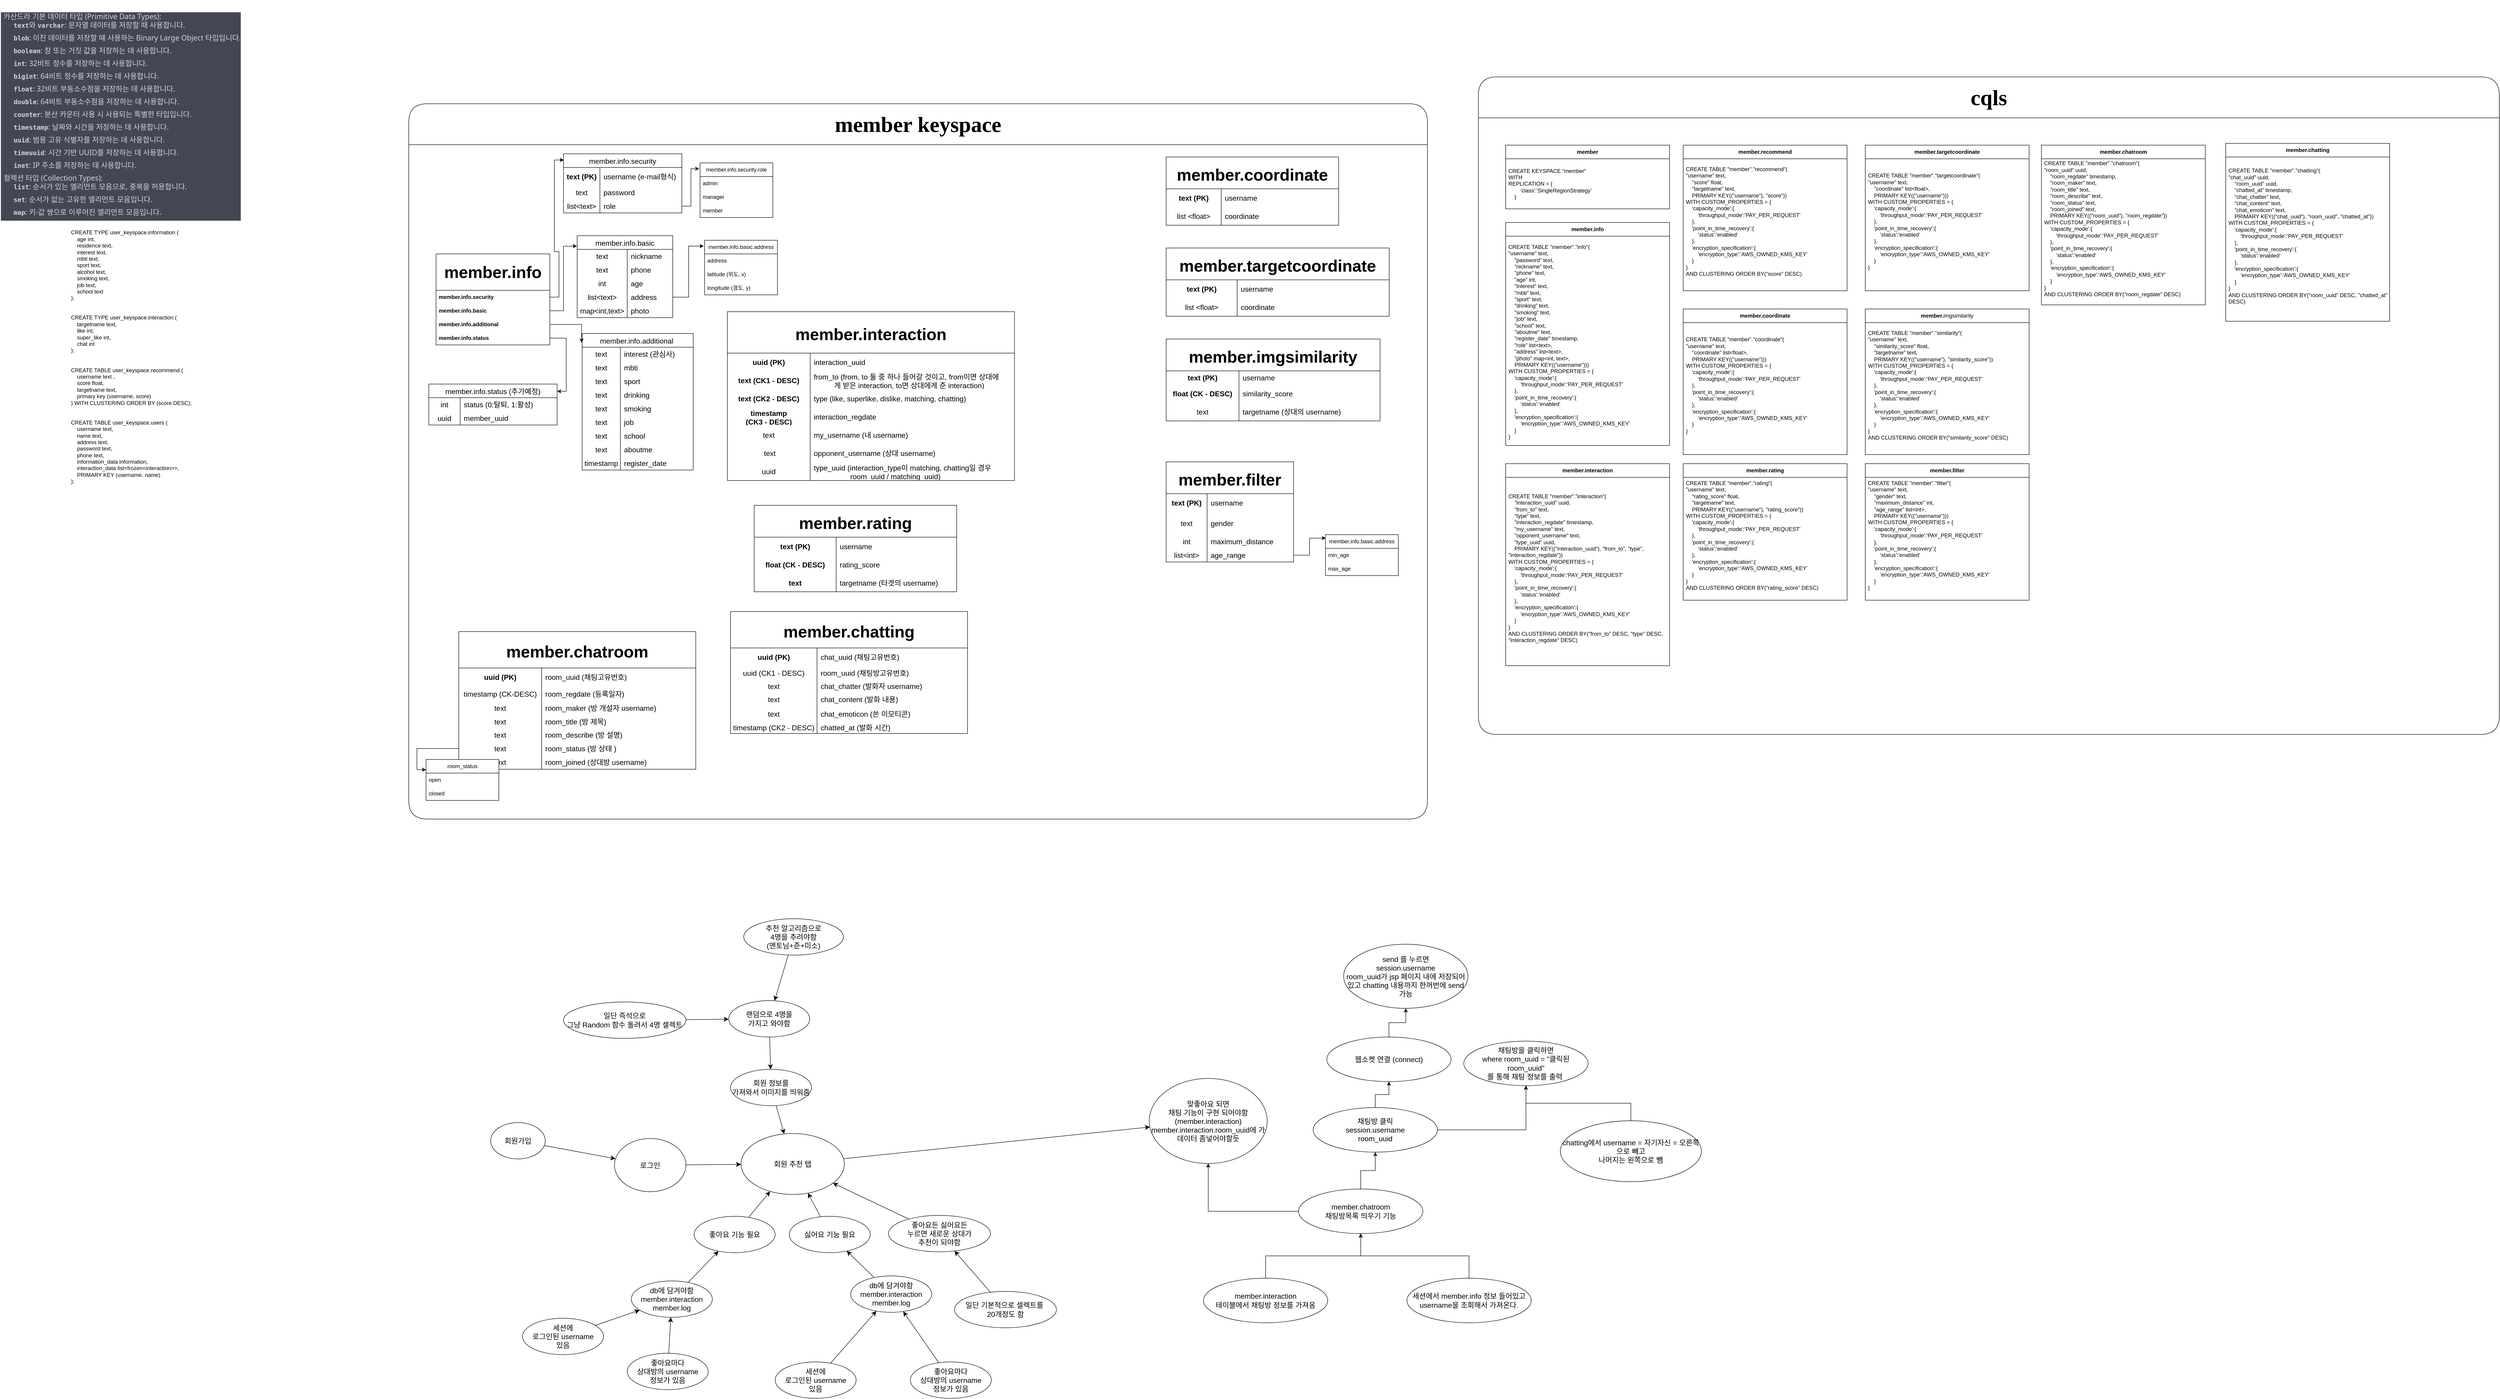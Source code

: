 <mxfile version="22.1.1" type="github">
  <diagram name="페이지-1" id="8cbrbG8ZkDFbgPNMpY25">
    <mxGraphModel dx="2272" dy="1155" grid="0" gridSize="10" guides="1" tooltips="1" connect="1" arrows="1" fold="1" page="0" pageScale="1" pageWidth="827" pageHeight="1169" math="0" shadow="0">
      <root>
        <mxCell id="0" />
        <mxCell id="1" parent="0" />
        <mxCell id="pSTpOEd2NYs3IXnyboMv-2" value="&lt;font face=&quot;Tahoma&quot; style=&quot;font-size: 48px;&quot;&gt;&lt;b&gt;member keyspace&lt;/b&gt;&lt;/font&gt;" style="swimlane;whiteSpace=wrap;html=1;rounded=1;fontStyle=0;startSize=90;movable=1;resizable=1;rotatable=1;deletable=1;editable=1;locked=0;connectable=1;" parent="1" vertex="1">
          <mxGeometry x="244" y="-115" width="2238" height="1572" as="geometry" />
        </mxCell>
        <mxCell id="pSTpOEd2NYs3IXnyboMv-37" value="&lt;font style=&quot;font-size: 36px;&quot;&gt;&lt;b&gt;member.info&lt;/b&gt;&lt;/font&gt;" style="swimlane;fontStyle=0;childLayout=stackLayout;horizontal=1;startSize=80;horizontalStack=0;resizeParent=1;resizeParentMax=0;resizeLast=0;collapsible=1;marginBottom=0;whiteSpace=wrap;html=1;" parent="pSTpOEd2NYs3IXnyboMv-2" vertex="1">
          <mxGeometry x="60" y="330" width="250" height="200" as="geometry" />
        </mxCell>
        <mxCell id="pSTpOEd2NYs3IXnyboMv-38" value="&lt;b&gt;member.info.security&lt;/b&gt;" style="text;strokeColor=none;fillColor=none;align=left;verticalAlign=middle;spacingLeft=4;spacingRight=4;overflow=hidden;points=[[0,0.5],[1,0.5]];portConstraint=eastwest;rotatable=0;whiteSpace=wrap;html=1;" parent="pSTpOEd2NYs3IXnyboMv-37" vertex="1">
          <mxGeometry y="80" width="250" height="30" as="geometry" />
        </mxCell>
        <mxCell id="pSTpOEd2NYs3IXnyboMv-39" value="&lt;b&gt;member.info.basic&lt;/b&gt;" style="text;strokeColor=none;fillColor=none;align=left;verticalAlign=middle;spacingLeft=4;spacingRight=4;overflow=hidden;points=[[0,0.5],[1,0.5]];portConstraint=eastwest;rotatable=0;whiteSpace=wrap;html=1;" parent="pSTpOEd2NYs3IXnyboMv-37" vertex="1">
          <mxGeometry y="110" width="250" height="30" as="geometry" />
        </mxCell>
        <mxCell id="pSTpOEd2NYs3IXnyboMv-40" value="&lt;b&gt;member.info.additional&amp;nbsp;&lt;/b&gt;" style="text;strokeColor=none;fillColor=none;align=left;verticalAlign=middle;spacingLeft=4;spacingRight=4;overflow=hidden;points=[[0,0.5],[1,0.5]];portConstraint=eastwest;rotatable=0;whiteSpace=wrap;html=1;" parent="pSTpOEd2NYs3IXnyboMv-37" vertex="1">
          <mxGeometry y="140" width="250" height="30" as="geometry" />
        </mxCell>
        <mxCell id="F8xHb97te3WOOPPkD6ub-1" value="&lt;b&gt;member.info.status&lt;/b&gt;" style="text;strokeColor=none;fillColor=none;align=left;verticalAlign=middle;spacingLeft=4;spacingRight=4;overflow=hidden;points=[[0,0.5],[1,0.5]];portConstraint=eastwest;rotatable=0;whiteSpace=wrap;html=1;" parent="pSTpOEd2NYs3IXnyboMv-37" vertex="1">
          <mxGeometry y="170" width="250" height="30" as="geometry" />
        </mxCell>
        <mxCell id="pSTpOEd2NYs3IXnyboMv-41" value="" style="edgeStyle=orthogonalEdgeStyle;rounded=0;orthogonalLoop=1;jettySize=auto;html=1;entryX=0.003;entryY=0.105;entryDx=0;entryDy=0;entryPerimeter=0;" parent="pSTpOEd2NYs3IXnyboMv-2" source="pSTpOEd2NYs3IXnyboMv-38" target="pSTpOEd2NYs3IXnyboMv-42" edge="1">
          <mxGeometry relative="1" as="geometry">
            <mxPoint x="290.28" y="69.2" as="targetPoint" />
          </mxGeometry>
        </mxCell>
        <mxCell id="pSTpOEd2NYs3IXnyboMv-42" value="member.info.security" style="shape=table;startSize=30;container=1;collapsible=0;childLayout=tableLayout;fixedRows=1;rowLines=0;fontStyle=0;strokeColor=default;fontSize=16;" parent="pSTpOEd2NYs3IXnyboMv-2" vertex="1">
          <mxGeometry x="340" y="110" width="260" height="130" as="geometry" />
        </mxCell>
        <mxCell id="pSTpOEd2NYs3IXnyboMv-43" value="" style="shape=tableRow;horizontal=0;startSize=0;swimlaneHead=0;swimlaneBody=0;top=0;left=0;bottom=0;right=0;collapsible=0;dropTarget=0;fillColor=none;points=[[0,0.5],[1,0.5]];portConstraint=eastwest;strokeColor=inherit;fontSize=16;" parent="pSTpOEd2NYs3IXnyboMv-42" vertex="1">
          <mxGeometry y="30" width="260" height="40" as="geometry" />
        </mxCell>
        <mxCell id="pSTpOEd2NYs3IXnyboMv-44" value="&lt;b&gt;text (PK)&lt;/b&gt;" style="shape=partialRectangle;html=1;whiteSpace=wrap;connectable=0;fillColor=none;top=0;left=0;bottom=0;right=0;overflow=hidden;pointerEvents=1;strokeColor=inherit;fontSize=16;" parent="pSTpOEd2NYs3IXnyboMv-43" vertex="1">
          <mxGeometry width="80" height="40" as="geometry">
            <mxRectangle width="80" height="40" as="alternateBounds" />
          </mxGeometry>
        </mxCell>
        <mxCell id="pSTpOEd2NYs3IXnyboMv-45" value="username (e-mail형식)" style="shape=partialRectangle;html=1;whiteSpace=wrap;connectable=0;fillColor=none;top=0;left=0;bottom=0;right=0;align=left;spacingLeft=6;overflow=hidden;strokeColor=inherit;fontSize=16;" parent="pSTpOEd2NYs3IXnyboMv-43" vertex="1">
          <mxGeometry x="80" width="180" height="40" as="geometry">
            <mxRectangle width="180" height="40" as="alternateBounds" />
          </mxGeometry>
        </mxCell>
        <mxCell id="pSTpOEd2NYs3IXnyboMv-46" value="" style="shape=tableRow;horizontal=0;startSize=0;swimlaneHead=0;swimlaneBody=0;top=0;left=0;bottom=0;right=0;collapsible=0;dropTarget=0;fillColor=none;points=[[0,0.5],[1,0.5]];portConstraint=eastwest;strokeColor=inherit;fontSize=16;" parent="pSTpOEd2NYs3IXnyboMv-42" vertex="1">
          <mxGeometry y="70" width="260" height="30" as="geometry" />
        </mxCell>
        <mxCell id="pSTpOEd2NYs3IXnyboMv-47" value="text" style="shape=partialRectangle;html=1;whiteSpace=wrap;connectable=0;fillColor=none;top=0;left=0;bottom=0;right=0;overflow=hidden;strokeColor=inherit;fontSize=16;" parent="pSTpOEd2NYs3IXnyboMv-46" vertex="1">
          <mxGeometry width="80" height="30" as="geometry">
            <mxRectangle width="80" height="30" as="alternateBounds" />
          </mxGeometry>
        </mxCell>
        <mxCell id="pSTpOEd2NYs3IXnyboMv-48" value="password" style="shape=partialRectangle;html=1;whiteSpace=wrap;connectable=0;fillColor=none;top=0;left=0;bottom=0;right=0;align=left;spacingLeft=6;overflow=hidden;strokeColor=inherit;fontSize=16;" parent="pSTpOEd2NYs3IXnyboMv-46" vertex="1">
          <mxGeometry x="80" width="180" height="30" as="geometry">
            <mxRectangle width="180" height="30" as="alternateBounds" />
          </mxGeometry>
        </mxCell>
        <mxCell id="pSTpOEd2NYs3IXnyboMv-49" value="" style="shape=tableRow;horizontal=0;startSize=0;swimlaneHead=0;swimlaneBody=0;top=0;left=0;bottom=0;right=0;collapsible=0;dropTarget=0;fillColor=none;points=[[0,0.5],[1,0.5]];portConstraint=eastwest;strokeColor=inherit;fontSize=16;" parent="pSTpOEd2NYs3IXnyboMv-42" vertex="1">
          <mxGeometry y="100" width="260" height="30" as="geometry" />
        </mxCell>
        <mxCell id="pSTpOEd2NYs3IXnyboMv-50" value="list&amp;lt;text&amp;gt;" style="shape=partialRectangle;html=1;whiteSpace=wrap;connectable=0;fillColor=none;top=0;left=0;bottom=0;right=0;overflow=hidden;strokeColor=inherit;fontSize=16;" parent="pSTpOEd2NYs3IXnyboMv-49" vertex="1">
          <mxGeometry width="80" height="30" as="geometry">
            <mxRectangle width="80" height="30" as="alternateBounds" />
          </mxGeometry>
        </mxCell>
        <mxCell id="pSTpOEd2NYs3IXnyboMv-51" value="role" style="shape=partialRectangle;html=1;whiteSpace=wrap;connectable=0;fillColor=none;top=0;left=0;bottom=0;right=0;align=left;spacingLeft=6;overflow=hidden;strokeColor=inherit;fontSize=16;" parent="pSTpOEd2NYs3IXnyboMv-49" vertex="1">
          <mxGeometry x="80" width="180" height="30" as="geometry">
            <mxRectangle width="180" height="30" as="alternateBounds" />
          </mxGeometry>
        </mxCell>
        <mxCell id="pSTpOEd2NYs3IXnyboMv-55" value="member.info.basic" style="shape=table;startSize=30;container=1;collapsible=0;childLayout=tableLayout;fixedRows=1;rowLines=0;fontStyle=0;strokeColor=default;fontSize=16;" parent="pSTpOEd2NYs3IXnyboMv-2" vertex="1">
          <mxGeometry x="370" y="290" width="210" height="180" as="geometry" />
        </mxCell>
        <mxCell id="pSTpOEd2NYs3IXnyboMv-56" value="" style="shape=tableRow;horizontal=0;startSize=0;swimlaneHead=0;swimlaneBody=0;top=0;left=0;bottom=0;right=0;collapsible=0;dropTarget=0;fillColor=none;points=[[0,0.5],[1,0.5]];portConstraint=eastwest;strokeColor=inherit;fontSize=16;" parent="pSTpOEd2NYs3IXnyboMv-55" vertex="1">
          <mxGeometry y="30" width="210" height="30" as="geometry" />
        </mxCell>
        <mxCell id="pSTpOEd2NYs3IXnyboMv-57" value="text" style="shape=partialRectangle;html=1;whiteSpace=wrap;connectable=0;fillColor=none;top=0;left=0;bottom=0;right=0;overflow=hidden;pointerEvents=1;strokeColor=inherit;fontSize=16;" parent="pSTpOEd2NYs3IXnyboMv-56" vertex="1">
          <mxGeometry width="110" height="30" as="geometry">
            <mxRectangle width="110" height="30" as="alternateBounds" />
          </mxGeometry>
        </mxCell>
        <mxCell id="pSTpOEd2NYs3IXnyboMv-58" value="nickname" style="shape=partialRectangle;html=1;whiteSpace=wrap;connectable=0;fillColor=none;top=0;left=0;bottom=0;right=0;align=left;spacingLeft=6;overflow=hidden;strokeColor=inherit;fontSize=16;" parent="pSTpOEd2NYs3IXnyboMv-56" vertex="1">
          <mxGeometry x="110" width="100" height="30" as="geometry">
            <mxRectangle width="100" height="30" as="alternateBounds" />
          </mxGeometry>
        </mxCell>
        <mxCell id="pSTpOEd2NYs3IXnyboMv-62" value="" style="shape=tableRow;horizontal=0;startSize=0;swimlaneHead=0;swimlaneBody=0;top=0;left=0;bottom=0;right=0;collapsible=0;dropTarget=0;fillColor=none;points=[[0,0.5],[1,0.5]];portConstraint=eastwest;strokeColor=inherit;fontSize=16;" parent="pSTpOEd2NYs3IXnyboMv-55" vertex="1">
          <mxGeometry y="60" width="210" height="30" as="geometry" />
        </mxCell>
        <mxCell id="pSTpOEd2NYs3IXnyboMv-63" value="text" style="shape=partialRectangle;html=1;whiteSpace=wrap;connectable=0;fillColor=none;top=0;left=0;bottom=0;right=0;overflow=hidden;strokeColor=inherit;fontSize=16;" parent="pSTpOEd2NYs3IXnyboMv-62" vertex="1">
          <mxGeometry width="110" height="30" as="geometry">
            <mxRectangle width="110" height="30" as="alternateBounds" />
          </mxGeometry>
        </mxCell>
        <mxCell id="pSTpOEd2NYs3IXnyboMv-64" value="phone" style="shape=partialRectangle;html=1;whiteSpace=wrap;connectable=0;fillColor=none;top=0;left=0;bottom=0;right=0;align=left;spacingLeft=6;overflow=hidden;strokeColor=inherit;fontSize=16;" parent="pSTpOEd2NYs3IXnyboMv-62" vertex="1">
          <mxGeometry x="110" width="100" height="30" as="geometry">
            <mxRectangle width="100" height="30" as="alternateBounds" />
          </mxGeometry>
        </mxCell>
        <mxCell id="pSTpOEd2NYs3IXnyboMv-88" value="" style="shape=tableRow;horizontal=0;startSize=0;swimlaneHead=0;swimlaneBody=0;top=0;left=0;bottom=0;right=0;collapsible=0;dropTarget=0;fillColor=none;points=[[0,0.5],[1,0.5]];portConstraint=eastwest;strokeColor=inherit;fontSize=16;" parent="pSTpOEd2NYs3IXnyboMv-55" vertex="1">
          <mxGeometry y="90" width="210" height="30" as="geometry" />
        </mxCell>
        <mxCell id="pSTpOEd2NYs3IXnyboMv-89" value="int" style="shape=partialRectangle;html=1;whiteSpace=wrap;connectable=0;fillColor=none;top=0;left=0;bottom=0;right=0;overflow=hidden;strokeColor=inherit;fontSize=16;" parent="pSTpOEd2NYs3IXnyboMv-88" vertex="1">
          <mxGeometry width="110" height="30" as="geometry">
            <mxRectangle width="110" height="30" as="alternateBounds" />
          </mxGeometry>
        </mxCell>
        <mxCell id="pSTpOEd2NYs3IXnyboMv-90" value="age" style="shape=partialRectangle;html=1;whiteSpace=wrap;connectable=0;fillColor=none;top=0;left=0;bottom=0;right=0;align=left;spacingLeft=6;overflow=hidden;strokeColor=inherit;fontSize=16;" parent="pSTpOEd2NYs3IXnyboMv-88" vertex="1">
          <mxGeometry x="110" width="100" height="30" as="geometry">
            <mxRectangle width="100" height="30" as="alternateBounds" />
          </mxGeometry>
        </mxCell>
        <mxCell id="pSTpOEd2NYs3IXnyboMv-130" value="" style="shape=tableRow;horizontal=0;startSize=0;swimlaneHead=0;swimlaneBody=0;top=0;left=0;bottom=0;right=0;collapsible=0;dropTarget=0;fillColor=none;points=[[0,0.5],[1,0.5]];portConstraint=eastwest;strokeColor=inherit;fontSize=16;" parent="pSTpOEd2NYs3IXnyboMv-55" vertex="1">
          <mxGeometry y="120" width="210" height="30" as="geometry" />
        </mxCell>
        <mxCell id="pSTpOEd2NYs3IXnyboMv-131" value="list&amp;lt;text&amp;gt;" style="shape=partialRectangle;html=1;whiteSpace=wrap;connectable=0;fillColor=none;top=0;left=0;bottom=0;right=0;overflow=hidden;strokeColor=inherit;fontSize=16;" parent="pSTpOEd2NYs3IXnyboMv-130" vertex="1">
          <mxGeometry width="110" height="30" as="geometry">
            <mxRectangle width="110" height="30" as="alternateBounds" />
          </mxGeometry>
        </mxCell>
        <mxCell id="pSTpOEd2NYs3IXnyboMv-132" value="address" style="shape=partialRectangle;html=1;whiteSpace=wrap;connectable=0;fillColor=none;top=0;left=0;bottom=0;right=0;align=left;spacingLeft=6;overflow=hidden;strokeColor=inherit;fontSize=16;" parent="pSTpOEd2NYs3IXnyboMv-130" vertex="1">
          <mxGeometry x="110" width="100" height="30" as="geometry">
            <mxRectangle width="100" height="30" as="alternateBounds" />
          </mxGeometry>
        </mxCell>
        <mxCell id="pSTpOEd2NYs3IXnyboMv-182" value="" style="shape=tableRow;horizontal=0;startSize=0;swimlaneHead=0;swimlaneBody=0;top=0;left=0;bottom=0;right=0;collapsible=0;dropTarget=0;fillColor=none;points=[[0,0.5],[1,0.5]];portConstraint=eastwest;strokeColor=inherit;fontSize=16;" parent="pSTpOEd2NYs3IXnyboMv-55" vertex="1">
          <mxGeometry y="150" width="210" height="30" as="geometry" />
        </mxCell>
        <mxCell id="pSTpOEd2NYs3IXnyboMv-183" value="map&amp;lt;int,text&amp;gt;" style="shape=partialRectangle;html=1;whiteSpace=wrap;connectable=0;fillColor=none;top=0;left=0;bottom=0;right=0;overflow=hidden;strokeColor=inherit;fontSize=16;" parent="pSTpOEd2NYs3IXnyboMv-182" vertex="1">
          <mxGeometry width="110" height="30" as="geometry">
            <mxRectangle width="110" height="30" as="alternateBounds" />
          </mxGeometry>
        </mxCell>
        <mxCell id="pSTpOEd2NYs3IXnyboMv-184" value="photo" style="shape=partialRectangle;html=1;whiteSpace=wrap;connectable=0;fillColor=none;top=0;left=0;bottom=0;right=0;align=left;spacingLeft=6;overflow=hidden;strokeColor=inherit;fontSize=16;" parent="pSTpOEd2NYs3IXnyboMv-182" vertex="1">
          <mxGeometry x="110" width="100" height="30" as="geometry">
            <mxRectangle width="100" height="30" as="alternateBounds" />
          </mxGeometry>
        </mxCell>
        <mxCell id="pSTpOEd2NYs3IXnyboMv-73" value="" style="edgeStyle=orthogonalEdgeStyle;rounded=0;orthogonalLoop=1;jettySize=auto;html=1;entryX=-0.003;entryY=0.128;entryDx=0;entryDy=0;entryPerimeter=0;exitX=1;exitY=0.5;exitDx=0;exitDy=0;" parent="pSTpOEd2NYs3IXnyboMv-2" source="pSTpOEd2NYs3IXnyboMv-39" target="pSTpOEd2NYs3IXnyboMv-55" edge="1">
          <mxGeometry relative="1" as="geometry">
            <mxPoint x="240" y="265" as="sourcePoint" />
            <mxPoint x="361" y="93" as="targetPoint" />
          </mxGeometry>
        </mxCell>
        <mxCell id="pSTpOEd2NYs3IXnyboMv-78" value="member.info.additional " style="shape=table;startSize=30;container=1;collapsible=0;childLayout=tableLayout;fixedRows=1;rowLines=0;fontStyle=0;strokeColor=default;fontSize=16;" parent="pSTpOEd2NYs3IXnyboMv-2" vertex="1">
          <mxGeometry x="381" y="505" width="244" height="300" as="geometry" />
        </mxCell>
        <mxCell id="pSTpOEd2NYs3IXnyboMv-79" value="" style="shape=tableRow;horizontal=0;startSize=0;swimlaneHead=0;swimlaneBody=0;top=0;left=0;bottom=0;right=0;collapsible=0;dropTarget=0;fillColor=none;points=[[0,0.5],[1,0.5]];portConstraint=eastwest;strokeColor=inherit;fontSize=16;" parent="pSTpOEd2NYs3IXnyboMv-78" vertex="1">
          <mxGeometry y="30" width="244" height="30" as="geometry" />
        </mxCell>
        <mxCell id="pSTpOEd2NYs3IXnyboMv-80" value="text" style="shape=partialRectangle;html=1;whiteSpace=wrap;connectable=0;fillColor=none;top=0;left=0;bottom=0;right=0;overflow=hidden;pointerEvents=1;strokeColor=inherit;fontSize=16;" parent="pSTpOEd2NYs3IXnyboMv-79" vertex="1">
          <mxGeometry width="84" height="30" as="geometry">
            <mxRectangle width="84" height="30" as="alternateBounds" />
          </mxGeometry>
        </mxCell>
        <mxCell id="pSTpOEd2NYs3IXnyboMv-81" value="interest (관심사)" style="shape=partialRectangle;html=1;whiteSpace=wrap;connectable=0;fillColor=none;top=0;left=0;bottom=0;right=0;align=left;spacingLeft=6;overflow=hidden;strokeColor=inherit;fontSize=16;" parent="pSTpOEd2NYs3IXnyboMv-79" vertex="1">
          <mxGeometry x="84" width="160" height="30" as="geometry">
            <mxRectangle width="160" height="30" as="alternateBounds" />
          </mxGeometry>
        </mxCell>
        <mxCell id="pSTpOEd2NYs3IXnyboMv-82" value="" style="shape=tableRow;horizontal=0;startSize=0;swimlaneHead=0;swimlaneBody=0;top=0;left=0;bottom=0;right=0;collapsible=0;dropTarget=0;fillColor=none;points=[[0,0.5],[1,0.5]];portConstraint=eastwest;strokeColor=inherit;fontSize=16;" parent="pSTpOEd2NYs3IXnyboMv-78" vertex="1">
          <mxGeometry y="60" width="244" height="30" as="geometry" />
        </mxCell>
        <mxCell id="pSTpOEd2NYs3IXnyboMv-83" value="text" style="shape=partialRectangle;html=1;whiteSpace=wrap;connectable=0;fillColor=none;top=0;left=0;bottom=0;right=0;overflow=hidden;strokeColor=inherit;fontSize=16;" parent="pSTpOEd2NYs3IXnyboMv-82" vertex="1">
          <mxGeometry width="84" height="30" as="geometry">
            <mxRectangle width="84" height="30" as="alternateBounds" />
          </mxGeometry>
        </mxCell>
        <mxCell id="pSTpOEd2NYs3IXnyboMv-84" value="mbti" style="shape=partialRectangle;html=1;whiteSpace=wrap;connectable=0;fillColor=none;top=0;left=0;bottom=0;right=0;align=left;spacingLeft=6;overflow=hidden;strokeColor=inherit;fontSize=16;" parent="pSTpOEd2NYs3IXnyboMv-82" vertex="1">
          <mxGeometry x="84" width="160" height="30" as="geometry">
            <mxRectangle width="160" height="30" as="alternateBounds" />
          </mxGeometry>
        </mxCell>
        <mxCell id="pSTpOEd2NYs3IXnyboMv-85" value="" style="shape=tableRow;horizontal=0;startSize=0;swimlaneHead=0;swimlaneBody=0;top=0;left=0;bottom=0;right=0;collapsible=0;dropTarget=0;fillColor=none;points=[[0,0.5],[1,0.5]];portConstraint=eastwest;strokeColor=inherit;fontSize=16;" parent="pSTpOEd2NYs3IXnyboMv-78" vertex="1">
          <mxGeometry y="90" width="244" height="30" as="geometry" />
        </mxCell>
        <mxCell id="pSTpOEd2NYs3IXnyboMv-86" value="text" style="shape=partialRectangle;html=1;whiteSpace=wrap;connectable=0;fillColor=none;top=0;left=0;bottom=0;right=0;overflow=hidden;strokeColor=inherit;fontSize=16;" parent="pSTpOEd2NYs3IXnyboMv-85" vertex="1">
          <mxGeometry width="84" height="30" as="geometry">
            <mxRectangle width="84" height="30" as="alternateBounds" />
          </mxGeometry>
        </mxCell>
        <mxCell id="pSTpOEd2NYs3IXnyboMv-87" value="sport" style="shape=partialRectangle;html=1;whiteSpace=wrap;connectable=0;fillColor=none;top=0;left=0;bottom=0;right=0;align=left;spacingLeft=6;overflow=hidden;strokeColor=inherit;fontSize=16;" parent="pSTpOEd2NYs3IXnyboMv-85" vertex="1">
          <mxGeometry x="84" width="160" height="30" as="geometry">
            <mxRectangle width="160" height="30" as="alternateBounds" />
          </mxGeometry>
        </mxCell>
        <mxCell id="pSTpOEd2NYs3IXnyboMv-91" value="" style="shape=tableRow;horizontal=0;startSize=0;swimlaneHead=0;swimlaneBody=0;top=0;left=0;bottom=0;right=0;collapsible=0;dropTarget=0;fillColor=none;points=[[0,0.5],[1,0.5]];portConstraint=eastwest;strokeColor=inherit;fontSize=16;" parent="pSTpOEd2NYs3IXnyboMv-78" vertex="1">
          <mxGeometry y="120" width="244" height="30" as="geometry" />
        </mxCell>
        <mxCell id="pSTpOEd2NYs3IXnyboMv-92" value="text" style="shape=partialRectangle;html=1;whiteSpace=wrap;connectable=0;fillColor=none;top=0;left=0;bottom=0;right=0;overflow=hidden;strokeColor=inherit;fontSize=16;" parent="pSTpOEd2NYs3IXnyboMv-91" vertex="1">
          <mxGeometry width="84" height="30" as="geometry">
            <mxRectangle width="84" height="30" as="alternateBounds" />
          </mxGeometry>
        </mxCell>
        <mxCell id="pSTpOEd2NYs3IXnyboMv-93" value="drinking" style="shape=partialRectangle;html=1;whiteSpace=wrap;connectable=0;fillColor=none;top=0;left=0;bottom=0;right=0;align=left;spacingLeft=6;overflow=hidden;strokeColor=inherit;fontSize=16;" parent="pSTpOEd2NYs3IXnyboMv-91" vertex="1">
          <mxGeometry x="84" width="160" height="30" as="geometry">
            <mxRectangle width="160" height="30" as="alternateBounds" />
          </mxGeometry>
        </mxCell>
        <mxCell id="pSTpOEd2NYs3IXnyboMv-94" value="" style="shape=tableRow;horizontal=0;startSize=0;swimlaneHead=0;swimlaneBody=0;top=0;left=0;bottom=0;right=0;collapsible=0;dropTarget=0;fillColor=none;points=[[0,0.5],[1,0.5]];portConstraint=eastwest;strokeColor=inherit;fontSize=16;" parent="pSTpOEd2NYs3IXnyboMv-78" vertex="1">
          <mxGeometry y="150" width="244" height="30" as="geometry" />
        </mxCell>
        <mxCell id="pSTpOEd2NYs3IXnyboMv-95" value="text" style="shape=partialRectangle;html=1;whiteSpace=wrap;connectable=0;fillColor=none;top=0;left=0;bottom=0;right=0;overflow=hidden;strokeColor=inherit;fontSize=16;" parent="pSTpOEd2NYs3IXnyboMv-94" vertex="1">
          <mxGeometry width="84" height="30" as="geometry">
            <mxRectangle width="84" height="30" as="alternateBounds" />
          </mxGeometry>
        </mxCell>
        <mxCell id="pSTpOEd2NYs3IXnyboMv-96" value="smoking" style="shape=partialRectangle;html=1;whiteSpace=wrap;connectable=0;fillColor=none;top=0;left=0;bottom=0;right=0;align=left;spacingLeft=6;overflow=hidden;strokeColor=inherit;fontSize=16;" parent="pSTpOEd2NYs3IXnyboMv-94" vertex="1">
          <mxGeometry x="84" width="160" height="30" as="geometry">
            <mxRectangle width="160" height="30" as="alternateBounds" />
          </mxGeometry>
        </mxCell>
        <mxCell id="pSTpOEd2NYs3IXnyboMv-97" value="" style="shape=tableRow;horizontal=0;startSize=0;swimlaneHead=0;swimlaneBody=0;top=0;left=0;bottom=0;right=0;collapsible=0;dropTarget=0;fillColor=none;points=[[0,0.5],[1,0.5]];portConstraint=eastwest;strokeColor=inherit;fontSize=16;" parent="pSTpOEd2NYs3IXnyboMv-78" vertex="1">
          <mxGeometry y="180" width="244" height="30" as="geometry" />
        </mxCell>
        <mxCell id="pSTpOEd2NYs3IXnyboMv-98" value="text" style="shape=partialRectangle;html=1;whiteSpace=wrap;connectable=0;fillColor=none;top=0;left=0;bottom=0;right=0;overflow=hidden;strokeColor=inherit;fontSize=16;" parent="pSTpOEd2NYs3IXnyboMv-97" vertex="1">
          <mxGeometry width="84" height="30" as="geometry">
            <mxRectangle width="84" height="30" as="alternateBounds" />
          </mxGeometry>
        </mxCell>
        <mxCell id="pSTpOEd2NYs3IXnyboMv-99" value="job" style="shape=partialRectangle;html=1;whiteSpace=wrap;connectable=0;fillColor=none;top=0;left=0;bottom=0;right=0;align=left;spacingLeft=6;overflow=hidden;strokeColor=inherit;fontSize=16;" parent="pSTpOEd2NYs3IXnyboMv-97" vertex="1">
          <mxGeometry x="84" width="160" height="30" as="geometry">
            <mxRectangle width="160" height="30" as="alternateBounds" />
          </mxGeometry>
        </mxCell>
        <mxCell id="pSTpOEd2NYs3IXnyboMv-100" value="" style="shape=tableRow;horizontal=0;startSize=0;swimlaneHead=0;swimlaneBody=0;top=0;left=0;bottom=0;right=0;collapsible=0;dropTarget=0;fillColor=none;points=[[0,0.5],[1,0.5]];portConstraint=eastwest;strokeColor=inherit;fontSize=16;" parent="pSTpOEd2NYs3IXnyboMv-78" vertex="1">
          <mxGeometry y="210" width="244" height="30" as="geometry" />
        </mxCell>
        <mxCell id="pSTpOEd2NYs3IXnyboMv-101" value="text" style="shape=partialRectangle;html=1;whiteSpace=wrap;connectable=0;fillColor=none;top=0;left=0;bottom=0;right=0;overflow=hidden;strokeColor=inherit;fontSize=16;" parent="pSTpOEd2NYs3IXnyboMv-100" vertex="1">
          <mxGeometry width="84" height="30" as="geometry">
            <mxRectangle width="84" height="30" as="alternateBounds" />
          </mxGeometry>
        </mxCell>
        <mxCell id="pSTpOEd2NYs3IXnyboMv-102" value="school" style="shape=partialRectangle;html=1;whiteSpace=wrap;connectable=0;fillColor=none;top=0;left=0;bottom=0;right=0;align=left;spacingLeft=6;overflow=hidden;strokeColor=inherit;fontSize=16;" parent="pSTpOEd2NYs3IXnyboMv-100" vertex="1">
          <mxGeometry x="84" width="160" height="30" as="geometry">
            <mxRectangle width="160" height="30" as="alternateBounds" />
          </mxGeometry>
        </mxCell>
        <mxCell id="pSTpOEd2NYs3IXnyboMv-119" value="" style="shape=tableRow;horizontal=0;startSize=0;swimlaneHead=0;swimlaneBody=0;top=0;left=0;bottom=0;right=0;collapsible=0;dropTarget=0;fillColor=none;points=[[0,0.5],[1,0.5]];portConstraint=eastwest;strokeColor=inherit;fontSize=16;" parent="pSTpOEd2NYs3IXnyboMv-78" vertex="1">
          <mxGeometry y="240" width="244" height="30" as="geometry" />
        </mxCell>
        <mxCell id="pSTpOEd2NYs3IXnyboMv-120" value="text" style="shape=partialRectangle;html=1;whiteSpace=wrap;connectable=0;fillColor=none;top=0;left=0;bottom=0;right=0;overflow=hidden;strokeColor=inherit;fontSize=16;" parent="pSTpOEd2NYs3IXnyboMv-119" vertex="1">
          <mxGeometry width="84" height="30" as="geometry">
            <mxRectangle width="84" height="30" as="alternateBounds" />
          </mxGeometry>
        </mxCell>
        <mxCell id="pSTpOEd2NYs3IXnyboMv-121" value="aboutme" style="shape=partialRectangle;html=1;whiteSpace=wrap;connectable=0;fillColor=none;top=0;left=0;bottom=0;right=0;align=left;spacingLeft=6;overflow=hidden;strokeColor=inherit;fontSize=16;" parent="pSTpOEd2NYs3IXnyboMv-119" vertex="1">
          <mxGeometry x="84" width="160" height="30" as="geometry">
            <mxRectangle width="160" height="30" as="alternateBounds" />
          </mxGeometry>
        </mxCell>
        <mxCell id="pSTpOEd2NYs3IXnyboMv-337" value="" style="shape=tableRow;horizontal=0;startSize=0;swimlaneHead=0;swimlaneBody=0;top=0;left=0;bottom=0;right=0;collapsible=0;dropTarget=0;fillColor=none;points=[[0,0.5],[1,0.5]];portConstraint=eastwest;strokeColor=inherit;fontSize=16;" parent="pSTpOEd2NYs3IXnyboMv-78" vertex="1">
          <mxGeometry y="270" width="244" height="30" as="geometry" />
        </mxCell>
        <mxCell id="pSTpOEd2NYs3IXnyboMv-338" value="timestamp" style="shape=partialRectangle;html=1;whiteSpace=wrap;connectable=0;fillColor=none;top=0;left=0;bottom=0;right=0;overflow=hidden;strokeColor=inherit;fontSize=16;" parent="pSTpOEd2NYs3IXnyboMv-337" vertex="1">
          <mxGeometry width="84" height="30" as="geometry">
            <mxRectangle width="84" height="30" as="alternateBounds" />
          </mxGeometry>
        </mxCell>
        <mxCell id="pSTpOEd2NYs3IXnyboMv-339" value="register_date" style="shape=partialRectangle;html=1;whiteSpace=wrap;connectable=0;fillColor=none;top=0;left=0;bottom=0;right=0;align=left;spacingLeft=6;overflow=hidden;strokeColor=inherit;fontSize=16;" parent="pSTpOEd2NYs3IXnyboMv-337" vertex="1">
          <mxGeometry x="84" width="160" height="30" as="geometry">
            <mxRectangle width="160" height="30" as="alternateBounds" />
          </mxGeometry>
        </mxCell>
        <mxCell id="pSTpOEd2NYs3IXnyboMv-103" value="" style="edgeStyle=orthogonalEdgeStyle;rounded=0;orthogonalLoop=1;jettySize=auto;html=1;entryX=-0.005;entryY=0.067;entryDx=0;entryDy=0;entryPerimeter=0;exitX=1;exitY=0.5;exitDx=0;exitDy=0;" parent="pSTpOEd2NYs3IXnyboMv-2" source="pSTpOEd2NYs3IXnyboMv-40" target="pSTpOEd2NYs3IXnyboMv-78" edge="1">
          <mxGeometry relative="1" as="geometry">
            <mxPoint x="240" y="295" as="sourcePoint" />
            <mxPoint x="310" y="254" as="targetPoint" />
          </mxGeometry>
        </mxCell>
        <mxCell id="pSTpOEd2NYs3IXnyboMv-123" value="member.info.basic.address" style="swimlane;fontStyle=0;childLayout=stackLayout;horizontal=1;startSize=30;horizontalStack=0;resizeParent=1;resizeParentMax=0;resizeLast=0;collapsible=1;marginBottom=0;whiteSpace=wrap;html=1;" parent="pSTpOEd2NYs3IXnyboMv-2" vertex="1">
          <mxGeometry x="650" y="300" width="160" height="120" as="geometry" />
        </mxCell>
        <mxCell id="pSTpOEd2NYs3IXnyboMv-124" value="address" style="text;strokeColor=none;fillColor=none;align=left;verticalAlign=middle;spacingLeft=4;spacingRight=4;overflow=hidden;points=[[0,0.5],[1,0.5]];portConstraint=eastwest;rotatable=0;whiteSpace=wrap;html=1;" parent="pSTpOEd2NYs3IXnyboMv-123" vertex="1">
          <mxGeometry y="30" width="160" height="30" as="geometry" />
        </mxCell>
        <mxCell id="pSTpOEd2NYs3IXnyboMv-127" value="latitude (위도, x)" style="text;strokeColor=none;fillColor=none;align=left;verticalAlign=middle;spacingLeft=4;spacingRight=4;overflow=hidden;points=[[0,0.5],[1,0.5]];portConstraint=eastwest;rotatable=0;whiteSpace=wrap;html=1;" parent="pSTpOEd2NYs3IXnyboMv-123" vertex="1">
          <mxGeometry y="60" width="160" height="30" as="geometry" />
        </mxCell>
        <mxCell id="pSTpOEd2NYs3IXnyboMv-125" value="longitude (경도, y)" style="text;strokeColor=none;fillColor=none;align=left;verticalAlign=middle;spacingLeft=4;spacingRight=4;overflow=hidden;points=[[0,0.5],[1,0.5]];portConstraint=eastwest;rotatable=0;whiteSpace=wrap;html=1;" parent="pSTpOEd2NYs3IXnyboMv-123" vertex="1">
          <mxGeometry y="90" width="160" height="30" as="geometry" />
        </mxCell>
        <mxCell id="pSTpOEd2NYs3IXnyboMv-129" value="" style="edgeStyle=orthogonalEdgeStyle;rounded=0;orthogonalLoop=1;jettySize=auto;html=1;entryX=-0.012;entryY=0.107;entryDx=0;entryDy=0;entryPerimeter=0;exitX=1;exitY=0.5;exitDx=0;exitDy=0;" parent="pSTpOEd2NYs3IXnyboMv-2" source="pSTpOEd2NYs3IXnyboMv-130" target="pSTpOEd2NYs3IXnyboMv-123" edge="1">
          <mxGeometry relative="1" as="geometry">
            <mxPoint x="480" y="337" as="sourcePoint" />
            <mxPoint x="309" y="289" as="targetPoint" />
          </mxGeometry>
        </mxCell>
        <mxCell id="pSTpOEd2NYs3IXnyboMv-133" value="member.info.security.role" style="swimlane;fontStyle=0;childLayout=stackLayout;horizontal=1;startSize=30;horizontalStack=0;resizeParent=1;resizeParentMax=0;resizeLast=0;collapsible=1;marginBottom=0;whiteSpace=wrap;html=1;" parent="pSTpOEd2NYs3IXnyboMv-2" vertex="1">
          <mxGeometry x="640" y="130" width="160" height="120" as="geometry" />
        </mxCell>
        <mxCell id="pSTpOEd2NYs3IXnyboMv-134" value="admin" style="text;strokeColor=none;fillColor=none;align=left;verticalAlign=middle;spacingLeft=4;spacingRight=4;overflow=hidden;points=[[0,0.5],[1,0.5]];portConstraint=eastwest;rotatable=0;whiteSpace=wrap;html=1;" parent="pSTpOEd2NYs3IXnyboMv-133" vertex="1">
          <mxGeometry y="30" width="160" height="30" as="geometry" />
        </mxCell>
        <mxCell id="pSTpOEd2NYs3IXnyboMv-135" value="manager" style="text;strokeColor=none;fillColor=none;align=left;verticalAlign=middle;spacingLeft=4;spacingRight=4;overflow=hidden;points=[[0,0.5],[1,0.5]];portConstraint=eastwest;rotatable=0;whiteSpace=wrap;html=1;" parent="pSTpOEd2NYs3IXnyboMv-133" vertex="1">
          <mxGeometry y="60" width="160" height="30" as="geometry" />
        </mxCell>
        <mxCell id="pSTpOEd2NYs3IXnyboMv-136" value="member" style="text;strokeColor=none;fillColor=none;align=left;verticalAlign=middle;spacingLeft=4;spacingRight=4;overflow=hidden;points=[[0,0.5],[1,0.5]];portConstraint=eastwest;rotatable=0;whiteSpace=wrap;html=1;" parent="pSTpOEd2NYs3IXnyboMv-133" vertex="1">
          <mxGeometry y="90" width="160" height="30" as="geometry" />
        </mxCell>
        <mxCell id="pSTpOEd2NYs3IXnyboMv-137" value="" style="edgeStyle=orthogonalEdgeStyle;rounded=0;orthogonalLoop=1;jettySize=auto;html=1;entryX=-0.012;entryY=0.107;entryDx=0;entryDy=0;entryPerimeter=0;exitX=1;exitY=0.5;exitDx=0;exitDy=0;" parent="pSTpOEd2NYs3IXnyboMv-2" source="pSTpOEd2NYs3IXnyboMv-49" target="pSTpOEd2NYs3IXnyboMv-133" edge="1">
          <mxGeometry relative="1" as="geometry">
            <mxPoint x="480" y="192" as="sourcePoint" />
            <mxPoint x="309" y="144" as="targetPoint" />
          </mxGeometry>
        </mxCell>
        <mxCell id="pSTpOEd2NYs3IXnyboMv-109" value="member.filter" style="shape=table;startSize=70;container=1;collapsible=0;childLayout=tableLayout;fixedRows=1;rowLines=0;fontStyle=1;strokeColor=default;fontSize=36;movable=1;resizable=1;rotatable=1;deletable=1;editable=1;locked=0;connectable=1;" parent="pSTpOEd2NYs3IXnyboMv-2" vertex="1">
          <mxGeometry x="1664" y="787" width="280" height="220" as="geometry" />
        </mxCell>
        <mxCell id="pSTpOEd2NYs3IXnyboMv-110" value="" style="shape=tableRow;horizontal=0;startSize=0;swimlaneHead=0;swimlaneBody=0;top=0;left=0;bottom=0;right=0;collapsible=0;dropTarget=0;fillColor=none;points=[[0,0.5],[1,0.5]];portConstraint=eastwest;strokeColor=inherit;fontSize=16;movable=1;resizable=1;rotatable=1;deletable=1;editable=1;locked=0;connectable=1;" parent="pSTpOEd2NYs3IXnyboMv-109" vertex="1">
          <mxGeometry y="70" width="280" height="40" as="geometry" />
        </mxCell>
        <mxCell id="pSTpOEd2NYs3IXnyboMv-111" value="&lt;b&gt;text (PK)&lt;/b&gt;" style="shape=partialRectangle;html=1;whiteSpace=wrap;connectable=1;fillColor=none;top=0;left=0;bottom=0;right=0;overflow=hidden;pointerEvents=1;strokeColor=inherit;fontSize=16;movable=1;resizable=1;rotatable=1;deletable=1;editable=1;locked=0;" parent="pSTpOEd2NYs3IXnyboMv-110" vertex="1">
          <mxGeometry width="90" height="40" as="geometry">
            <mxRectangle width="90" height="40" as="alternateBounds" />
          </mxGeometry>
        </mxCell>
        <mxCell id="pSTpOEd2NYs3IXnyboMv-112" value="username" style="shape=partialRectangle;html=1;whiteSpace=wrap;connectable=1;fillColor=none;top=0;left=0;bottom=0;right=0;align=left;spacingLeft=6;overflow=hidden;strokeColor=inherit;fontSize=16;movable=1;resizable=1;rotatable=1;deletable=1;editable=1;locked=0;" parent="pSTpOEd2NYs3IXnyboMv-110" vertex="1">
          <mxGeometry x="90" width="190" height="40" as="geometry">
            <mxRectangle width="190" height="40" as="alternateBounds" />
          </mxGeometry>
        </mxCell>
        <mxCell id="pSTpOEd2NYs3IXnyboMv-138" value="" style="shape=tableRow;horizontal=0;startSize=0;swimlaneHead=0;swimlaneBody=0;top=0;left=0;bottom=0;right=0;collapsible=0;dropTarget=0;fillColor=none;points=[[0,0.5],[1,0.5]];portConstraint=eastwest;strokeColor=inherit;fontSize=16;movable=1;resizable=1;rotatable=1;deletable=1;editable=1;locked=0;connectable=1;" parent="pSTpOEd2NYs3IXnyboMv-109" vertex="1">
          <mxGeometry y="110" width="280" height="50" as="geometry" />
        </mxCell>
        <mxCell id="pSTpOEd2NYs3IXnyboMv-139" value="text" style="shape=partialRectangle;html=1;whiteSpace=wrap;connectable=1;fillColor=none;top=0;left=0;bottom=0;right=0;overflow=hidden;pointerEvents=1;strokeColor=inherit;fontSize=16;movable=1;resizable=1;rotatable=1;deletable=1;editable=1;locked=0;" parent="pSTpOEd2NYs3IXnyboMv-138" vertex="1">
          <mxGeometry width="90" height="50" as="geometry">
            <mxRectangle width="90" height="50" as="alternateBounds" />
          </mxGeometry>
        </mxCell>
        <mxCell id="pSTpOEd2NYs3IXnyboMv-140" value="gender" style="shape=partialRectangle;html=1;whiteSpace=wrap;connectable=1;fillColor=none;top=0;left=0;bottom=0;right=0;align=left;spacingLeft=6;overflow=hidden;strokeColor=inherit;fontSize=16;movable=1;resizable=1;rotatable=1;deletable=1;editable=1;locked=0;" parent="pSTpOEd2NYs3IXnyboMv-138" vertex="1">
          <mxGeometry x="90" width="190" height="50" as="geometry">
            <mxRectangle width="190" height="50" as="alternateBounds" />
          </mxGeometry>
        </mxCell>
        <mxCell id="pSTpOEd2NYs3IXnyboMv-116" value="" style="shape=tableRow;horizontal=0;startSize=0;swimlaneHead=0;swimlaneBody=0;top=0;left=0;bottom=0;right=0;collapsible=0;dropTarget=0;fillColor=none;points=[[0,0.5],[1,0.5]];portConstraint=eastwest;strokeColor=inherit;fontSize=16;movable=1;resizable=1;rotatable=1;deletable=1;editable=1;locked=0;connectable=1;" parent="pSTpOEd2NYs3IXnyboMv-109" vertex="1">
          <mxGeometry y="160" width="280" height="30" as="geometry" />
        </mxCell>
        <mxCell id="pSTpOEd2NYs3IXnyboMv-117" value="int" style="shape=partialRectangle;html=1;whiteSpace=wrap;connectable=1;fillColor=none;top=0;left=0;bottom=0;right=0;overflow=hidden;strokeColor=inherit;fontSize=16;movable=1;resizable=1;rotatable=1;deletable=1;editable=1;locked=0;" parent="pSTpOEd2NYs3IXnyboMv-116" vertex="1">
          <mxGeometry width="90" height="30" as="geometry">
            <mxRectangle width="90" height="30" as="alternateBounds" />
          </mxGeometry>
        </mxCell>
        <mxCell id="pSTpOEd2NYs3IXnyboMv-118" value="maximum_distance" style="shape=partialRectangle;html=1;whiteSpace=wrap;connectable=1;fillColor=none;top=0;left=0;bottom=0;right=0;align=left;spacingLeft=6;overflow=hidden;strokeColor=inherit;fontSize=16;movable=1;resizable=1;rotatable=1;deletable=1;editable=1;locked=0;" parent="pSTpOEd2NYs3IXnyboMv-116" vertex="1">
          <mxGeometry x="90" width="190" height="30" as="geometry">
            <mxRectangle width="190" height="30" as="alternateBounds" />
          </mxGeometry>
        </mxCell>
        <mxCell id="pSTpOEd2NYs3IXnyboMv-141" value="" style="shape=tableRow;horizontal=0;startSize=0;swimlaneHead=0;swimlaneBody=0;top=0;left=0;bottom=0;right=0;collapsible=0;dropTarget=0;fillColor=none;points=[[0,0.5],[1,0.5]];portConstraint=eastwest;strokeColor=inherit;fontSize=16;movable=1;resizable=1;rotatable=1;deletable=1;editable=1;locked=0;connectable=1;" parent="pSTpOEd2NYs3IXnyboMv-109" vertex="1">
          <mxGeometry y="190" width="280" height="30" as="geometry" />
        </mxCell>
        <mxCell id="pSTpOEd2NYs3IXnyboMv-142" value="list&amp;lt;int&amp;gt;" style="shape=partialRectangle;html=1;whiteSpace=wrap;connectable=1;fillColor=none;top=0;left=0;bottom=0;right=0;overflow=hidden;strokeColor=inherit;fontSize=16;movable=1;resizable=1;rotatable=1;deletable=1;editable=1;locked=0;" parent="pSTpOEd2NYs3IXnyboMv-141" vertex="1">
          <mxGeometry width="90" height="30" as="geometry">
            <mxRectangle width="90" height="30" as="alternateBounds" />
          </mxGeometry>
        </mxCell>
        <mxCell id="pSTpOEd2NYs3IXnyboMv-143" value="age_range" style="shape=partialRectangle;html=1;whiteSpace=wrap;connectable=1;fillColor=none;top=0;left=0;bottom=0;right=0;align=left;spacingLeft=6;overflow=hidden;strokeColor=inherit;fontSize=16;movable=1;resizable=1;rotatable=1;deletable=1;editable=1;locked=0;" parent="pSTpOEd2NYs3IXnyboMv-141" vertex="1">
          <mxGeometry x="90" width="190" height="30" as="geometry">
            <mxRectangle width="190" height="30" as="alternateBounds" />
          </mxGeometry>
        </mxCell>
        <mxCell id="pSTpOEd2NYs3IXnyboMv-166" value="member.rating" style="shape=table;startSize=70;container=1;collapsible=0;childLayout=tableLayout;fixedRows=1;rowLines=0;fontStyle=1;strokeColor=default;fontSize=36;" parent="pSTpOEd2NYs3IXnyboMv-2" vertex="1">
          <mxGeometry x="759" y="882.5" width="444.806" height="190" as="geometry" />
        </mxCell>
        <mxCell id="pSTpOEd2NYs3IXnyboMv-167" value="" style="shape=tableRow;horizontal=0;startSize=0;swimlaneHead=0;swimlaneBody=0;top=0;left=0;bottom=0;right=0;collapsible=0;dropTarget=0;fillColor=none;points=[[0,0.5],[1,0.5]];portConstraint=eastwest;strokeColor=inherit;fontSize=16;" parent="pSTpOEd2NYs3IXnyboMv-166" vertex="1">
          <mxGeometry y="70" width="444.806" height="40" as="geometry" />
        </mxCell>
        <mxCell id="pSTpOEd2NYs3IXnyboMv-168" value="&lt;b&gt;text (PK)&lt;/b&gt;" style="shape=partialRectangle;html=1;whiteSpace=wrap;connectable=0;fillColor=none;top=0;left=0;bottom=0;right=0;overflow=hidden;pointerEvents=1;strokeColor=inherit;fontSize=16;" parent="pSTpOEd2NYs3IXnyboMv-167" vertex="1">
          <mxGeometry width="180" height="40" as="geometry">
            <mxRectangle width="180" height="40" as="alternateBounds" />
          </mxGeometry>
        </mxCell>
        <mxCell id="pSTpOEd2NYs3IXnyboMv-169" value="username" style="shape=partialRectangle;html=1;whiteSpace=wrap;connectable=0;fillColor=none;top=0;left=0;bottom=0;right=0;align=left;spacingLeft=6;overflow=hidden;strokeColor=inherit;fontSize=16;" parent="pSTpOEd2NYs3IXnyboMv-167" vertex="1">
          <mxGeometry x="180" width="265" height="40" as="geometry">
            <mxRectangle width="265" height="40" as="alternateBounds" />
          </mxGeometry>
        </mxCell>
        <mxCell id="pSTpOEd2NYs3IXnyboMv-170" value="" style="shape=tableRow;horizontal=0;startSize=0;swimlaneHead=0;swimlaneBody=0;top=0;left=0;bottom=0;right=0;collapsible=0;dropTarget=0;fillColor=none;points=[[0,0.5],[1,0.5]];portConstraint=eastwest;strokeColor=inherit;fontSize=16;" parent="pSTpOEd2NYs3IXnyboMv-166" vertex="1">
          <mxGeometry y="110" width="444.806" height="40" as="geometry" />
        </mxCell>
        <mxCell id="pSTpOEd2NYs3IXnyboMv-171" value="&lt;b&gt;float (CK - DESC)&lt;/b&gt;" style="shape=partialRectangle;html=1;whiteSpace=wrap;connectable=0;fillColor=none;top=0;left=0;bottom=0;right=0;overflow=hidden;pointerEvents=1;strokeColor=inherit;fontSize=16;" parent="pSTpOEd2NYs3IXnyboMv-170" vertex="1">
          <mxGeometry width="180" height="40" as="geometry">
            <mxRectangle width="180" height="40" as="alternateBounds" />
          </mxGeometry>
        </mxCell>
        <mxCell id="pSTpOEd2NYs3IXnyboMv-172" value="rating_score" style="shape=partialRectangle;html=1;whiteSpace=wrap;connectable=0;fillColor=none;top=0;left=0;bottom=0;right=0;align=left;spacingLeft=6;overflow=hidden;strokeColor=inherit;fontSize=16;" parent="pSTpOEd2NYs3IXnyboMv-170" vertex="1">
          <mxGeometry x="180" width="265" height="40" as="geometry">
            <mxRectangle width="265" height="40" as="alternateBounds" />
          </mxGeometry>
        </mxCell>
        <mxCell id="pSTpOEd2NYs3IXnyboMv-179" value="" style="shape=tableRow;horizontal=0;startSize=0;swimlaneHead=0;swimlaneBody=0;top=0;left=0;bottom=0;right=0;collapsible=0;dropTarget=0;fillColor=none;points=[[0,0.5],[1,0.5]];portConstraint=eastwest;strokeColor=inherit;fontSize=16;" parent="pSTpOEd2NYs3IXnyboMv-166" vertex="1">
          <mxGeometry y="150" width="444.806" height="40" as="geometry" />
        </mxCell>
        <mxCell id="pSTpOEd2NYs3IXnyboMv-180" value="&lt;b&gt;text&lt;/b&gt;" style="shape=partialRectangle;html=1;whiteSpace=wrap;connectable=0;fillColor=none;top=0;left=0;bottom=0;right=0;overflow=hidden;pointerEvents=1;strokeColor=inherit;fontSize=16;" parent="pSTpOEd2NYs3IXnyboMv-179" vertex="1">
          <mxGeometry width="180" height="40" as="geometry">
            <mxRectangle width="180" height="40" as="alternateBounds" />
          </mxGeometry>
        </mxCell>
        <mxCell id="pSTpOEd2NYs3IXnyboMv-181" value="targetname (타겟의 username)" style="shape=partialRectangle;html=1;whiteSpace=wrap;connectable=0;fillColor=none;top=0;left=0;bottom=0;right=0;align=left;spacingLeft=6;overflow=hidden;strokeColor=inherit;fontSize=16;" parent="pSTpOEd2NYs3IXnyboMv-179" vertex="1">
          <mxGeometry x="180" width="265" height="40" as="geometry">
            <mxRectangle width="265" height="40" as="alternateBounds" />
          </mxGeometry>
        </mxCell>
        <mxCell id="pSTpOEd2NYs3IXnyboMv-290" value="member.coordinate" style="shape=table;startSize=70;container=1;collapsible=0;childLayout=tableLayout;fixedRows=1;rowLines=0;fontStyle=1;strokeColor=default;fontSize=36;movable=1;resizable=1;rotatable=1;deletable=1;editable=1;locked=0;connectable=1;" parent="pSTpOEd2NYs3IXnyboMv-2" vertex="1">
          <mxGeometry x="1664" y="117" width="379" height="150" as="geometry" />
        </mxCell>
        <mxCell id="pSTpOEd2NYs3IXnyboMv-291" value="" style="shape=tableRow;horizontal=0;startSize=0;swimlaneHead=0;swimlaneBody=0;top=0;left=0;bottom=0;right=0;collapsible=0;dropTarget=0;fillColor=none;points=[[0,0.5],[1,0.5]];portConstraint=eastwest;strokeColor=inherit;fontSize=16;movable=1;resizable=1;rotatable=1;deletable=1;editable=1;locked=0;connectable=1;" parent="pSTpOEd2NYs3IXnyboMv-290" vertex="1">
          <mxGeometry y="70" width="379" height="40" as="geometry" />
        </mxCell>
        <mxCell id="pSTpOEd2NYs3IXnyboMv-292" value="&lt;b&gt;text (PK)&lt;/b&gt;" style="shape=partialRectangle;html=1;whiteSpace=wrap;connectable=1;fillColor=none;top=0;left=0;bottom=0;right=0;overflow=hidden;pointerEvents=1;strokeColor=inherit;fontSize=16;movable=1;resizable=1;rotatable=1;deletable=1;editable=1;locked=0;" parent="pSTpOEd2NYs3IXnyboMv-291" vertex="1">
          <mxGeometry width="121" height="40" as="geometry">
            <mxRectangle width="121" height="40" as="alternateBounds" />
          </mxGeometry>
        </mxCell>
        <mxCell id="pSTpOEd2NYs3IXnyboMv-293" value="username" style="shape=partialRectangle;html=1;whiteSpace=wrap;connectable=1;fillColor=none;top=0;left=0;bottom=0;right=0;align=left;spacingLeft=6;overflow=hidden;strokeColor=inherit;fontSize=16;movable=1;resizable=1;rotatable=1;deletable=1;editable=1;locked=0;" parent="pSTpOEd2NYs3IXnyboMv-291" vertex="1">
          <mxGeometry x="121" width="258" height="40" as="geometry">
            <mxRectangle width="258" height="40" as="alternateBounds" />
          </mxGeometry>
        </mxCell>
        <mxCell id="pSTpOEd2NYs3IXnyboMv-294" value="" style="shape=tableRow;horizontal=0;startSize=0;swimlaneHead=0;swimlaneBody=0;top=0;left=0;bottom=0;right=0;collapsible=0;dropTarget=0;fillColor=none;points=[[0,0.5],[1,0.5]];portConstraint=eastwest;strokeColor=inherit;fontSize=16;movable=1;resizable=1;rotatable=1;deletable=1;editable=1;locked=0;connectable=1;" parent="pSTpOEd2NYs3IXnyboMv-290" vertex="1">
          <mxGeometry y="110" width="379" height="40" as="geometry" />
        </mxCell>
        <mxCell id="pSTpOEd2NYs3IXnyboMv-295" value="list &amp;lt;float&amp;gt;" style="shape=partialRectangle;html=1;whiteSpace=wrap;connectable=1;fillColor=none;top=0;left=0;bottom=0;right=0;overflow=hidden;pointerEvents=1;strokeColor=inherit;fontSize=16;movable=1;resizable=1;rotatable=1;deletable=1;editable=1;locked=0;" parent="pSTpOEd2NYs3IXnyboMv-294" vertex="1">
          <mxGeometry width="121" height="40" as="geometry">
            <mxRectangle width="121" height="40" as="alternateBounds" />
          </mxGeometry>
        </mxCell>
        <mxCell id="pSTpOEd2NYs3IXnyboMv-296" value="coordinate" style="shape=partialRectangle;html=1;whiteSpace=wrap;connectable=1;fillColor=none;top=0;left=0;bottom=0;right=0;align=left;spacingLeft=6;overflow=hidden;strokeColor=inherit;fontSize=16;movable=1;resizable=1;rotatable=1;deletable=1;editable=1;locked=0;" parent="pSTpOEd2NYs3IXnyboMv-294" vertex="1">
          <mxGeometry x="121" width="258" height="40" as="geometry">
            <mxRectangle width="258" height="40" as="alternateBounds" />
          </mxGeometry>
        </mxCell>
        <mxCell id="pSTpOEd2NYs3IXnyboMv-303" value="member.imgsimilarity" style="shape=table;startSize=70;container=1;collapsible=0;childLayout=tableLayout;fixedRows=1;rowLines=0;fontStyle=1;strokeColor=default;fontSize=36;movable=1;resizable=1;rotatable=1;deletable=1;editable=1;locked=0;connectable=1;" parent="pSTpOEd2NYs3IXnyboMv-2" vertex="1">
          <mxGeometry x="1664" y="517" width="470" height="180" as="geometry" />
        </mxCell>
        <mxCell id="pSTpOEd2NYs3IXnyboMv-304" value="" style="shape=tableRow;horizontal=0;startSize=0;swimlaneHead=0;swimlaneBody=0;top=0;left=0;bottom=0;right=0;collapsible=0;dropTarget=0;fillColor=none;points=[[0,0.5],[1,0.5]];portConstraint=eastwest;strokeColor=inherit;fontSize=16;movable=1;resizable=1;rotatable=1;deletable=1;editable=1;locked=0;connectable=1;" parent="pSTpOEd2NYs3IXnyboMv-303" vertex="1">
          <mxGeometry y="70" width="470" height="30" as="geometry" />
        </mxCell>
        <mxCell id="pSTpOEd2NYs3IXnyboMv-305" value="&lt;b&gt;text (PK)&lt;/b&gt;" style="shape=partialRectangle;html=1;whiteSpace=wrap;connectable=1;fillColor=none;top=0;left=0;bottom=0;right=0;overflow=hidden;pointerEvents=1;strokeColor=inherit;fontSize=16;movable=1;resizable=1;rotatable=1;deletable=1;editable=1;locked=0;" parent="pSTpOEd2NYs3IXnyboMv-304" vertex="1">
          <mxGeometry width="160" height="30" as="geometry">
            <mxRectangle width="160" height="30" as="alternateBounds" />
          </mxGeometry>
        </mxCell>
        <mxCell id="pSTpOEd2NYs3IXnyboMv-306" value="username" style="shape=partialRectangle;html=1;whiteSpace=wrap;connectable=1;fillColor=none;top=0;left=0;bottom=0;right=0;align=left;spacingLeft=6;overflow=hidden;strokeColor=inherit;fontSize=16;movable=1;resizable=1;rotatable=1;deletable=1;editable=1;locked=0;" parent="pSTpOEd2NYs3IXnyboMv-304" vertex="1">
          <mxGeometry x="160" width="310" height="30" as="geometry">
            <mxRectangle width="310" height="30" as="alternateBounds" />
          </mxGeometry>
        </mxCell>
        <mxCell id="pSTpOEd2NYs3IXnyboMv-307" value="" style="shape=tableRow;horizontal=0;startSize=0;swimlaneHead=0;swimlaneBody=0;top=0;left=0;bottom=0;right=0;collapsible=0;dropTarget=0;fillColor=none;points=[[0,0.5],[1,0.5]];portConstraint=eastwest;strokeColor=inherit;fontSize=16;movable=1;resizable=1;rotatable=1;deletable=1;editable=1;locked=0;connectable=1;" parent="pSTpOEd2NYs3IXnyboMv-303" vertex="1">
          <mxGeometry y="100" width="470" height="40" as="geometry" />
        </mxCell>
        <mxCell id="pSTpOEd2NYs3IXnyboMv-308" value="&lt;b&gt;float (CK - DESC)&lt;/b&gt;" style="shape=partialRectangle;html=1;whiteSpace=wrap;connectable=1;fillColor=none;top=0;left=0;bottom=0;right=0;overflow=hidden;pointerEvents=1;strokeColor=inherit;fontSize=16;movable=1;resizable=1;rotatable=1;deletable=1;editable=1;locked=0;" parent="pSTpOEd2NYs3IXnyboMv-307" vertex="1">
          <mxGeometry width="160" height="40" as="geometry">
            <mxRectangle width="160" height="40" as="alternateBounds" />
          </mxGeometry>
        </mxCell>
        <mxCell id="pSTpOEd2NYs3IXnyboMv-309" value="similarity_score" style="shape=partialRectangle;html=1;whiteSpace=wrap;connectable=1;fillColor=none;top=0;left=0;bottom=0;right=0;align=left;spacingLeft=6;overflow=hidden;strokeColor=inherit;fontSize=16;movable=1;resizable=1;rotatable=1;deletable=1;editable=1;locked=0;" parent="pSTpOEd2NYs3IXnyboMv-307" vertex="1">
          <mxGeometry x="160" width="310" height="40" as="geometry">
            <mxRectangle width="310" height="40" as="alternateBounds" />
          </mxGeometry>
        </mxCell>
        <mxCell id="pSTpOEd2NYs3IXnyboMv-310" value="" style="shape=tableRow;horizontal=0;startSize=0;swimlaneHead=0;swimlaneBody=0;top=0;left=0;bottom=0;right=0;collapsible=0;dropTarget=0;fillColor=none;points=[[0,0.5],[1,0.5]];portConstraint=eastwest;strokeColor=inherit;fontSize=16;movable=1;resizable=1;rotatable=1;deletable=1;editable=1;locked=0;connectable=1;" parent="pSTpOEd2NYs3IXnyboMv-303" vertex="1">
          <mxGeometry y="140" width="470" height="40" as="geometry" />
        </mxCell>
        <mxCell id="pSTpOEd2NYs3IXnyboMv-311" value="text" style="shape=partialRectangle;html=1;whiteSpace=wrap;connectable=1;fillColor=none;top=0;left=0;bottom=0;right=0;overflow=hidden;pointerEvents=1;strokeColor=inherit;fontSize=16;movable=1;resizable=1;rotatable=1;deletable=1;editable=1;locked=0;" parent="pSTpOEd2NYs3IXnyboMv-310" vertex="1">
          <mxGeometry width="160" height="40" as="geometry">
            <mxRectangle width="160" height="40" as="alternateBounds" />
          </mxGeometry>
        </mxCell>
        <mxCell id="pSTpOEd2NYs3IXnyboMv-312" value="targetname (상대의 username)" style="shape=partialRectangle;html=1;whiteSpace=wrap;connectable=1;fillColor=none;top=0;left=0;bottom=0;right=0;align=left;spacingLeft=6;overflow=hidden;strokeColor=inherit;fontSize=16;movable=1;resizable=1;rotatable=1;deletable=1;editable=1;locked=0;" parent="pSTpOEd2NYs3IXnyboMv-310" vertex="1">
          <mxGeometry x="160" width="310" height="40" as="geometry">
            <mxRectangle width="310" height="40" as="alternateBounds" />
          </mxGeometry>
        </mxCell>
        <mxCell id="pSTpOEd2NYs3IXnyboMv-313" value="member.targetcoordinate" style="shape=table;startSize=70;container=1;collapsible=0;childLayout=tableLayout;fixedRows=1;rowLines=0;fontStyle=1;strokeColor=default;fontSize=36;movable=1;resizable=1;rotatable=1;deletable=1;editable=1;locked=0;connectable=1;" parent="pSTpOEd2NYs3IXnyboMv-2" vertex="1">
          <mxGeometry x="1664" y="317" width="490" height="150" as="geometry" />
        </mxCell>
        <mxCell id="pSTpOEd2NYs3IXnyboMv-314" value="" style="shape=tableRow;horizontal=0;startSize=0;swimlaneHead=0;swimlaneBody=0;top=0;left=0;bottom=0;right=0;collapsible=0;dropTarget=0;fillColor=none;points=[[0,0.5],[1,0.5]];portConstraint=eastwest;strokeColor=inherit;fontSize=16;movable=1;resizable=1;rotatable=1;deletable=1;editable=1;locked=0;connectable=1;" parent="pSTpOEd2NYs3IXnyboMv-313" vertex="1">
          <mxGeometry y="70" width="490" height="40" as="geometry" />
        </mxCell>
        <mxCell id="pSTpOEd2NYs3IXnyboMv-315" value="&lt;b&gt;text (PK)&lt;/b&gt;" style="shape=partialRectangle;html=1;whiteSpace=wrap;connectable=1;fillColor=none;top=0;left=0;bottom=0;right=0;overflow=hidden;pointerEvents=1;strokeColor=inherit;fontSize=16;movable=1;resizable=1;rotatable=1;deletable=1;editable=1;locked=0;" parent="pSTpOEd2NYs3IXnyboMv-314" vertex="1">
          <mxGeometry width="156" height="40" as="geometry">
            <mxRectangle width="156" height="40" as="alternateBounds" />
          </mxGeometry>
        </mxCell>
        <mxCell id="pSTpOEd2NYs3IXnyboMv-316" value="username" style="shape=partialRectangle;html=1;whiteSpace=wrap;connectable=1;fillColor=none;top=0;left=0;bottom=0;right=0;align=left;spacingLeft=6;overflow=hidden;strokeColor=inherit;fontSize=16;movable=1;resizable=1;rotatable=1;deletable=1;editable=1;locked=0;" parent="pSTpOEd2NYs3IXnyboMv-314" vertex="1">
          <mxGeometry x="156" width="334" height="40" as="geometry">
            <mxRectangle width="334" height="40" as="alternateBounds" />
          </mxGeometry>
        </mxCell>
        <mxCell id="pSTpOEd2NYs3IXnyboMv-317" value="" style="shape=tableRow;horizontal=0;startSize=0;swimlaneHead=0;swimlaneBody=0;top=0;left=0;bottom=0;right=0;collapsible=0;dropTarget=0;fillColor=none;points=[[0,0.5],[1,0.5]];portConstraint=eastwest;strokeColor=inherit;fontSize=16;movable=1;resizable=1;rotatable=1;deletable=1;editable=1;locked=0;connectable=1;" parent="pSTpOEd2NYs3IXnyboMv-313" vertex="1">
          <mxGeometry y="110" width="490" height="40" as="geometry" />
        </mxCell>
        <mxCell id="pSTpOEd2NYs3IXnyboMv-318" value="list &amp;lt;float&amp;gt;" style="shape=partialRectangle;html=1;whiteSpace=wrap;connectable=1;fillColor=none;top=0;left=0;bottom=0;right=0;overflow=hidden;pointerEvents=1;strokeColor=inherit;fontSize=16;movable=1;resizable=1;rotatable=1;deletable=1;editable=1;locked=0;" parent="pSTpOEd2NYs3IXnyboMv-317" vertex="1">
          <mxGeometry width="156" height="40" as="geometry">
            <mxRectangle width="156" height="40" as="alternateBounds" />
          </mxGeometry>
        </mxCell>
        <mxCell id="pSTpOEd2NYs3IXnyboMv-319" value="coordinate" style="shape=partialRectangle;html=1;whiteSpace=wrap;connectable=1;fillColor=none;top=0;left=0;bottom=0;right=0;align=left;spacingLeft=6;overflow=hidden;strokeColor=inherit;fontSize=16;movable=1;resizable=1;rotatable=1;deletable=1;editable=1;locked=0;" parent="pSTpOEd2NYs3IXnyboMv-317" vertex="1">
          <mxGeometry x="156" width="334" height="40" as="geometry">
            <mxRectangle width="334" height="40" as="alternateBounds" />
          </mxGeometry>
        </mxCell>
        <mxCell id="pSTpOEd2NYs3IXnyboMv-395" value="member.info.basic.address" style="swimlane;fontStyle=0;childLayout=stackLayout;horizontal=1;startSize=30;horizontalStack=0;resizeParent=1;resizeParentMax=0;resizeLast=0;collapsible=1;marginBottom=0;whiteSpace=wrap;html=1;movable=1;resizable=1;rotatable=1;deletable=1;editable=1;locked=0;connectable=1;" parent="pSTpOEd2NYs3IXnyboMv-2" vertex="1">
          <mxGeometry x="2014" y="947" width="160" height="90" as="geometry" />
        </mxCell>
        <mxCell id="pSTpOEd2NYs3IXnyboMv-396" value="min_age" style="text;strokeColor=none;fillColor=none;align=left;verticalAlign=middle;spacingLeft=4;spacingRight=4;overflow=hidden;points=[[0,0.5],[1,0.5]];portConstraint=eastwest;rotatable=1;whiteSpace=wrap;html=1;movable=1;resizable=1;deletable=1;editable=1;locked=0;connectable=1;" parent="pSTpOEd2NYs3IXnyboMv-395" vertex="1">
          <mxGeometry y="30" width="160" height="30" as="geometry" />
        </mxCell>
        <mxCell id="pSTpOEd2NYs3IXnyboMv-397" value="max_age" style="text;strokeColor=none;fillColor=none;align=left;verticalAlign=middle;spacingLeft=4;spacingRight=4;overflow=hidden;points=[[0,0.5],[1,0.5]];portConstraint=eastwest;rotatable=1;whiteSpace=wrap;html=1;movable=1;resizable=1;deletable=1;editable=1;locked=0;connectable=1;" parent="pSTpOEd2NYs3IXnyboMv-395" vertex="1">
          <mxGeometry y="60" width="160" height="30" as="geometry" />
        </mxCell>
        <mxCell id="pSTpOEd2NYs3IXnyboMv-399" value="" style="edgeStyle=orthogonalEdgeStyle;rounded=0;orthogonalLoop=1;jettySize=auto;html=1;entryX=0.005;entryY=0.084;entryDx=0;entryDy=0;entryPerimeter=0;exitX=1;exitY=0.5;exitDx=0;exitDy=0;movable=1;resizable=1;rotatable=1;deletable=1;editable=1;locked=0;connectable=1;" parent="pSTpOEd2NYs3IXnyboMv-2" source="pSTpOEd2NYs3IXnyboMv-141" target="pSTpOEd2NYs3IXnyboMv-395" edge="1">
          <mxGeometry relative="1" as="geometry">
            <mxPoint x="1904" y="1017" as="sourcePoint" />
            <mxPoint x="1992.08" y="814.84" as="targetPoint" />
          </mxGeometry>
        </mxCell>
        <mxCell id="qpt061vKoPCG_giKbu9v-1" value="member.interaction" style="shape=table;startSize=91;container=1;collapsible=0;childLayout=tableLayout;fixedRows=1;rowLines=0;fontStyle=1;strokeColor=default;fontSize=36;" parent="pSTpOEd2NYs3IXnyboMv-2" vertex="1">
          <mxGeometry x="700" y="457" width="630.821" height="371" as="geometry" />
        </mxCell>
        <mxCell id="qpt061vKoPCG_giKbu9v-2" value="" style="shape=tableRow;horizontal=0;startSize=0;swimlaneHead=0;swimlaneBody=0;top=0;left=0;bottom=0;right=0;collapsible=0;dropTarget=0;fillColor=none;points=[[0,0.5],[1,0.5]];portConstraint=eastwest;strokeColor=inherit;fontSize=16;" parent="qpt061vKoPCG_giKbu9v-1" vertex="1">
          <mxGeometry y="91" width="630.821" height="40" as="geometry" />
        </mxCell>
        <mxCell id="qpt061vKoPCG_giKbu9v-3" value="&lt;b&gt;uuid (PK)&lt;/b&gt;" style="shape=partialRectangle;html=1;whiteSpace=wrap;connectable=0;fillColor=none;top=0;left=0;bottom=0;right=0;overflow=hidden;pointerEvents=1;strokeColor=inherit;fontSize=16;" parent="qpt061vKoPCG_giKbu9v-2" vertex="1">
          <mxGeometry width="182" height="40" as="geometry">
            <mxRectangle width="182" height="40" as="alternateBounds" />
          </mxGeometry>
        </mxCell>
        <mxCell id="qpt061vKoPCG_giKbu9v-4" value="interaction_uuid" style="shape=partialRectangle;html=1;whiteSpace=wrap;connectable=0;fillColor=none;top=0;left=0;bottom=0;right=0;align=left;spacingLeft=6;overflow=hidden;strokeColor=inherit;fontSize=16;" parent="qpt061vKoPCG_giKbu9v-2" vertex="1">
          <mxGeometry x="182" width="449" height="40" as="geometry">
            <mxRectangle width="449" height="40" as="alternateBounds" />
          </mxGeometry>
        </mxCell>
        <mxCell id="cPLNVvHZgCFviAhPkgQu-71" value="" style="shape=tableRow;horizontal=0;startSize=0;swimlaneHead=0;swimlaneBody=0;top=0;left=0;bottom=0;right=0;collapsible=0;dropTarget=0;fillColor=none;points=[[0,0.5],[1,0.5]];portConstraint=eastwest;strokeColor=inherit;fontSize=16;" vertex="1" parent="qpt061vKoPCG_giKbu9v-1">
          <mxGeometry y="131" width="630.821" height="40" as="geometry" />
        </mxCell>
        <mxCell id="cPLNVvHZgCFviAhPkgQu-72" value="&lt;b&gt;text (CK1 - DESC)&lt;/b&gt;" style="shape=partialRectangle;html=1;whiteSpace=wrap;connectable=0;fillColor=none;top=0;left=0;bottom=0;right=0;overflow=hidden;pointerEvents=1;strokeColor=inherit;fontSize=16;" vertex="1" parent="cPLNVvHZgCFviAhPkgQu-71">
          <mxGeometry width="182" height="40" as="geometry">
            <mxRectangle width="182" height="40" as="alternateBounds" />
          </mxGeometry>
        </mxCell>
        <mxCell id="cPLNVvHZgCFviAhPkgQu-73" value="from_to (from, to 둘 중 하나 들어갈 것이고, from이면 상대에&amp;nbsp; &amp;nbsp; &amp;nbsp; &amp;nbsp; &amp;nbsp; &amp;nbsp; &amp;nbsp; &amp;nbsp; &amp;nbsp; 게 받은 interaction, to면 상대에게 준 interaction)" style="shape=partialRectangle;html=1;whiteSpace=wrap;connectable=0;fillColor=none;top=0;left=0;bottom=0;right=0;align=left;spacingLeft=6;overflow=hidden;strokeColor=inherit;fontSize=16;" vertex="1" parent="cPLNVvHZgCFviAhPkgQu-71">
          <mxGeometry x="182" width="449" height="40" as="geometry">
            <mxRectangle width="449" height="40" as="alternateBounds" />
          </mxGeometry>
        </mxCell>
        <mxCell id="cPLNVvHZgCFviAhPkgQu-28" value="" style="shape=tableRow;horizontal=0;startSize=0;swimlaneHead=0;swimlaneBody=0;top=0;left=0;bottom=0;right=0;collapsible=0;dropTarget=0;fillColor=none;points=[[0,0.5],[1,0.5]];portConstraint=eastwest;strokeColor=inherit;fontSize=16;" vertex="1" parent="qpt061vKoPCG_giKbu9v-1">
          <mxGeometry y="171" width="630.821" height="40" as="geometry" />
        </mxCell>
        <mxCell id="cPLNVvHZgCFviAhPkgQu-29" value="&lt;b&gt;text&amp;nbsp;(CK2 - DESC)&lt;/b&gt;" style="shape=partialRectangle;html=1;whiteSpace=wrap;connectable=0;fillColor=none;top=0;left=0;bottom=0;right=0;overflow=hidden;pointerEvents=1;strokeColor=inherit;fontSize=16;" vertex="1" parent="cPLNVvHZgCFviAhPkgQu-28">
          <mxGeometry width="182" height="40" as="geometry">
            <mxRectangle width="182" height="40" as="alternateBounds" />
          </mxGeometry>
        </mxCell>
        <mxCell id="cPLNVvHZgCFviAhPkgQu-30" value="type (like, superlike, dislike, matching, chatting)" style="shape=partialRectangle;html=1;whiteSpace=wrap;connectable=0;fillColor=none;top=0;left=0;bottom=0;right=0;align=left;spacingLeft=6;overflow=hidden;strokeColor=inherit;fontSize=16;" vertex="1" parent="cPLNVvHZgCFviAhPkgQu-28">
          <mxGeometry x="182" width="449" height="40" as="geometry">
            <mxRectangle width="449" height="40" as="alternateBounds" />
          </mxGeometry>
        </mxCell>
        <mxCell id="cPLNVvHZgCFviAhPkgQu-31" value="" style="shape=tableRow;horizontal=0;startSize=0;swimlaneHead=0;swimlaneBody=0;top=0;left=0;bottom=0;right=0;collapsible=0;dropTarget=0;fillColor=none;points=[[0,0.5],[1,0.5]];portConstraint=eastwest;strokeColor=inherit;fontSize=16;" vertex="1" parent="qpt061vKoPCG_giKbu9v-1">
          <mxGeometry y="211" width="630.821" height="40" as="geometry" />
        </mxCell>
        <mxCell id="cPLNVvHZgCFviAhPkgQu-32" value="&lt;b&gt;&amp;nbsp;timestamp&amp;nbsp;&lt;br&gt;(CK3 - DESC)&lt;/b&gt;" style="shape=partialRectangle;html=1;whiteSpace=wrap;connectable=0;fillColor=none;top=0;left=0;bottom=0;right=0;overflow=hidden;pointerEvents=1;strokeColor=inherit;fontSize=16;" vertex="1" parent="cPLNVvHZgCFviAhPkgQu-31">
          <mxGeometry width="182" height="40" as="geometry">
            <mxRectangle width="182" height="40" as="alternateBounds" />
          </mxGeometry>
        </mxCell>
        <mxCell id="cPLNVvHZgCFviAhPkgQu-33" value="interaction_regdate" style="shape=partialRectangle;html=1;whiteSpace=wrap;connectable=0;fillColor=none;top=0;left=0;bottom=0;right=0;align=left;spacingLeft=6;overflow=hidden;strokeColor=inherit;fontSize=16;" vertex="1" parent="cPLNVvHZgCFviAhPkgQu-31">
          <mxGeometry x="182" width="449" height="40" as="geometry">
            <mxRectangle width="449" height="40" as="alternateBounds" />
          </mxGeometry>
        </mxCell>
        <mxCell id="cPLNVvHZgCFviAhPkgQu-49" value="" style="shape=tableRow;horizontal=0;startSize=0;swimlaneHead=0;swimlaneBody=0;top=0;left=0;bottom=0;right=0;collapsible=0;dropTarget=0;fillColor=none;points=[[0,0.5],[1,0.5]];portConstraint=eastwest;strokeColor=inherit;fontSize=16;" vertex="1" parent="qpt061vKoPCG_giKbu9v-1">
          <mxGeometry y="251" width="630.821" height="40" as="geometry" />
        </mxCell>
        <mxCell id="cPLNVvHZgCFviAhPkgQu-50" value="text" style="shape=partialRectangle;html=1;whiteSpace=wrap;connectable=0;fillColor=none;top=0;left=0;bottom=0;right=0;overflow=hidden;pointerEvents=1;strokeColor=inherit;fontSize=16;" vertex="1" parent="cPLNVvHZgCFviAhPkgQu-49">
          <mxGeometry width="182" height="40" as="geometry">
            <mxRectangle width="182" height="40" as="alternateBounds" />
          </mxGeometry>
        </mxCell>
        <mxCell id="cPLNVvHZgCFviAhPkgQu-51" value="my_username (내 username)" style="shape=partialRectangle;html=1;whiteSpace=wrap;connectable=0;fillColor=none;top=0;left=0;bottom=0;right=0;align=left;spacingLeft=6;overflow=hidden;strokeColor=inherit;fontSize=16;" vertex="1" parent="cPLNVvHZgCFviAhPkgQu-49">
          <mxGeometry x="182" width="449" height="40" as="geometry">
            <mxRectangle width="449" height="40" as="alternateBounds" />
          </mxGeometry>
        </mxCell>
        <mxCell id="cPLNVvHZgCFviAhPkgQu-37" value="" style="shape=tableRow;horizontal=0;startSize=0;swimlaneHead=0;swimlaneBody=0;top=0;left=0;bottom=0;right=0;collapsible=0;dropTarget=0;fillColor=none;points=[[0,0.5],[1,0.5]];portConstraint=eastwest;strokeColor=inherit;fontSize=16;" vertex="1" parent="qpt061vKoPCG_giKbu9v-1">
          <mxGeometry y="291" width="630.821" height="40" as="geometry" />
        </mxCell>
        <mxCell id="cPLNVvHZgCFviAhPkgQu-38" value="&amp;nbsp;text" style="shape=partialRectangle;html=1;whiteSpace=wrap;connectable=0;fillColor=none;top=0;left=0;bottom=0;right=0;overflow=hidden;pointerEvents=1;strokeColor=inherit;fontSize=16;" vertex="1" parent="cPLNVvHZgCFviAhPkgQu-37">
          <mxGeometry width="182" height="40" as="geometry">
            <mxRectangle width="182" height="40" as="alternateBounds" />
          </mxGeometry>
        </mxCell>
        <mxCell id="cPLNVvHZgCFviAhPkgQu-39" value="opponent_username (상대 username)" style="shape=partialRectangle;html=1;whiteSpace=wrap;connectable=0;fillColor=none;top=0;left=0;bottom=0;right=0;align=left;spacingLeft=6;overflow=hidden;strokeColor=inherit;fontSize=16;" vertex="1" parent="cPLNVvHZgCFviAhPkgQu-37">
          <mxGeometry x="182" width="449" height="40" as="geometry">
            <mxRectangle width="449" height="40" as="alternateBounds" />
          </mxGeometry>
        </mxCell>
        <mxCell id="cPLNVvHZgCFviAhPkgQu-34" value="" style="shape=tableRow;horizontal=0;startSize=0;swimlaneHead=0;swimlaneBody=0;top=0;left=0;bottom=0;right=0;collapsible=0;dropTarget=0;fillColor=none;points=[[0,0.5],[1,0.5]];portConstraint=eastwest;strokeColor=inherit;fontSize=16;" vertex="1" parent="qpt061vKoPCG_giKbu9v-1">
          <mxGeometry y="331" width="630.821" height="40" as="geometry" />
        </mxCell>
        <mxCell id="cPLNVvHZgCFviAhPkgQu-35" value="uuid" style="shape=partialRectangle;html=1;whiteSpace=wrap;connectable=0;fillColor=none;top=0;left=0;bottom=0;right=0;overflow=hidden;pointerEvents=1;strokeColor=inherit;fontSize=16;" vertex="1" parent="cPLNVvHZgCFviAhPkgQu-34">
          <mxGeometry width="182" height="40" as="geometry">
            <mxRectangle width="182" height="40" as="alternateBounds" />
          </mxGeometry>
        </mxCell>
        <mxCell id="cPLNVvHZgCFviAhPkgQu-36" value="type_uuid (interaction_type이 matching, chatting일 경우&lt;br&gt;&lt;span style=&quot;white-space: pre;&quot;&gt;&#x9;&lt;/span&gt;&lt;span style=&quot;white-space: pre;&quot;&gt;&#x9;&lt;/span&gt;&amp;nbsp; room_uuid / matching_uuid)" style="shape=partialRectangle;html=1;whiteSpace=wrap;connectable=0;fillColor=none;top=0;left=0;bottom=0;right=0;align=left;spacingLeft=6;overflow=hidden;strokeColor=inherit;fontSize=16;" vertex="1" parent="cPLNVvHZgCFviAhPkgQu-34">
          <mxGeometry x="182" width="449" height="40" as="geometry">
            <mxRectangle width="449" height="40" as="alternateBounds" />
          </mxGeometry>
        </mxCell>
        <mxCell id="qpt061vKoPCG_giKbu9v-173" value="member.chatroom" style="shape=table;startSize=80;container=1;collapsible=0;childLayout=tableLayout;fixedRows=1;rowLines=0;fontStyle=1;strokeColor=default;fontSize=36;" parent="pSTpOEd2NYs3IXnyboMv-2" vertex="1">
          <mxGeometry x="110.0" y="1160" width="520.643" height="302.55" as="geometry" />
        </mxCell>
        <mxCell id="qpt061vKoPCG_giKbu9v-174" value="" style="shape=tableRow;horizontal=0;startSize=0;swimlaneHead=0;swimlaneBody=0;top=0;left=0;bottom=0;right=0;collapsible=0;dropTarget=0;fillColor=none;points=[[0,0.5],[1,0.5]];portConstraint=eastwest;strokeColor=inherit;fontSize=16;" parent="qpt061vKoPCG_giKbu9v-173" vertex="1">
          <mxGeometry y="80" width="520.643" height="40" as="geometry" />
        </mxCell>
        <mxCell id="qpt061vKoPCG_giKbu9v-175" value="&lt;b&gt;uuid (PK)&lt;/b&gt;" style="shape=partialRectangle;html=1;whiteSpace=wrap;connectable=0;fillColor=none;top=0;left=0;bottom=0;right=0;overflow=hidden;pointerEvents=1;strokeColor=inherit;fontSize=16;" parent="qpt061vKoPCG_giKbu9v-174" vertex="1">
          <mxGeometry width="182" height="40" as="geometry">
            <mxRectangle width="182" height="40" as="alternateBounds" />
          </mxGeometry>
        </mxCell>
        <mxCell id="qpt061vKoPCG_giKbu9v-176" value="room_uuid (채팅고유번호)" style="shape=partialRectangle;html=1;whiteSpace=wrap;connectable=0;fillColor=none;top=0;left=0;bottom=0;right=0;align=left;spacingLeft=6;overflow=hidden;strokeColor=inherit;fontSize=16;" parent="qpt061vKoPCG_giKbu9v-174" vertex="1">
          <mxGeometry x="182" width="339" height="40" as="geometry">
            <mxRectangle width="339" height="40" as="alternateBounds" />
          </mxGeometry>
        </mxCell>
        <mxCell id="qpt061vKoPCG_giKbu9v-177" value="" style="shape=tableRow;horizontal=0;startSize=0;swimlaneHead=0;swimlaneBody=0;top=0;left=0;bottom=0;right=0;collapsible=0;dropTarget=0;fillColor=none;points=[[0,0.5],[1,0.5]];portConstraint=eastwest;strokeColor=inherit;fontSize=16;" parent="qpt061vKoPCG_giKbu9v-173" vertex="1">
          <mxGeometry y="120" width="520.643" height="33" as="geometry" />
        </mxCell>
        <mxCell id="qpt061vKoPCG_giKbu9v-178" value="timestamp (CK-DESC)" style="shape=partialRectangle;html=1;whiteSpace=wrap;connectable=0;fillColor=none;top=0;left=0;bottom=0;right=0;overflow=hidden;strokeColor=inherit;fontSize=16;" parent="qpt061vKoPCG_giKbu9v-177" vertex="1">
          <mxGeometry width="182" height="33" as="geometry">
            <mxRectangle width="182" height="33" as="alternateBounds" />
          </mxGeometry>
        </mxCell>
        <mxCell id="qpt061vKoPCG_giKbu9v-179" value="room_regdate (등록일자)" style="shape=partialRectangle;html=1;whiteSpace=wrap;connectable=0;fillColor=none;top=0;left=0;bottom=0;right=0;align=left;spacingLeft=6;overflow=hidden;strokeColor=inherit;fontSize=16;" parent="qpt061vKoPCG_giKbu9v-177" vertex="1">
          <mxGeometry x="182" width="339" height="33" as="geometry">
            <mxRectangle width="339" height="33" as="alternateBounds" />
          </mxGeometry>
        </mxCell>
        <mxCell id="qpt061vKoPCG_giKbu9v-180" value="" style="shape=tableRow;horizontal=0;startSize=0;swimlaneHead=0;swimlaneBody=0;top=0;left=0;bottom=0;right=0;collapsible=0;dropTarget=0;fillColor=none;points=[[0,0.5],[1,0.5]];portConstraint=eastwest;strokeColor=inherit;fontSize=16;" parent="qpt061vKoPCG_giKbu9v-173" vertex="1">
          <mxGeometry y="153" width="520.643" height="30" as="geometry" />
        </mxCell>
        <mxCell id="qpt061vKoPCG_giKbu9v-181" value="text" style="shape=partialRectangle;html=1;whiteSpace=wrap;connectable=0;fillColor=none;top=0;left=0;bottom=0;right=0;overflow=hidden;strokeColor=inherit;fontSize=16;" parent="qpt061vKoPCG_giKbu9v-180" vertex="1">
          <mxGeometry width="182" height="30" as="geometry">
            <mxRectangle width="182" height="30" as="alternateBounds" />
          </mxGeometry>
        </mxCell>
        <mxCell id="qpt061vKoPCG_giKbu9v-182" value="room_maker (방 개설자 username)" style="shape=partialRectangle;html=1;whiteSpace=wrap;connectable=0;fillColor=none;top=0;left=0;bottom=0;right=0;align=left;spacingLeft=6;overflow=hidden;strokeColor=inherit;fontSize=16;" parent="qpt061vKoPCG_giKbu9v-180" vertex="1">
          <mxGeometry x="182" width="339" height="30" as="geometry">
            <mxRectangle width="339" height="30" as="alternateBounds" />
          </mxGeometry>
        </mxCell>
        <mxCell id="qpt061vKoPCG_giKbu9v-183" value="" style="shape=tableRow;horizontal=0;startSize=0;swimlaneHead=0;swimlaneBody=0;top=0;left=0;bottom=0;right=0;collapsible=0;dropTarget=0;fillColor=none;points=[[0,0.5],[1,0.5]];portConstraint=eastwest;strokeColor=inherit;fontSize=16;" parent="qpt061vKoPCG_giKbu9v-173" vertex="1">
          <mxGeometry y="183" width="520.643" height="29" as="geometry" />
        </mxCell>
        <mxCell id="qpt061vKoPCG_giKbu9v-184" value="text" style="shape=partialRectangle;html=1;whiteSpace=wrap;connectable=0;fillColor=none;top=0;left=0;bottom=0;right=0;overflow=hidden;strokeColor=inherit;fontSize=16;" parent="qpt061vKoPCG_giKbu9v-183" vertex="1">
          <mxGeometry width="182" height="29" as="geometry">
            <mxRectangle width="182" height="29" as="alternateBounds" />
          </mxGeometry>
        </mxCell>
        <mxCell id="qpt061vKoPCG_giKbu9v-185" value="room_title (방 제목)" style="shape=partialRectangle;html=1;whiteSpace=wrap;connectable=0;fillColor=none;top=0;left=0;bottom=0;right=0;align=left;spacingLeft=6;overflow=hidden;strokeColor=inherit;fontSize=16;" parent="qpt061vKoPCG_giKbu9v-183" vertex="1">
          <mxGeometry x="182" width="339" height="29" as="geometry">
            <mxRectangle width="339" height="29" as="alternateBounds" />
          </mxGeometry>
        </mxCell>
        <mxCell id="qpt061vKoPCG_giKbu9v-186" value="" style="shape=tableRow;horizontal=0;startSize=0;swimlaneHead=0;swimlaneBody=0;top=0;left=0;bottom=0;right=0;collapsible=0;dropTarget=0;fillColor=none;points=[[0,0.5],[1,0.5]];portConstraint=eastwest;strokeColor=inherit;fontSize=16;" parent="qpt061vKoPCG_giKbu9v-173" vertex="1">
          <mxGeometry y="212" width="520.643" height="30" as="geometry" />
        </mxCell>
        <mxCell id="qpt061vKoPCG_giKbu9v-187" value="text" style="shape=partialRectangle;html=1;whiteSpace=wrap;connectable=0;fillColor=none;top=0;left=0;bottom=0;right=0;overflow=hidden;strokeColor=inherit;fontSize=16;" parent="qpt061vKoPCG_giKbu9v-186" vertex="1">
          <mxGeometry width="182" height="30" as="geometry">
            <mxRectangle width="182" height="30" as="alternateBounds" />
          </mxGeometry>
        </mxCell>
        <mxCell id="qpt061vKoPCG_giKbu9v-188" value="room_describe (방 설명)" style="shape=partialRectangle;html=1;whiteSpace=wrap;connectable=0;fillColor=none;top=0;left=0;bottom=0;right=0;align=left;spacingLeft=6;overflow=hidden;strokeColor=inherit;fontSize=16;" parent="qpt061vKoPCG_giKbu9v-186" vertex="1">
          <mxGeometry x="182" width="339" height="30" as="geometry">
            <mxRectangle width="339" height="30" as="alternateBounds" />
          </mxGeometry>
        </mxCell>
        <mxCell id="F8xHb97te3WOOPPkD6ub-22" value="" style="shape=tableRow;horizontal=0;startSize=0;swimlaneHead=0;swimlaneBody=0;top=0;left=0;bottom=0;right=0;collapsible=0;dropTarget=0;fillColor=none;points=[[0,0.5],[1,0.5]];portConstraint=eastwest;strokeColor=inherit;fontSize=16;" parent="qpt061vKoPCG_giKbu9v-173" vertex="1">
          <mxGeometry y="242" width="520.643" height="30" as="geometry" />
        </mxCell>
        <mxCell id="F8xHb97te3WOOPPkD6ub-23" value="text" style="shape=partialRectangle;html=1;whiteSpace=wrap;connectable=0;fillColor=none;top=0;left=0;bottom=0;right=0;overflow=hidden;strokeColor=inherit;fontSize=16;" parent="F8xHb97te3WOOPPkD6ub-22" vertex="1">
          <mxGeometry width="182" height="30" as="geometry">
            <mxRectangle width="182" height="30" as="alternateBounds" />
          </mxGeometry>
        </mxCell>
        <mxCell id="F8xHb97te3WOOPPkD6ub-24" value="room_status (방 상태 )" style="shape=partialRectangle;html=1;whiteSpace=wrap;connectable=0;fillColor=none;top=0;left=0;bottom=0;right=0;align=left;spacingLeft=6;overflow=hidden;strokeColor=inherit;fontSize=16;" parent="F8xHb97te3WOOPPkD6ub-22" vertex="1">
          <mxGeometry x="182" width="339" height="30" as="geometry">
            <mxRectangle width="339" height="30" as="alternateBounds" />
          </mxGeometry>
        </mxCell>
        <mxCell id="F8xHb97te3WOOPPkD6ub-25" value="" style="shape=tableRow;horizontal=0;startSize=0;swimlaneHead=0;swimlaneBody=0;top=0;left=0;bottom=0;right=0;collapsible=0;dropTarget=0;fillColor=none;points=[[0,0.5],[1,0.5]];portConstraint=eastwest;strokeColor=inherit;fontSize=16;" parent="qpt061vKoPCG_giKbu9v-173" vertex="1">
          <mxGeometry y="272" width="520.643" height="30" as="geometry" />
        </mxCell>
        <mxCell id="F8xHb97te3WOOPPkD6ub-26" value="text" style="shape=partialRectangle;html=1;whiteSpace=wrap;connectable=0;fillColor=none;top=0;left=0;bottom=0;right=0;overflow=hidden;strokeColor=inherit;fontSize=16;" parent="F8xHb97te3WOOPPkD6ub-25" vertex="1">
          <mxGeometry width="182" height="30" as="geometry">
            <mxRectangle width="182" height="30" as="alternateBounds" />
          </mxGeometry>
        </mxCell>
        <mxCell id="F8xHb97te3WOOPPkD6ub-27" value="room_joined (상대방 username)" style="shape=partialRectangle;html=1;whiteSpace=wrap;connectable=0;fillColor=none;top=0;left=0;bottom=0;right=0;align=left;spacingLeft=6;overflow=hidden;strokeColor=inherit;fontSize=16;" parent="F8xHb97te3WOOPPkD6ub-25" vertex="1">
          <mxGeometry x="182" width="339" height="30" as="geometry">
            <mxRectangle width="339" height="30" as="alternateBounds" />
          </mxGeometry>
        </mxCell>
        <mxCell id="F8xHb97te3WOOPPkD6ub-2" value="member.info.status (추가예정)" style="shape=table;startSize=30;container=1;collapsible=0;childLayout=tableLayout;fixedRows=1;rowLines=0;fontStyle=0;strokeColor=default;fontSize=16;" parent="pSTpOEd2NYs3IXnyboMv-2" vertex="1">
          <mxGeometry x="44" y="616" width="282" height="90" as="geometry" />
        </mxCell>
        <mxCell id="F8xHb97te3WOOPPkD6ub-6" value="" style="shape=tableRow;horizontal=0;startSize=0;swimlaneHead=0;swimlaneBody=0;top=0;left=0;bottom=0;right=0;collapsible=0;dropTarget=0;fillColor=none;points=[[0,0.5],[1,0.5]];portConstraint=eastwest;strokeColor=inherit;fontSize=16;" parent="F8xHb97te3WOOPPkD6ub-2" vertex="1">
          <mxGeometry y="30" width="282" height="30" as="geometry" />
        </mxCell>
        <mxCell id="F8xHb97te3WOOPPkD6ub-7" value="int" style="shape=partialRectangle;html=1;whiteSpace=wrap;connectable=0;fillColor=none;top=0;left=0;bottom=0;right=0;overflow=hidden;strokeColor=inherit;fontSize=16;" parent="F8xHb97te3WOOPPkD6ub-6" vertex="1">
          <mxGeometry width="69" height="30" as="geometry">
            <mxRectangle width="69" height="30" as="alternateBounds" />
          </mxGeometry>
        </mxCell>
        <mxCell id="F8xHb97te3WOOPPkD6ub-8" value="status (0:탈퇴, 1:활성)" style="shape=partialRectangle;html=1;whiteSpace=wrap;connectable=0;fillColor=none;top=0;left=0;bottom=0;right=0;align=left;spacingLeft=6;overflow=hidden;strokeColor=inherit;fontSize=16;" parent="F8xHb97te3WOOPPkD6ub-6" vertex="1">
          <mxGeometry x="69" width="213" height="30" as="geometry">
            <mxRectangle width="213" height="30" as="alternateBounds" />
          </mxGeometry>
        </mxCell>
        <mxCell id="F8xHb97te3WOOPPkD6ub-19" value="" style="shape=tableRow;horizontal=0;startSize=0;swimlaneHead=0;swimlaneBody=0;top=0;left=0;bottom=0;right=0;collapsible=0;dropTarget=0;fillColor=none;points=[[0,0.5],[1,0.5]];portConstraint=eastwest;strokeColor=inherit;fontSize=16;" parent="F8xHb97te3WOOPPkD6ub-2" vertex="1">
          <mxGeometry y="60" width="282" height="30" as="geometry" />
        </mxCell>
        <mxCell id="F8xHb97te3WOOPPkD6ub-20" value="uuid" style="shape=partialRectangle;html=1;whiteSpace=wrap;connectable=0;fillColor=none;top=0;left=0;bottom=0;right=0;overflow=hidden;strokeColor=inherit;fontSize=16;" parent="F8xHb97te3WOOPPkD6ub-19" vertex="1">
          <mxGeometry width="69" height="30" as="geometry">
            <mxRectangle width="69" height="30" as="alternateBounds" />
          </mxGeometry>
        </mxCell>
        <mxCell id="F8xHb97te3WOOPPkD6ub-21" value="member_uuid" style="shape=partialRectangle;html=1;whiteSpace=wrap;connectable=0;fillColor=none;top=0;left=0;bottom=0;right=0;align=left;spacingLeft=6;overflow=hidden;strokeColor=inherit;fontSize=16;" parent="F8xHb97te3WOOPPkD6ub-19" vertex="1">
          <mxGeometry x="69" width="213" height="30" as="geometry">
            <mxRectangle width="213" height="30" as="alternateBounds" />
          </mxGeometry>
        </mxCell>
        <mxCell id="F8xHb97te3WOOPPkD6ub-18" value="" style="edgeStyle=orthogonalEdgeStyle;rounded=0;orthogonalLoop=1;jettySize=auto;html=1;entryX=1;entryY=0.178;entryDx=0;entryDy=0;exitX=1;exitY=0.5;exitDx=0;exitDy=0;entryPerimeter=0;" parent="pSTpOEd2NYs3IXnyboMv-2" source="F8xHb97te3WOOPPkD6ub-1" target="F8xHb97te3WOOPPkD6ub-2" edge="1">
          <mxGeometry relative="1" as="geometry">
            <mxPoint x="320" y="495" as="sourcePoint" />
            <mxPoint x="365" y="540" as="targetPoint" />
          </mxGeometry>
        </mxCell>
        <mxCell id="F8xHb97te3WOOPPkD6ub-28" value="member.chatting" style="shape=table;startSize=80;container=1;collapsible=0;childLayout=tableLayout;fixedRows=1;rowLines=0;fontStyle=1;strokeColor=default;fontSize=36;" parent="pSTpOEd2NYs3IXnyboMv-2" vertex="1">
          <mxGeometry x="707" y="1116" width="520.64" height="268" as="geometry" />
        </mxCell>
        <mxCell id="F8xHb97te3WOOPPkD6ub-29" value="" style="shape=tableRow;horizontal=0;startSize=0;swimlaneHead=0;swimlaneBody=0;top=0;left=0;bottom=0;right=0;collapsible=0;dropTarget=0;fillColor=none;points=[[0,0.5],[1,0.5]];portConstraint=eastwest;strokeColor=inherit;fontSize=16;" parent="F8xHb97te3WOOPPkD6ub-28" vertex="1">
          <mxGeometry y="80" width="520.64" height="40" as="geometry" />
        </mxCell>
        <mxCell id="F8xHb97te3WOOPPkD6ub-30" value="&lt;b&gt;uuid (PK)&lt;/b&gt;" style="shape=partialRectangle;html=1;whiteSpace=wrap;connectable=0;fillColor=none;top=0;left=0;bottom=0;right=0;overflow=hidden;pointerEvents=1;strokeColor=inherit;fontSize=16;" parent="F8xHb97te3WOOPPkD6ub-29" vertex="1">
          <mxGeometry width="190" height="40" as="geometry">
            <mxRectangle width="190" height="40" as="alternateBounds" />
          </mxGeometry>
        </mxCell>
        <mxCell id="F8xHb97te3WOOPPkD6ub-31" value="chat_uuid (채팅고유번호)" style="shape=partialRectangle;html=1;whiteSpace=wrap;connectable=0;fillColor=none;top=0;left=0;bottom=0;right=0;align=left;spacingLeft=6;overflow=hidden;strokeColor=inherit;fontSize=16;" parent="F8xHb97te3WOOPPkD6ub-29" vertex="1">
          <mxGeometry x="190" width="331" height="40" as="geometry">
            <mxRectangle width="331" height="40" as="alternateBounds" />
          </mxGeometry>
        </mxCell>
        <mxCell id="F8xHb97te3WOOPPkD6ub-32" value="" style="shape=tableRow;horizontal=0;startSize=0;swimlaneHead=0;swimlaneBody=0;top=0;left=0;bottom=0;right=0;collapsible=0;dropTarget=0;fillColor=none;points=[[0,0.5],[1,0.5]];portConstraint=eastwest;strokeColor=inherit;fontSize=16;" parent="F8xHb97te3WOOPPkD6ub-28" vertex="1">
          <mxGeometry y="120" width="520.64" height="30" as="geometry" />
        </mxCell>
        <mxCell id="F8xHb97te3WOOPPkD6ub-33" value="uuid (CK1 - DESC)" style="shape=partialRectangle;html=1;whiteSpace=wrap;connectable=0;fillColor=none;top=0;left=0;bottom=0;right=0;overflow=hidden;strokeColor=inherit;fontSize=16;" parent="F8xHb97te3WOOPPkD6ub-32" vertex="1">
          <mxGeometry width="190" height="30" as="geometry">
            <mxRectangle width="190" height="30" as="alternateBounds" />
          </mxGeometry>
        </mxCell>
        <mxCell id="F8xHb97te3WOOPPkD6ub-34" value="room_uuid (채팅방고유번호)" style="shape=partialRectangle;html=1;whiteSpace=wrap;connectable=0;fillColor=none;top=0;left=0;bottom=0;right=0;align=left;spacingLeft=6;overflow=hidden;strokeColor=inherit;fontSize=16;" parent="F8xHb97te3WOOPPkD6ub-32" vertex="1">
          <mxGeometry x="190" width="331" height="30" as="geometry">
            <mxRectangle width="331" height="30" as="alternateBounds" />
          </mxGeometry>
        </mxCell>
        <mxCell id="F8xHb97te3WOOPPkD6ub-35" value="" style="shape=tableRow;horizontal=0;startSize=0;swimlaneHead=0;swimlaneBody=0;top=0;left=0;bottom=0;right=0;collapsible=0;dropTarget=0;fillColor=none;points=[[0,0.5],[1,0.5]];portConstraint=eastwest;strokeColor=inherit;fontSize=16;" parent="F8xHb97te3WOOPPkD6ub-28" vertex="1">
          <mxGeometry y="150" width="520.64" height="28" as="geometry" />
        </mxCell>
        <mxCell id="F8xHb97te3WOOPPkD6ub-36" value="text" style="shape=partialRectangle;html=1;whiteSpace=wrap;connectable=0;fillColor=none;top=0;left=0;bottom=0;right=0;overflow=hidden;strokeColor=inherit;fontSize=16;" parent="F8xHb97te3WOOPPkD6ub-35" vertex="1">
          <mxGeometry width="190" height="28" as="geometry">
            <mxRectangle width="190" height="28" as="alternateBounds" />
          </mxGeometry>
        </mxCell>
        <mxCell id="F8xHb97te3WOOPPkD6ub-37" value="chat_chatter (발화자 username)" style="shape=partialRectangle;html=1;whiteSpace=wrap;connectable=0;fillColor=none;top=0;left=0;bottom=0;right=0;align=left;spacingLeft=6;overflow=hidden;strokeColor=inherit;fontSize=16;" parent="F8xHb97te3WOOPPkD6ub-35" vertex="1">
          <mxGeometry x="190" width="331" height="28" as="geometry">
            <mxRectangle width="331" height="28" as="alternateBounds" />
          </mxGeometry>
        </mxCell>
        <mxCell id="F8xHb97te3WOOPPkD6ub-38" value="" style="shape=tableRow;horizontal=0;startSize=0;swimlaneHead=0;swimlaneBody=0;top=0;left=0;bottom=0;right=0;collapsible=0;dropTarget=0;fillColor=none;points=[[0,0.5],[1,0.5]];portConstraint=eastwest;strokeColor=inherit;fontSize=16;" parent="F8xHb97te3WOOPPkD6ub-28" vertex="1">
          <mxGeometry y="178" width="520.64" height="30" as="geometry" />
        </mxCell>
        <mxCell id="F8xHb97te3WOOPPkD6ub-39" value="text" style="shape=partialRectangle;html=1;whiteSpace=wrap;connectable=0;fillColor=none;top=0;left=0;bottom=0;right=0;overflow=hidden;strokeColor=inherit;fontSize=16;" parent="F8xHb97te3WOOPPkD6ub-38" vertex="1">
          <mxGeometry width="190" height="30" as="geometry">
            <mxRectangle width="190" height="30" as="alternateBounds" />
          </mxGeometry>
        </mxCell>
        <mxCell id="F8xHb97te3WOOPPkD6ub-40" value="chat_content (발화 내용)" style="shape=partialRectangle;html=1;whiteSpace=wrap;connectable=0;fillColor=none;top=0;left=0;bottom=0;right=0;align=left;spacingLeft=6;overflow=hidden;strokeColor=inherit;fontSize=16;" parent="F8xHb97te3WOOPPkD6ub-38" vertex="1">
          <mxGeometry x="190" width="331" height="30" as="geometry">
            <mxRectangle width="331" height="30" as="alternateBounds" />
          </mxGeometry>
        </mxCell>
        <mxCell id="F8xHb97te3WOOPPkD6ub-41" value="" style="shape=tableRow;horizontal=0;startSize=0;swimlaneHead=0;swimlaneBody=0;top=0;left=0;bottom=0;right=0;collapsible=0;dropTarget=0;fillColor=none;points=[[0,0.5],[1,0.5]];portConstraint=eastwest;strokeColor=inherit;fontSize=16;" parent="F8xHb97te3WOOPPkD6ub-28" vertex="1">
          <mxGeometry y="208" width="520.64" height="34" as="geometry" />
        </mxCell>
        <mxCell id="F8xHb97te3WOOPPkD6ub-42" value="text" style="shape=partialRectangle;html=1;whiteSpace=wrap;connectable=0;fillColor=none;top=0;left=0;bottom=0;right=0;overflow=hidden;strokeColor=inherit;fontSize=16;" parent="F8xHb97te3WOOPPkD6ub-41" vertex="1">
          <mxGeometry width="190" height="34" as="geometry">
            <mxRectangle width="190" height="34" as="alternateBounds" />
          </mxGeometry>
        </mxCell>
        <mxCell id="F8xHb97te3WOOPPkD6ub-43" value="chat_emoticon&amp;nbsp;(쓴 이모티콘)" style="shape=partialRectangle;html=1;whiteSpace=wrap;connectable=0;fillColor=none;top=0;left=0;bottom=0;right=0;align=left;spacingLeft=6;overflow=hidden;strokeColor=inherit;fontSize=16;" parent="F8xHb97te3WOOPPkD6ub-41" vertex="1">
          <mxGeometry x="190" width="331" height="34" as="geometry">
            <mxRectangle width="331" height="34" as="alternateBounds" />
          </mxGeometry>
        </mxCell>
        <mxCell id="F8xHb97te3WOOPPkD6ub-44" value="" style="shape=tableRow;horizontal=0;startSize=0;swimlaneHead=0;swimlaneBody=0;top=0;left=0;bottom=0;right=0;collapsible=0;dropTarget=0;fillColor=none;points=[[0,0.5],[1,0.5]];portConstraint=eastwest;strokeColor=inherit;fontSize=16;" parent="F8xHb97te3WOOPPkD6ub-28" vertex="1">
          <mxGeometry y="242" width="520.64" height="26" as="geometry" />
        </mxCell>
        <mxCell id="F8xHb97te3WOOPPkD6ub-45" value="timestamp (CK2 - DESC)" style="shape=partialRectangle;html=1;whiteSpace=wrap;connectable=0;fillColor=none;top=0;left=0;bottom=0;right=0;overflow=hidden;strokeColor=inherit;fontSize=16;" parent="F8xHb97te3WOOPPkD6ub-44" vertex="1">
          <mxGeometry width="190" height="26" as="geometry">
            <mxRectangle width="190" height="26" as="alternateBounds" />
          </mxGeometry>
        </mxCell>
        <mxCell id="F8xHb97te3WOOPPkD6ub-46" value="chatted_at (발화 시간)" style="shape=partialRectangle;html=1;whiteSpace=wrap;connectable=0;fillColor=none;top=0;left=0;bottom=0;right=0;align=left;spacingLeft=6;overflow=hidden;strokeColor=inherit;fontSize=16;" parent="F8xHb97te3WOOPPkD6ub-44" vertex="1">
          <mxGeometry x="190" width="331" height="26" as="geometry">
            <mxRectangle width="331" height="26" as="alternateBounds" />
          </mxGeometry>
        </mxCell>
        <mxCell id="pKnOxWH3Y7WJVjqJV2Q0-1" value="room_status" style="swimlane;fontStyle=0;childLayout=stackLayout;horizontal=1;startSize=30;horizontalStack=0;resizeParent=1;resizeParentMax=0;resizeLast=0;collapsible=1;marginBottom=0;whiteSpace=wrap;html=1;" parent="pSTpOEd2NYs3IXnyboMv-2" vertex="1">
          <mxGeometry x="38" y="1441" width="160" height="90" as="geometry" />
        </mxCell>
        <mxCell id="pKnOxWH3Y7WJVjqJV2Q0-2" value="open" style="text;strokeColor=none;fillColor=none;align=left;verticalAlign=middle;spacingLeft=4;spacingRight=4;overflow=hidden;points=[[0,0.5],[1,0.5]];portConstraint=eastwest;rotatable=0;whiteSpace=wrap;html=1;" parent="pKnOxWH3Y7WJVjqJV2Q0-1" vertex="1">
          <mxGeometry y="30" width="160" height="30" as="geometry" />
        </mxCell>
        <mxCell id="pKnOxWH3Y7WJVjqJV2Q0-3" value="closed" style="text;strokeColor=none;fillColor=none;align=left;verticalAlign=middle;spacingLeft=4;spacingRight=4;overflow=hidden;points=[[0,0.5],[1,0.5]];portConstraint=eastwest;rotatable=0;whiteSpace=wrap;html=1;" parent="pKnOxWH3Y7WJVjqJV2Q0-1" vertex="1">
          <mxGeometry y="60" width="160" height="30" as="geometry" />
        </mxCell>
        <mxCell id="pKnOxWH3Y7WJVjqJV2Q0-7" value="" style="edgeStyle=orthogonalEdgeStyle;rounded=0;orthogonalLoop=1;jettySize=auto;html=1;exitX=0;exitY=0.5;exitDx=0;exitDy=0;entryX=0;entryY=0.25;entryDx=0;entryDy=0;" parent="pSTpOEd2NYs3IXnyboMv-2" source="F8xHb97te3WOOPPkD6ub-22" target="pKnOxWH3Y7WJVjqJV2Q0-1" edge="1">
          <mxGeometry relative="1" as="geometry">
            <mxPoint x="216" y="1553" as="sourcePoint" />
            <mxPoint x="59" y="1404" as="targetPoint" />
          </mxGeometry>
        </mxCell>
        <mxCell id="pSTpOEd2NYs3IXnyboMv-35" value="&lt;ol style=&quot;border: 0px solid rgb(217, 217, 227); box-sizing: border-box; --tw-border-spacing-x: 0; --tw-border-spacing-y: 0; --tw-translate-x: 0; --tw-translate-y: 0; --tw-rotate: 0; --tw-skew-x: 0; --tw-skew-y: 0; --tw-scale-x: 1; --tw-scale-y: 1; --tw-pan-x: ; --tw-pan-y: ; --tw-pinch-zoom: ; --tw-scroll-snap-strictness: proximity; --tw-gradient-from-position: ; --tw-gradient-via-position: ; --tw-gradient-to-position: ; --tw-ordinal: ; --tw-slashed-zero: ; --tw-numeric-figure: ; --tw-numeric-spacing: ; --tw-numeric-fraction: ; --tw-ring-inset: ; --tw-ring-offset-width: 0px; --tw-ring-offset-color: #fff; --tw-ring-color: rgba(69,89,164,.5); --tw-ring-offset-shadow: 0 0 transparent; --tw-ring-shadow: 0 0 transparent; --tw-shadow: 0 0 transparent; --tw-shadow-colored: 0 0 transparent; --tw-blur: ; --tw-brightness: ; --tw-contrast: ; --tw-grayscale: ; --tw-hue-rotate: ; --tw-invert: ; --tw-saturate: ; --tw-sepia: ; --tw-drop-shadow: ; --tw-backdrop-blur: ; --tw-backdrop-brightness: ; --tw-backdrop-contrast: ; --tw-backdrop-grayscale: ; --tw-backdrop-hue-rotate: ; --tw-backdrop-invert: ; --tw-backdrop-opacity: ; --tw-backdrop-saturate: ; --tw-backdrop-sepia: ; list-style: none; margin: 1.25em 0px; padding: 0px; counter-reset: list-number 0; display: flex; flex-direction: column; color: rgb(209, 213, 219); font-family: Söhne, ui-sans-serif, system-ui, -apple-system, &amp;quot;Segoe UI&amp;quot;, Roboto, Ubuntu, Cantarell, &amp;quot;Noto Sans&amp;quot;, sans-serif, &amp;quot;Helvetica Neue&amp;quot;, Arial, &amp;quot;Apple Color Emoji&amp;quot;, &amp;quot;Segoe UI Emoji&amp;quot;, &amp;quot;Segoe UI Symbol&amp;quot;, &amp;quot;Noto Color Emoji&amp;quot;; font-size: 16px; font-style: normal; font-variant-ligatures: normal; font-variant-caps: normal; font-weight: 400; letter-spacing: normal; orphans: 2; text-align: start; text-indent: 0px; text-transform: none; widows: 2; word-spacing: 0px; -webkit-text-stroke-width: 0px; background-color: rgb(68, 70, 84); text-decoration-thickness: initial; text-decoration-style: initial; text-decoration-color: initial;&quot;&gt;&lt;li style=&quot;border: 0px solid rgb(217, 217, 227); box-sizing: border-box; --tw-border-spacing-x: 0; --tw-border-spacing-y: 0; --tw-translate-x: 0; --tw-translate-y: 0; --tw-rotate: 0; --tw-skew-x: 0; --tw-skew-y: 0; --tw-scale-x: 1; --tw-scale-y: 1; --tw-pan-x: ; --tw-pan-y: ; --tw-pinch-zoom: ; --tw-scroll-snap-strictness: proximity; --tw-gradient-from-position: ; --tw-gradient-via-position: ; --tw-gradient-to-position: ; --tw-ordinal: ; --tw-slashed-zero: ; --tw-numeric-figure: ; --tw-numeric-spacing: ; --tw-numeric-fraction: ; --tw-ring-inset: ; --tw-ring-offset-width: 0px; --tw-ring-offset-color: #fff; --tw-ring-color: rgba(69,89,164,.5); --tw-ring-offset-shadow: 0 0 transparent; --tw-ring-shadow: 0 0 transparent; --tw-shadow: 0 0 transparent; --tw-shadow-colored: 0 0 transparent; --tw-blur: ; --tw-brightness: ; --tw-contrast: ; --tw-grayscale: ; --tw-hue-rotate: ; --tw-invert: ; --tw-saturate: ; --tw-sepia: ; --tw-drop-shadow: ; --tw-backdrop-blur: ; --tw-backdrop-brightness: ; --tw-backdrop-contrast: ; --tw-backdrop-grayscale: ; --tw-backdrop-hue-rotate: ; --tw-backdrop-invert: ; --tw-backdrop-opacity: ; --tw-backdrop-saturate: ; --tw-backdrop-sepia: ; margin-bottom: 0px; margin-top: 0px; padding-left: 0.375em; counter-increment: list-number 1; display: block; min-height: 28px;&quot;&gt;&lt;p style=&quot;border: 0px solid rgb(217, 217, 227); box-sizing: border-box; --tw-border-spacing-x: 0; --tw-border-spacing-y: 0; --tw-translate-x: 0; --tw-translate-y: 0; --tw-rotate: 0; --tw-skew-x: 0; --tw-skew-y: 0; --tw-scale-x: 1; --tw-scale-y: 1; --tw-pan-x: ; --tw-pan-y: ; --tw-pinch-zoom: ; --tw-scroll-snap-strictness: proximity; --tw-gradient-from-position: ; --tw-gradient-via-position: ; --tw-gradient-to-position: ; --tw-ordinal: ; --tw-slashed-zero: ; --tw-numeric-figure: ; --tw-numeric-spacing: ; --tw-numeric-fraction: ; --tw-ring-inset: ; --tw-ring-offset-width: 0px; --tw-ring-offset-color: #fff; --tw-ring-color: rgba(69,89,164,.5); --tw-ring-offset-shadow: 0 0 transparent; --tw-ring-shadow: 0 0 transparent; --tw-shadow: 0 0 transparent; --tw-shadow-colored: 0 0 transparent; --tw-blur: ; --tw-brightness: ; --tw-contrast: ; --tw-grayscale: ; --tw-hue-rotate: ; --tw-invert: ; --tw-saturate: ; --tw-sepia: ; --tw-drop-shadow: ; --tw-backdrop-blur: ; --tw-backdrop-brightness: ; --tw-backdrop-contrast: ; --tw-backdrop-grayscale: ; --tw-backdrop-hue-rotate: ; --tw-backdrop-invert: ; --tw-backdrop-opacity: ; --tw-backdrop-saturate: ; --tw-backdrop-sepia: ; margin: 0px;&quot;&gt;카산드라 기본 데이터 타입 (Primitive Data Types):&lt;/p&gt;&lt;ul style=&quot;border: 0px solid rgb(217, 217, 227); box-sizing: border-box; --tw-border-spacing-x: 0; --tw-border-spacing-y: 0; --tw-translate-x: 0; --tw-translate-y: 0; --tw-rotate: 0; --tw-skew-x: 0; --tw-skew-y: 0; --tw-scale-x: 1; --tw-scale-y: 1; --tw-pan-x: ; --tw-pan-y: ; --tw-pinch-zoom: ; --tw-scroll-snap-strictness: proximity; --tw-gradient-from-position: ; --tw-gradient-via-position: ; --tw-gradient-to-position: ; --tw-ordinal: ; --tw-slashed-zero: ; --tw-numeric-figure: ; --tw-numeric-spacing: ; --tw-numeric-fraction: ; --tw-ring-inset: ; --tw-ring-offset-width: 0px; --tw-ring-offset-color: #fff; --tw-ring-color: rgba(69,89,164,.5); --tw-ring-offset-shadow: 0 0 transparent; --tw-ring-shadow: 0 0 transparent; --tw-shadow: 0 0 transparent; --tw-shadow-colored: 0 0 transparent; --tw-blur: ; --tw-brightness: ; --tw-contrast: ; --tw-grayscale: ; --tw-hue-rotate: ; --tw-invert: ; --tw-saturate: ; --tw-sepia: ; --tw-drop-shadow: ; --tw-backdrop-blur: ; --tw-backdrop-brightness: ; --tw-backdrop-contrast: ; --tw-backdrop-grayscale: ; --tw-backdrop-hue-rotate: ; --tw-backdrop-invert: ; --tw-backdrop-opacity: ; --tw-backdrop-saturate: ; --tw-backdrop-sepia: ; list-style: disc; margin: 0px 0px 0px 1rem; padding: 0px; display: flex; flex-direction: column;&quot;&gt;&lt;li style=&quot;border: 0px solid rgb(217, 217, 227); box-sizing: border-box; --tw-border-spacing-x: 0; --tw-border-spacing-y: 0; --tw-translate-x: 0; --tw-translate-y: 0; --tw-rotate: 0; --tw-skew-x: 0; --tw-skew-y: 0; --tw-scale-x: 1; --tw-scale-y: 1; --tw-pan-x: ; --tw-pan-y: ; --tw-pinch-zoom: ; --tw-scroll-snap-strictness: proximity; --tw-gradient-from-position: ; --tw-gradient-via-position: ; --tw-gradient-to-position: ; --tw-ordinal: ; --tw-slashed-zero: ; --tw-numeric-figure: ; --tw-numeric-spacing: ; --tw-numeric-fraction: ; --tw-ring-inset: ; --tw-ring-offset-width: 0px; --tw-ring-offset-color: #fff; --tw-ring-color: rgba(69,89,164,.5); --tw-ring-offset-shadow: 0 0 transparent; --tw-ring-shadow: 0 0 transparent; --tw-shadow: 0 0 transparent; --tw-shadow-colored: 0 0 transparent; --tw-blur: ; --tw-brightness: ; --tw-contrast: ; --tw-grayscale: ; --tw-hue-rotate: ; --tw-invert: ; --tw-saturate: ; --tw-sepia: ; --tw-drop-shadow: ; --tw-backdrop-blur: ; --tw-backdrop-brightness: ; --tw-backdrop-contrast: ; --tw-backdrop-grayscale: ; --tw-backdrop-hue-rotate: ; --tw-backdrop-invert: ; --tw-backdrop-opacity: ; --tw-backdrop-saturate: ; --tw-backdrop-sepia: ; margin: 0px; padding-left: 0.375em; display: block; min-height: 28px;&quot;&gt;&lt;code style=&quot;border: 0px solid rgb(217, 217, 227); box-sizing: border-box; --tw-border-spacing-x: 0; --tw-border-spacing-y: 0; --tw-translate-x: 0; --tw-translate-y: 0; --tw-rotate: 0; --tw-skew-x: 0; --tw-skew-y: 0; --tw-scale-x: 1; --tw-scale-y: 1; --tw-pan-x: ; --tw-pan-y: ; --tw-pinch-zoom: ; --tw-scroll-snap-strictness: proximity; --tw-gradient-from-position: ; --tw-gradient-via-position: ; --tw-gradient-to-position: ; --tw-ordinal: ; --tw-slashed-zero: ; --tw-numeric-figure: ; --tw-numeric-spacing: ; --tw-numeric-fraction: ; --tw-ring-inset: ; --tw-ring-offset-width: 0px; --tw-ring-offset-color: #fff; --tw-ring-color: rgba(69,89,164,.5); --tw-ring-offset-shadow: 0 0 transparent; --tw-ring-shadow: 0 0 transparent; --tw-shadow: 0 0 transparent; --tw-shadow-colored: 0 0 transparent; --tw-blur: ; --tw-brightness: ; --tw-contrast: ; --tw-grayscale: ; --tw-hue-rotate: ; --tw-invert: ; --tw-saturate: ; --tw-sepia: ; --tw-drop-shadow: ; --tw-backdrop-blur: ; --tw-backdrop-brightness: ; --tw-backdrop-contrast: ; --tw-backdrop-grayscale: ; --tw-backdrop-hue-rotate: ; --tw-backdrop-invert: ; --tw-backdrop-opacity: ; --tw-backdrop-saturate: ; --tw-backdrop-sepia: ; font-family: &amp;quot;Söhne Mono&amp;quot;, Monaco, &amp;quot;Andale Mono&amp;quot;, &amp;quot;Ubuntu Mono&amp;quot;, monospace !important; font-size: 0.875em; color: var(--tw-prose-code); font-weight: 600;&quot;&gt;text&lt;/code&gt;와 &lt;code style=&quot;border: 0px solid rgb(217, 217, 227); box-sizing: border-box; --tw-border-spacing-x: 0; --tw-border-spacing-y: 0; --tw-translate-x: 0; --tw-translate-y: 0; --tw-rotate: 0; --tw-skew-x: 0; --tw-skew-y: 0; --tw-scale-x: 1; --tw-scale-y: 1; --tw-pan-x: ; --tw-pan-y: ; --tw-pinch-zoom: ; --tw-scroll-snap-strictness: proximity; --tw-gradient-from-position: ; --tw-gradient-via-position: ; --tw-gradient-to-position: ; --tw-ordinal: ; --tw-slashed-zero: ; --tw-numeric-figure: ; --tw-numeric-spacing: ; --tw-numeric-fraction: ; --tw-ring-inset: ; --tw-ring-offset-width: 0px; --tw-ring-offset-color: #fff; --tw-ring-color: rgba(69,89,164,.5); --tw-ring-offset-shadow: 0 0 transparent; --tw-ring-shadow: 0 0 transparent; --tw-shadow: 0 0 transparent; --tw-shadow-colored: 0 0 transparent; --tw-blur: ; --tw-brightness: ; --tw-contrast: ; --tw-grayscale: ; --tw-hue-rotate: ; --tw-invert: ; --tw-saturate: ; --tw-sepia: ; --tw-drop-shadow: ; --tw-backdrop-blur: ; --tw-backdrop-brightness: ; --tw-backdrop-contrast: ; --tw-backdrop-grayscale: ; --tw-backdrop-hue-rotate: ; --tw-backdrop-invert: ; --tw-backdrop-opacity: ; --tw-backdrop-saturate: ; --tw-backdrop-sepia: ; font-family: &amp;quot;Söhne Mono&amp;quot;, Monaco, &amp;quot;Andale Mono&amp;quot;, &amp;quot;Ubuntu Mono&amp;quot;, monospace !important; font-size: 0.875em; color: var(--tw-prose-code); font-weight: 600;&quot;&gt;varchar&lt;/code&gt;: 문자열 데이터를 저장할 때 사용합니다.&lt;/li&gt;&lt;li style=&quot;border: 0px solid rgb(217, 217, 227); box-sizing: border-box; --tw-border-spacing-x: 0; --tw-border-spacing-y: 0; --tw-translate-x: 0; --tw-translate-y: 0; --tw-rotate: 0; --tw-skew-x: 0; --tw-skew-y: 0; --tw-scale-x: 1; --tw-scale-y: 1; --tw-pan-x: ; --tw-pan-y: ; --tw-pinch-zoom: ; --tw-scroll-snap-strictness: proximity; --tw-gradient-from-position: ; --tw-gradient-via-position: ; --tw-gradient-to-position: ; --tw-ordinal: ; --tw-slashed-zero: ; --tw-numeric-figure: ; --tw-numeric-spacing: ; --tw-numeric-fraction: ; --tw-ring-inset: ; --tw-ring-offset-width: 0px; --tw-ring-offset-color: #fff; --tw-ring-color: rgba(69,89,164,.5); --tw-ring-offset-shadow: 0 0 transparent; --tw-ring-shadow: 0 0 transparent; --tw-shadow: 0 0 transparent; --tw-shadow-colored: 0 0 transparent; --tw-blur: ; --tw-brightness: ; --tw-contrast: ; --tw-grayscale: ; --tw-hue-rotate: ; --tw-invert: ; --tw-saturate: ; --tw-sepia: ; --tw-drop-shadow: ; --tw-backdrop-blur: ; --tw-backdrop-brightness: ; --tw-backdrop-contrast: ; --tw-backdrop-grayscale: ; --tw-backdrop-hue-rotate: ; --tw-backdrop-invert: ; --tw-backdrop-opacity: ; --tw-backdrop-saturate: ; --tw-backdrop-sepia: ; margin: 0px; padding-left: 0.375em; display: block; min-height: 28px;&quot;&gt;&lt;code style=&quot;border: 0px solid rgb(217, 217, 227); box-sizing: border-box; --tw-border-spacing-x: 0; --tw-border-spacing-y: 0; --tw-translate-x: 0; --tw-translate-y: 0; --tw-rotate: 0; --tw-skew-x: 0; --tw-skew-y: 0; --tw-scale-x: 1; --tw-scale-y: 1; --tw-pan-x: ; --tw-pan-y: ; --tw-pinch-zoom: ; --tw-scroll-snap-strictness: proximity; --tw-gradient-from-position: ; --tw-gradient-via-position: ; --tw-gradient-to-position: ; --tw-ordinal: ; --tw-slashed-zero: ; --tw-numeric-figure: ; --tw-numeric-spacing: ; --tw-numeric-fraction: ; --tw-ring-inset: ; --tw-ring-offset-width: 0px; --tw-ring-offset-color: #fff; --tw-ring-color: rgba(69,89,164,.5); --tw-ring-offset-shadow: 0 0 transparent; --tw-ring-shadow: 0 0 transparent; --tw-shadow: 0 0 transparent; --tw-shadow-colored: 0 0 transparent; --tw-blur: ; --tw-brightness: ; --tw-contrast: ; --tw-grayscale: ; --tw-hue-rotate: ; --tw-invert: ; --tw-saturate: ; --tw-sepia: ; --tw-drop-shadow: ; --tw-backdrop-blur: ; --tw-backdrop-brightness: ; --tw-backdrop-contrast: ; --tw-backdrop-grayscale: ; --tw-backdrop-hue-rotate: ; --tw-backdrop-invert: ; --tw-backdrop-opacity: ; --tw-backdrop-saturate: ; --tw-backdrop-sepia: ; font-family: &amp;quot;Söhne Mono&amp;quot;, Monaco, &amp;quot;Andale Mono&amp;quot;, &amp;quot;Ubuntu Mono&amp;quot;, monospace !important; font-size: 0.875em; color: var(--tw-prose-code); font-weight: 600;&quot;&gt;blob&lt;/code&gt;: 이진 데이터를 저장할 때 사용하는 Binary Large Object 타입입니다.&lt;/li&gt;&lt;li style=&quot;border: 0px solid rgb(217, 217, 227); box-sizing: border-box; --tw-border-spacing-x: 0; --tw-border-spacing-y: 0; --tw-translate-x: 0; --tw-translate-y: 0; --tw-rotate: 0; --tw-skew-x: 0; --tw-skew-y: 0; --tw-scale-x: 1; --tw-scale-y: 1; --tw-pan-x: ; --tw-pan-y: ; --tw-pinch-zoom: ; --tw-scroll-snap-strictness: proximity; --tw-gradient-from-position: ; --tw-gradient-via-position: ; --tw-gradient-to-position: ; --tw-ordinal: ; --tw-slashed-zero: ; --tw-numeric-figure: ; --tw-numeric-spacing: ; --tw-numeric-fraction: ; --tw-ring-inset: ; --tw-ring-offset-width: 0px; --tw-ring-offset-color: #fff; --tw-ring-color: rgba(69,89,164,.5); --tw-ring-offset-shadow: 0 0 transparent; --tw-ring-shadow: 0 0 transparent; --tw-shadow: 0 0 transparent; --tw-shadow-colored: 0 0 transparent; --tw-blur: ; --tw-brightness: ; --tw-contrast: ; --tw-grayscale: ; --tw-hue-rotate: ; --tw-invert: ; --tw-saturate: ; --tw-sepia: ; --tw-drop-shadow: ; --tw-backdrop-blur: ; --tw-backdrop-brightness: ; --tw-backdrop-contrast: ; --tw-backdrop-grayscale: ; --tw-backdrop-hue-rotate: ; --tw-backdrop-invert: ; --tw-backdrop-opacity: ; --tw-backdrop-saturate: ; --tw-backdrop-sepia: ; margin: 0px; padding-left: 0.375em; display: block; min-height: 28px;&quot;&gt;&lt;code style=&quot;border: 0px solid rgb(217, 217, 227); box-sizing: border-box; --tw-border-spacing-x: 0; --tw-border-spacing-y: 0; --tw-translate-x: 0; --tw-translate-y: 0; --tw-rotate: 0; --tw-skew-x: 0; --tw-skew-y: 0; --tw-scale-x: 1; --tw-scale-y: 1; --tw-pan-x: ; --tw-pan-y: ; --tw-pinch-zoom: ; --tw-scroll-snap-strictness: proximity; --tw-gradient-from-position: ; --tw-gradient-via-position: ; --tw-gradient-to-position: ; --tw-ordinal: ; --tw-slashed-zero: ; --tw-numeric-figure: ; --tw-numeric-spacing: ; --tw-numeric-fraction: ; --tw-ring-inset: ; --tw-ring-offset-width: 0px; --tw-ring-offset-color: #fff; --tw-ring-color: rgba(69,89,164,.5); --tw-ring-offset-shadow: 0 0 transparent; --tw-ring-shadow: 0 0 transparent; --tw-shadow: 0 0 transparent; --tw-shadow-colored: 0 0 transparent; --tw-blur: ; --tw-brightness: ; --tw-contrast: ; --tw-grayscale: ; --tw-hue-rotate: ; --tw-invert: ; --tw-saturate: ; --tw-sepia: ; --tw-drop-shadow: ; --tw-backdrop-blur: ; --tw-backdrop-brightness: ; --tw-backdrop-contrast: ; --tw-backdrop-grayscale: ; --tw-backdrop-hue-rotate: ; --tw-backdrop-invert: ; --tw-backdrop-opacity: ; --tw-backdrop-saturate: ; --tw-backdrop-sepia: ; font-family: &amp;quot;Söhne Mono&amp;quot;, Monaco, &amp;quot;Andale Mono&amp;quot;, &amp;quot;Ubuntu Mono&amp;quot;, monospace !important; font-size: 0.875em; color: var(--tw-prose-code); font-weight: 600;&quot;&gt;boolean&lt;/code&gt;: 참 또는 거짓 값을 저장하는 데 사용합니다.&lt;/li&gt;&lt;li style=&quot;border: 0px solid rgb(217, 217, 227); box-sizing: border-box; --tw-border-spacing-x: 0; --tw-border-spacing-y: 0; --tw-translate-x: 0; --tw-translate-y: 0; --tw-rotate: 0; --tw-skew-x: 0; --tw-skew-y: 0; --tw-scale-x: 1; --tw-scale-y: 1; --tw-pan-x: ; --tw-pan-y: ; --tw-pinch-zoom: ; --tw-scroll-snap-strictness: proximity; --tw-gradient-from-position: ; --tw-gradient-via-position: ; --tw-gradient-to-position: ; --tw-ordinal: ; --tw-slashed-zero: ; --tw-numeric-figure: ; --tw-numeric-spacing: ; --tw-numeric-fraction: ; --tw-ring-inset: ; --tw-ring-offset-width: 0px; --tw-ring-offset-color: #fff; --tw-ring-color: rgba(69,89,164,.5); --tw-ring-offset-shadow: 0 0 transparent; --tw-ring-shadow: 0 0 transparent; --tw-shadow: 0 0 transparent; --tw-shadow-colored: 0 0 transparent; --tw-blur: ; --tw-brightness: ; --tw-contrast: ; --tw-grayscale: ; --tw-hue-rotate: ; --tw-invert: ; --tw-saturate: ; --tw-sepia: ; --tw-drop-shadow: ; --tw-backdrop-blur: ; --tw-backdrop-brightness: ; --tw-backdrop-contrast: ; --tw-backdrop-grayscale: ; --tw-backdrop-hue-rotate: ; --tw-backdrop-invert: ; --tw-backdrop-opacity: ; --tw-backdrop-saturate: ; --tw-backdrop-sepia: ; margin: 0px; padding-left: 0.375em; display: block; min-height: 28px;&quot;&gt;&lt;code style=&quot;border: 0px solid rgb(217, 217, 227); box-sizing: border-box; --tw-border-spacing-x: 0; --tw-border-spacing-y: 0; --tw-translate-x: 0; --tw-translate-y: 0; --tw-rotate: 0; --tw-skew-x: 0; --tw-skew-y: 0; --tw-scale-x: 1; --tw-scale-y: 1; --tw-pan-x: ; --tw-pan-y: ; --tw-pinch-zoom: ; --tw-scroll-snap-strictness: proximity; --tw-gradient-from-position: ; --tw-gradient-via-position: ; --tw-gradient-to-position: ; --tw-ordinal: ; --tw-slashed-zero: ; --tw-numeric-figure: ; --tw-numeric-spacing: ; --tw-numeric-fraction: ; --tw-ring-inset: ; --tw-ring-offset-width: 0px; --tw-ring-offset-color: #fff; --tw-ring-color: rgba(69,89,164,.5); --tw-ring-offset-shadow: 0 0 transparent; --tw-ring-shadow: 0 0 transparent; --tw-shadow: 0 0 transparent; --tw-shadow-colored: 0 0 transparent; --tw-blur: ; --tw-brightness: ; --tw-contrast: ; --tw-grayscale: ; --tw-hue-rotate: ; --tw-invert: ; --tw-saturate: ; --tw-sepia: ; --tw-drop-shadow: ; --tw-backdrop-blur: ; --tw-backdrop-brightness: ; --tw-backdrop-contrast: ; --tw-backdrop-grayscale: ; --tw-backdrop-hue-rotate: ; --tw-backdrop-invert: ; --tw-backdrop-opacity: ; --tw-backdrop-saturate: ; --tw-backdrop-sepia: ; font-family: &amp;quot;Söhne Mono&amp;quot;, Monaco, &amp;quot;Andale Mono&amp;quot;, &amp;quot;Ubuntu Mono&amp;quot;, monospace !important; font-size: 0.875em; color: var(--tw-prose-code); font-weight: 600;&quot;&gt;int&lt;/code&gt;: 32비트 정수를 저장하는 데 사용합니다.&lt;/li&gt;&lt;li style=&quot;border: 0px solid rgb(217, 217, 227); box-sizing: border-box; --tw-border-spacing-x: 0; --tw-border-spacing-y: 0; --tw-translate-x: 0; --tw-translate-y: 0; --tw-rotate: 0; --tw-skew-x: 0; --tw-skew-y: 0; --tw-scale-x: 1; --tw-scale-y: 1; --tw-pan-x: ; --tw-pan-y: ; --tw-pinch-zoom: ; --tw-scroll-snap-strictness: proximity; --tw-gradient-from-position: ; --tw-gradient-via-position: ; --tw-gradient-to-position: ; --tw-ordinal: ; --tw-slashed-zero: ; --tw-numeric-figure: ; --tw-numeric-spacing: ; --tw-numeric-fraction: ; --tw-ring-inset: ; --tw-ring-offset-width: 0px; --tw-ring-offset-color: #fff; --tw-ring-color: rgba(69,89,164,.5); --tw-ring-offset-shadow: 0 0 transparent; --tw-ring-shadow: 0 0 transparent; --tw-shadow: 0 0 transparent; --tw-shadow-colored: 0 0 transparent; --tw-blur: ; --tw-brightness: ; --tw-contrast: ; --tw-grayscale: ; --tw-hue-rotate: ; --tw-invert: ; --tw-saturate: ; --tw-sepia: ; --tw-drop-shadow: ; --tw-backdrop-blur: ; --tw-backdrop-brightness: ; --tw-backdrop-contrast: ; --tw-backdrop-grayscale: ; --tw-backdrop-hue-rotate: ; --tw-backdrop-invert: ; --tw-backdrop-opacity: ; --tw-backdrop-saturate: ; --tw-backdrop-sepia: ; margin: 0px; padding-left: 0.375em; display: block; min-height: 28px;&quot;&gt;&lt;code style=&quot;border: 0px solid rgb(217, 217, 227); box-sizing: border-box; --tw-border-spacing-x: 0; --tw-border-spacing-y: 0; --tw-translate-x: 0; --tw-translate-y: 0; --tw-rotate: 0; --tw-skew-x: 0; --tw-skew-y: 0; --tw-scale-x: 1; --tw-scale-y: 1; --tw-pan-x: ; --tw-pan-y: ; --tw-pinch-zoom: ; --tw-scroll-snap-strictness: proximity; --tw-gradient-from-position: ; --tw-gradient-via-position: ; --tw-gradient-to-position: ; --tw-ordinal: ; --tw-slashed-zero: ; --tw-numeric-figure: ; --tw-numeric-spacing: ; --tw-numeric-fraction: ; --tw-ring-inset: ; --tw-ring-offset-width: 0px; --tw-ring-offset-color: #fff; --tw-ring-color: rgba(69,89,164,.5); --tw-ring-offset-shadow: 0 0 transparent; --tw-ring-shadow: 0 0 transparent; --tw-shadow: 0 0 transparent; --tw-shadow-colored: 0 0 transparent; --tw-blur: ; --tw-brightness: ; --tw-contrast: ; --tw-grayscale: ; --tw-hue-rotate: ; --tw-invert: ; --tw-saturate: ; --tw-sepia: ; --tw-drop-shadow: ; --tw-backdrop-blur: ; --tw-backdrop-brightness: ; --tw-backdrop-contrast: ; --tw-backdrop-grayscale: ; --tw-backdrop-hue-rotate: ; --tw-backdrop-invert: ; --tw-backdrop-opacity: ; --tw-backdrop-saturate: ; --tw-backdrop-sepia: ; font-family: &amp;quot;Söhne Mono&amp;quot;, Monaco, &amp;quot;Andale Mono&amp;quot;, &amp;quot;Ubuntu Mono&amp;quot;, monospace !important; font-size: 0.875em; color: var(--tw-prose-code); font-weight: 600;&quot;&gt;bigint&lt;/code&gt;: 64비트 정수를 저장하는 데 사용합니다.&lt;/li&gt;&lt;li style=&quot;border: 0px solid rgb(217, 217, 227); box-sizing: border-box; --tw-border-spacing-x: 0; --tw-border-spacing-y: 0; --tw-translate-x: 0; --tw-translate-y: 0; --tw-rotate: 0; --tw-skew-x: 0; --tw-skew-y: 0; --tw-scale-x: 1; --tw-scale-y: 1; --tw-pan-x: ; --tw-pan-y: ; --tw-pinch-zoom: ; --tw-scroll-snap-strictness: proximity; --tw-gradient-from-position: ; --tw-gradient-via-position: ; --tw-gradient-to-position: ; --tw-ordinal: ; --tw-slashed-zero: ; --tw-numeric-figure: ; --tw-numeric-spacing: ; --tw-numeric-fraction: ; --tw-ring-inset: ; --tw-ring-offset-width: 0px; --tw-ring-offset-color: #fff; --tw-ring-color: rgba(69,89,164,.5); --tw-ring-offset-shadow: 0 0 transparent; --tw-ring-shadow: 0 0 transparent; --tw-shadow: 0 0 transparent; --tw-shadow-colored: 0 0 transparent; --tw-blur: ; --tw-brightness: ; --tw-contrast: ; --tw-grayscale: ; --tw-hue-rotate: ; --tw-invert: ; --tw-saturate: ; --tw-sepia: ; --tw-drop-shadow: ; --tw-backdrop-blur: ; --tw-backdrop-brightness: ; --tw-backdrop-contrast: ; --tw-backdrop-grayscale: ; --tw-backdrop-hue-rotate: ; --tw-backdrop-invert: ; --tw-backdrop-opacity: ; --tw-backdrop-saturate: ; --tw-backdrop-sepia: ; margin: 0px; padding-left: 0.375em; display: block; min-height: 28px;&quot;&gt;&lt;code style=&quot;border: 0px solid rgb(217, 217, 227); box-sizing: border-box; --tw-border-spacing-x: 0; --tw-border-spacing-y: 0; --tw-translate-x: 0; --tw-translate-y: 0; --tw-rotate: 0; --tw-skew-x: 0; --tw-skew-y: 0; --tw-scale-x: 1; --tw-scale-y: 1; --tw-pan-x: ; --tw-pan-y: ; --tw-pinch-zoom: ; --tw-scroll-snap-strictness: proximity; --tw-gradient-from-position: ; --tw-gradient-via-position: ; --tw-gradient-to-position: ; --tw-ordinal: ; --tw-slashed-zero: ; --tw-numeric-figure: ; --tw-numeric-spacing: ; --tw-numeric-fraction: ; --tw-ring-inset: ; --tw-ring-offset-width: 0px; --tw-ring-offset-color: #fff; --tw-ring-color: rgba(69,89,164,.5); --tw-ring-offset-shadow: 0 0 transparent; --tw-ring-shadow: 0 0 transparent; --tw-shadow: 0 0 transparent; --tw-shadow-colored: 0 0 transparent; --tw-blur: ; --tw-brightness: ; --tw-contrast: ; --tw-grayscale: ; --tw-hue-rotate: ; --tw-invert: ; --tw-saturate: ; --tw-sepia: ; --tw-drop-shadow: ; --tw-backdrop-blur: ; --tw-backdrop-brightness: ; --tw-backdrop-contrast: ; --tw-backdrop-grayscale: ; --tw-backdrop-hue-rotate: ; --tw-backdrop-invert: ; --tw-backdrop-opacity: ; --tw-backdrop-saturate: ; --tw-backdrop-sepia: ; font-family: &amp;quot;Söhne Mono&amp;quot;, Monaco, &amp;quot;Andale Mono&amp;quot;, &amp;quot;Ubuntu Mono&amp;quot;, monospace !important; font-size: 0.875em; color: var(--tw-prose-code); font-weight: 600;&quot;&gt;float&lt;/code&gt;: 32비트 부동소수점을 저장하는 데 사용합니다.&lt;/li&gt;&lt;li style=&quot;border: 0px solid rgb(217, 217, 227); box-sizing: border-box; --tw-border-spacing-x: 0; --tw-border-spacing-y: 0; --tw-translate-x: 0; --tw-translate-y: 0; --tw-rotate: 0; --tw-skew-x: 0; --tw-skew-y: 0; --tw-scale-x: 1; --tw-scale-y: 1; --tw-pan-x: ; --tw-pan-y: ; --tw-pinch-zoom: ; --tw-scroll-snap-strictness: proximity; --tw-gradient-from-position: ; --tw-gradient-via-position: ; --tw-gradient-to-position: ; --tw-ordinal: ; --tw-slashed-zero: ; --tw-numeric-figure: ; --tw-numeric-spacing: ; --tw-numeric-fraction: ; --tw-ring-inset: ; --tw-ring-offset-width: 0px; --tw-ring-offset-color: #fff; --tw-ring-color: rgba(69,89,164,.5); --tw-ring-offset-shadow: 0 0 transparent; --tw-ring-shadow: 0 0 transparent; --tw-shadow: 0 0 transparent; --tw-shadow-colored: 0 0 transparent; --tw-blur: ; --tw-brightness: ; --tw-contrast: ; --tw-grayscale: ; --tw-hue-rotate: ; --tw-invert: ; --tw-saturate: ; --tw-sepia: ; --tw-drop-shadow: ; --tw-backdrop-blur: ; --tw-backdrop-brightness: ; --tw-backdrop-contrast: ; --tw-backdrop-grayscale: ; --tw-backdrop-hue-rotate: ; --tw-backdrop-invert: ; --tw-backdrop-opacity: ; --tw-backdrop-saturate: ; --tw-backdrop-sepia: ; margin: 0px; padding-left: 0.375em; display: block; min-height: 28px;&quot;&gt;&lt;code style=&quot;border: 0px solid rgb(217, 217, 227); box-sizing: border-box; --tw-border-spacing-x: 0; --tw-border-spacing-y: 0; --tw-translate-x: 0; --tw-translate-y: 0; --tw-rotate: 0; --tw-skew-x: 0; --tw-skew-y: 0; --tw-scale-x: 1; --tw-scale-y: 1; --tw-pan-x: ; --tw-pan-y: ; --tw-pinch-zoom: ; --tw-scroll-snap-strictness: proximity; --tw-gradient-from-position: ; --tw-gradient-via-position: ; --tw-gradient-to-position: ; --tw-ordinal: ; --tw-slashed-zero: ; --tw-numeric-figure: ; --tw-numeric-spacing: ; --tw-numeric-fraction: ; --tw-ring-inset: ; --tw-ring-offset-width: 0px; --tw-ring-offset-color: #fff; --tw-ring-color: rgba(69,89,164,.5); --tw-ring-offset-shadow: 0 0 transparent; --tw-ring-shadow: 0 0 transparent; --tw-shadow: 0 0 transparent; --tw-shadow-colored: 0 0 transparent; --tw-blur: ; --tw-brightness: ; --tw-contrast: ; --tw-grayscale: ; --tw-hue-rotate: ; --tw-invert: ; --tw-saturate: ; --tw-sepia: ; --tw-drop-shadow: ; --tw-backdrop-blur: ; --tw-backdrop-brightness: ; --tw-backdrop-contrast: ; --tw-backdrop-grayscale: ; --tw-backdrop-hue-rotate: ; --tw-backdrop-invert: ; --tw-backdrop-opacity: ; --tw-backdrop-saturate: ; --tw-backdrop-sepia: ; font-family: &amp;quot;Söhne Mono&amp;quot;, Monaco, &amp;quot;Andale Mono&amp;quot;, &amp;quot;Ubuntu Mono&amp;quot;, monospace !important; font-size: 0.875em; color: var(--tw-prose-code); font-weight: 600;&quot;&gt;double&lt;/code&gt;: 64비트 부동소수점을 저장하는 데 사용합니다.&lt;/li&gt;&lt;li style=&quot;border: 0px solid rgb(217, 217, 227); box-sizing: border-box; --tw-border-spacing-x: 0; --tw-border-spacing-y: 0; --tw-translate-x: 0; --tw-translate-y: 0; --tw-rotate: 0; --tw-skew-x: 0; --tw-skew-y: 0; --tw-scale-x: 1; --tw-scale-y: 1; --tw-pan-x: ; --tw-pan-y: ; --tw-pinch-zoom: ; --tw-scroll-snap-strictness: proximity; --tw-gradient-from-position: ; --tw-gradient-via-position: ; --tw-gradient-to-position: ; --tw-ordinal: ; --tw-slashed-zero: ; --tw-numeric-figure: ; --tw-numeric-spacing: ; --tw-numeric-fraction: ; --tw-ring-inset: ; --tw-ring-offset-width: 0px; --tw-ring-offset-color: #fff; --tw-ring-color: rgba(69,89,164,.5); --tw-ring-offset-shadow: 0 0 transparent; --tw-ring-shadow: 0 0 transparent; --tw-shadow: 0 0 transparent; --tw-shadow-colored: 0 0 transparent; --tw-blur: ; --tw-brightness: ; --tw-contrast: ; --tw-grayscale: ; --tw-hue-rotate: ; --tw-invert: ; --tw-saturate: ; --tw-sepia: ; --tw-drop-shadow: ; --tw-backdrop-blur: ; --tw-backdrop-brightness: ; --tw-backdrop-contrast: ; --tw-backdrop-grayscale: ; --tw-backdrop-hue-rotate: ; --tw-backdrop-invert: ; --tw-backdrop-opacity: ; --tw-backdrop-saturate: ; --tw-backdrop-sepia: ; margin: 0px; padding-left: 0.375em; display: block; min-height: 28px;&quot;&gt;&lt;code style=&quot;border: 0px solid rgb(217, 217, 227); box-sizing: border-box; --tw-border-spacing-x: 0; --tw-border-spacing-y: 0; --tw-translate-x: 0; --tw-translate-y: 0; --tw-rotate: 0; --tw-skew-x: 0; --tw-skew-y: 0; --tw-scale-x: 1; --tw-scale-y: 1; --tw-pan-x: ; --tw-pan-y: ; --tw-pinch-zoom: ; --tw-scroll-snap-strictness: proximity; --tw-gradient-from-position: ; --tw-gradient-via-position: ; --tw-gradient-to-position: ; --tw-ordinal: ; --tw-slashed-zero: ; --tw-numeric-figure: ; --tw-numeric-spacing: ; --tw-numeric-fraction: ; --tw-ring-inset: ; --tw-ring-offset-width: 0px; --tw-ring-offset-color: #fff; --tw-ring-color: rgba(69,89,164,.5); --tw-ring-offset-shadow: 0 0 transparent; --tw-ring-shadow: 0 0 transparent; --tw-shadow: 0 0 transparent; --tw-shadow-colored: 0 0 transparent; --tw-blur: ; --tw-brightness: ; --tw-contrast: ; --tw-grayscale: ; --tw-hue-rotate: ; --tw-invert: ; --tw-saturate: ; --tw-sepia: ; --tw-drop-shadow: ; --tw-backdrop-blur: ; --tw-backdrop-brightness: ; --tw-backdrop-contrast: ; --tw-backdrop-grayscale: ; --tw-backdrop-hue-rotate: ; --tw-backdrop-invert: ; --tw-backdrop-opacity: ; --tw-backdrop-saturate: ; --tw-backdrop-sepia: ; font-family: &amp;quot;Söhne Mono&amp;quot;, Monaco, &amp;quot;Andale Mono&amp;quot;, &amp;quot;Ubuntu Mono&amp;quot;, monospace !important; font-size: 0.875em; color: var(--tw-prose-code); font-weight: 600;&quot;&gt;counter&lt;/code&gt;: 분산 카운터 사용 시 사용되는 특별한 타입입니다.&lt;/li&gt;&lt;li style=&quot;border: 0px solid rgb(217, 217, 227); box-sizing: border-box; --tw-border-spacing-x: 0; --tw-border-spacing-y: 0; --tw-translate-x: 0; --tw-translate-y: 0; --tw-rotate: 0; --tw-skew-x: 0; --tw-skew-y: 0; --tw-scale-x: 1; --tw-scale-y: 1; --tw-pan-x: ; --tw-pan-y: ; --tw-pinch-zoom: ; --tw-scroll-snap-strictness: proximity; --tw-gradient-from-position: ; --tw-gradient-via-position: ; --tw-gradient-to-position: ; --tw-ordinal: ; --tw-slashed-zero: ; --tw-numeric-figure: ; --tw-numeric-spacing: ; --tw-numeric-fraction: ; --tw-ring-inset: ; --tw-ring-offset-width: 0px; --tw-ring-offset-color: #fff; --tw-ring-color: rgba(69,89,164,.5); --tw-ring-offset-shadow: 0 0 transparent; --tw-ring-shadow: 0 0 transparent; --tw-shadow: 0 0 transparent; --tw-shadow-colored: 0 0 transparent; --tw-blur: ; --tw-brightness: ; --tw-contrast: ; --tw-grayscale: ; --tw-hue-rotate: ; --tw-invert: ; --tw-saturate: ; --tw-sepia: ; --tw-drop-shadow: ; --tw-backdrop-blur: ; --tw-backdrop-brightness: ; --tw-backdrop-contrast: ; --tw-backdrop-grayscale: ; --tw-backdrop-hue-rotate: ; --tw-backdrop-invert: ; --tw-backdrop-opacity: ; --tw-backdrop-saturate: ; --tw-backdrop-sepia: ; margin: 0px; padding-left: 0.375em; display: block; min-height: 28px;&quot;&gt;&lt;code style=&quot;border: 0px solid rgb(217, 217, 227); box-sizing: border-box; --tw-border-spacing-x: 0; --tw-border-spacing-y: 0; --tw-translate-x: 0; --tw-translate-y: 0; --tw-rotate: 0; --tw-skew-x: 0; --tw-skew-y: 0; --tw-scale-x: 1; --tw-scale-y: 1; --tw-pan-x: ; --tw-pan-y: ; --tw-pinch-zoom: ; --tw-scroll-snap-strictness: proximity; --tw-gradient-from-position: ; --tw-gradient-via-position: ; --tw-gradient-to-position: ; --tw-ordinal: ; --tw-slashed-zero: ; --tw-numeric-figure: ; --tw-numeric-spacing: ; --tw-numeric-fraction: ; --tw-ring-inset: ; --tw-ring-offset-width: 0px; --tw-ring-offset-color: #fff; --tw-ring-color: rgba(69,89,164,.5); --tw-ring-offset-shadow: 0 0 transparent; --tw-ring-shadow: 0 0 transparent; --tw-shadow: 0 0 transparent; --tw-shadow-colored: 0 0 transparent; --tw-blur: ; --tw-brightness: ; --tw-contrast: ; --tw-grayscale: ; --tw-hue-rotate: ; --tw-invert: ; --tw-saturate: ; --tw-sepia: ; --tw-drop-shadow: ; --tw-backdrop-blur: ; --tw-backdrop-brightness: ; --tw-backdrop-contrast: ; --tw-backdrop-grayscale: ; --tw-backdrop-hue-rotate: ; --tw-backdrop-invert: ; --tw-backdrop-opacity: ; --tw-backdrop-saturate: ; --tw-backdrop-sepia: ; font-family: &amp;quot;Söhne Mono&amp;quot;, Monaco, &amp;quot;Andale Mono&amp;quot;, &amp;quot;Ubuntu Mono&amp;quot;, monospace !important; font-size: 0.875em; color: var(--tw-prose-code); font-weight: 600;&quot;&gt;timestamp&lt;/code&gt;: 날짜와 시간을 저장하는 데 사용합니다.&lt;/li&gt;&lt;li style=&quot;border: 0px solid rgb(217, 217, 227); box-sizing: border-box; --tw-border-spacing-x: 0; --tw-border-spacing-y: 0; --tw-translate-x: 0; --tw-translate-y: 0; --tw-rotate: 0; --tw-skew-x: 0; --tw-skew-y: 0; --tw-scale-x: 1; --tw-scale-y: 1; --tw-pan-x: ; --tw-pan-y: ; --tw-pinch-zoom: ; --tw-scroll-snap-strictness: proximity; --tw-gradient-from-position: ; --tw-gradient-via-position: ; --tw-gradient-to-position: ; --tw-ordinal: ; --tw-slashed-zero: ; --tw-numeric-figure: ; --tw-numeric-spacing: ; --tw-numeric-fraction: ; --tw-ring-inset: ; --tw-ring-offset-width: 0px; --tw-ring-offset-color: #fff; --tw-ring-color: rgba(69,89,164,.5); --tw-ring-offset-shadow: 0 0 transparent; --tw-ring-shadow: 0 0 transparent; --tw-shadow: 0 0 transparent; --tw-shadow-colored: 0 0 transparent; --tw-blur: ; --tw-brightness: ; --tw-contrast: ; --tw-grayscale: ; --tw-hue-rotate: ; --tw-invert: ; --tw-saturate: ; --tw-sepia: ; --tw-drop-shadow: ; --tw-backdrop-blur: ; --tw-backdrop-brightness: ; --tw-backdrop-contrast: ; --tw-backdrop-grayscale: ; --tw-backdrop-hue-rotate: ; --tw-backdrop-invert: ; --tw-backdrop-opacity: ; --tw-backdrop-saturate: ; --tw-backdrop-sepia: ; margin: 0px; padding-left: 0.375em; display: block; min-height: 28px;&quot;&gt;&lt;code style=&quot;border: 0px solid rgb(217, 217, 227); box-sizing: border-box; --tw-border-spacing-x: 0; --tw-border-spacing-y: 0; --tw-translate-x: 0; --tw-translate-y: 0; --tw-rotate: 0; --tw-skew-x: 0; --tw-skew-y: 0; --tw-scale-x: 1; --tw-scale-y: 1; --tw-pan-x: ; --tw-pan-y: ; --tw-pinch-zoom: ; --tw-scroll-snap-strictness: proximity; --tw-gradient-from-position: ; --tw-gradient-via-position: ; --tw-gradient-to-position: ; --tw-ordinal: ; --tw-slashed-zero: ; --tw-numeric-figure: ; --tw-numeric-spacing: ; --tw-numeric-fraction: ; --tw-ring-inset: ; --tw-ring-offset-width: 0px; --tw-ring-offset-color: #fff; --tw-ring-color: rgba(69,89,164,.5); --tw-ring-offset-shadow: 0 0 transparent; --tw-ring-shadow: 0 0 transparent; --tw-shadow: 0 0 transparent; --tw-shadow-colored: 0 0 transparent; --tw-blur: ; --tw-brightness: ; --tw-contrast: ; --tw-grayscale: ; --tw-hue-rotate: ; --tw-invert: ; --tw-saturate: ; --tw-sepia: ; --tw-drop-shadow: ; --tw-backdrop-blur: ; --tw-backdrop-brightness: ; --tw-backdrop-contrast: ; --tw-backdrop-grayscale: ; --tw-backdrop-hue-rotate: ; --tw-backdrop-invert: ; --tw-backdrop-opacity: ; --tw-backdrop-saturate: ; --tw-backdrop-sepia: ; font-family: &amp;quot;Söhne Mono&amp;quot;, Monaco, &amp;quot;Andale Mono&amp;quot;, &amp;quot;Ubuntu Mono&amp;quot;, monospace !important; font-size: 0.875em; color: var(--tw-prose-code); font-weight: 600;&quot;&gt;uuid&lt;/code&gt;: 범용 고유 식별자를 저장하는 데 사용합니다.&lt;/li&gt;&lt;li style=&quot;border: 0px solid rgb(217, 217, 227); box-sizing: border-box; --tw-border-spacing-x: 0; --tw-border-spacing-y: 0; --tw-translate-x: 0; --tw-translate-y: 0; --tw-rotate: 0; --tw-skew-x: 0; --tw-skew-y: 0; --tw-scale-x: 1; --tw-scale-y: 1; --tw-pan-x: ; --tw-pan-y: ; --tw-pinch-zoom: ; --tw-scroll-snap-strictness: proximity; --tw-gradient-from-position: ; --tw-gradient-via-position: ; --tw-gradient-to-position: ; --tw-ordinal: ; --tw-slashed-zero: ; --tw-numeric-figure: ; --tw-numeric-spacing: ; --tw-numeric-fraction: ; --tw-ring-inset: ; --tw-ring-offset-width: 0px; --tw-ring-offset-color: #fff; --tw-ring-color: rgba(69,89,164,.5); --tw-ring-offset-shadow: 0 0 transparent; --tw-ring-shadow: 0 0 transparent; --tw-shadow: 0 0 transparent; --tw-shadow-colored: 0 0 transparent; --tw-blur: ; --tw-brightness: ; --tw-contrast: ; --tw-grayscale: ; --tw-hue-rotate: ; --tw-invert: ; --tw-saturate: ; --tw-sepia: ; --tw-drop-shadow: ; --tw-backdrop-blur: ; --tw-backdrop-brightness: ; --tw-backdrop-contrast: ; --tw-backdrop-grayscale: ; --tw-backdrop-hue-rotate: ; --tw-backdrop-invert: ; --tw-backdrop-opacity: ; --tw-backdrop-saturate: ; --tw-backdrop-sepia: ; margin: 0px; padding-left: 0.375em; display: block; min-height: 28px;&quot;&gt;&lt;code style=&quot;border: 0px solid rgb(217, 217, 227); box-sizing: border-box; --tw-border-spacing-x: 0; --tw-border-spacing-y: 0; --tw-translate-x: 0; --tw-translate-y: 0; --tw-rotate: 0; --tw-skew-x: 0; --tw-skew-y: 0; --tw-scale-x: 1; --tw-scale-y: 1; --tw-pan-x: ; --tw-pan-y: ; --tw-pinch-zoom: ; --tw-scroll-snap-strictness: proximity; --tw-gradient-from-position: ; --tw-gradient-via-position: ; --tw-gradient-to-position: ; --tw-ordinal: ; --tw-slashed-zero: ; --tw-numeric-figure: ; --tw-numeric-spacing: ; --tw-numeric-fraction: ; --tw-ring-inset: ; --tw-ring-offset-width: 0px; --tw-ring-offset-color: #fff; --tw-ring-color: rgba(69,89,164,.5); --tw-ring-offset-shadow: 0 0 transparent; --tw-ring-shadow: 0 0 transparent; --tw-shadow: 0 0 transparent; --tw-shadow-colored: 0 0 transparent; --tw-blur: ; --tw-brightness: ; --tw-contrast: ; --tw-grayscale: ; --tw-hue-rotate: ; --tw-invert: ; --tw-saturate: ; --tw-sepia: ; --tw-drop-shadow: ; --tw-backdrop-blur: ; --tw-backdrop-brightness: ; --tw-backdrop-contrast: ; --tw-backdrop-grayscale: ; --tw-backdrop-hue-rotate: ; --tw-backdrop-invert: ; --tw-backdrop-opacity: ; --tw-backdrop-saturate: ; --tw-backdrop-sepia: ; font-family: &amp;quot;Söhne Mono&amp;quot;, Monaco, &amp;quot;Andale Mono&amp;quot;, &amp;quot;Ubuntu Mono&amp;quot;, monospace !important; font-size: 0.875em; color: var(--tw-prose-code); font-weight: 600;&quot;&gt;timeuuid&lt;/code&gt;: 시간 기반 UUID를 저장하는 데 사용합니다.&lt;/li&gt;&lt;li style=&quot;border: 0px solid rgb(217, 217, 227); box-sizing: border-box; --tw-border-spacing-x: 0; --tw-border-spacing-y: 0; --tw-translate-x: 0; --tw-translate-y: 0; --tw-rotate: 0; --tw-skew-x: 0; --tw-skew-y: 0; --tw-scale-x: 1; --tw-scale-y: 1; --tw-pan-x: ; --tw-pan-y: ; --tw-pinch-zoom: ; --tw-scroll-snap-strictness: proximity; --tw-gradient-from-position: ; --tw-gradient-via-position: ; --tw-gradient-to-position: ; --tw-ordinal: ; --tw-slashed-zero: ; --tw-numeric-figure: ; --tw-numeric-spacing: ; --tw-numeric-fraction: ; --tw-ring-inset: ; --tw-ring-offset-width: 0px; --tw-ring-offset-color: #fff; --tw-ring-color: rgba(69,89,164,.5); --tw-ring-offset-shadow: 0 0 transparent; --tw-ring-shadow: 0 0 transparent; --tw-shadow: 0 0 transparent; --tw-shadow-colored: 0 0 transparent; --tw-blur: ; --tw-brightness: ; --tw-contrast: ; --tw-grayscale: ; --tw-hue-rotate: ; --tw-invert: ; --tw-saturate: ; --tw-sepia: ; --tw-drop-shadow: ; --tw-backdrop-blur: ; --tw-backdrop-brightness: ; --tw-backdrop-contrast: ; --tw-backdrop-grayscale: ; --tw-backdrop-hue-rotate: ; --tw-backdrop-invert: ; --tw-backdrop-opacity: ; --tw-backdrop-saturate: ; --tw-backdrop-sepia: ; margin: 0px; padding-left: 0.375em; display: block; min-height: 28px;&quot;&gt;&lt;code style=&quot;border: 0px solid rgb(217, 217, 227); box-sizing: border-box; --tw-border-spacing-x: 0; --tw-border-spacing-y: 0; --tw-translate-x: 0; --tw-translate-y: 0; --tw-rotate: 0; --tw-skew-x: 0; --tw-skew-y: 0; --tw-scale-x: 1; --tw-scale-y: 1; --tw-pan-x: ; --tw-pan-y: ; --tw-pinch-zoom: ; --tw-scroll-snap-strictness: proximity; --tw-gradient-from-position: ; --tw-gradient-via-position: ; --tw-gradient-to-position: ; --tw-ordinal: ; --tw-slashed-zero: ; --tw-numeric-figure: ; --tw-numeric-spacing: ; --tw-numeric-fraction: ; --tw-ring-inset: ; --tw-ring-offset-width: 0px; --tw-ring-offset-color: #fff; --tw-ring-color: rgba(69,89,164,.5); --tw-ring-offset-shadow: 0 0 transparent; --tw-ring-shadow: 0 0 transparent; --tw-shadow: 0 0 transparent; --tw-shadow-colored: 0 0 transparent; --tw-blur: ; --tw-brightness: ; --tw-contrast: ; --tw-grayscale: ; --tw-hue-rotate: ; --tw-invert: ; --tw-saturate: ; --tw-sepia: ; --tw-drop-shadow: ; --tw-backdrop-blur: ; --tw-backdrop-brightness: ; --tw-backdrop-contrast: ; --tw-backdrop-grayscale: ; --tw-backdrop-hue-rotate: ; --tw-backdrop-invert: ; --tw-backdrop-opacity: ; --tw-backdrop-saturate: ; --tw-backdrop-sepia: ; font-family: &amp;quot;Söhne Mono&amp;quot;, Monaco, &amp;quot;Andale Mono&amp;quot;, &amp;quot;Ubuntu Mono&amp;quot;, monospace !important; font-size: 0.875em; color: var(--tw-prose-code); font-weight: 600;&quot;&gt;inet&lt;/code&gt;: IP 주소를 저장하는 데 사용합니다.&lt;/li&gt;&lt;/ul&gt;&lt;/li&gt;&lt;li style=&quot;border: 0px solid rgb(217, 217, 227); box-sizing: border-box; --tw-border-spacing-x: 0; --tw-border-spacing-y: 0; --tw-translate-x: 0; --tw-translate-y: 0; --tw-rotate: 0; --tw-skew-x: 0; --tw-skew-y: 0; --tw-scale-x: 1; --tw-scale-y: 1; --tw-pan-x: ; --tw-pan-y: ; --tw-pinch-zoom: ; --tw-scroll-snap-strictness: proximity; --tw-gradient-from-position: ; --tw-gradient-via-position: ; --tw-gradient-to-position: ; --tw-ordinal: ; --tw-slashed-zero: ; --tw-numeric-figure: ; --tw-numeric-spacing: ; --tw-numeric-fraction: ; --tw-ring-inset: ; --tw-ring-offset-width: 0px; --tw-ring-offset-color: #fff; --tw-ring-color: rgba(69,89,164,.5); --tw-ring-offset-shadow: 0 0 transparent; --tw-ring-shadow: 0 0 transparent; --tw-shadow: 0 0 transparent; --tw-shadow-colored: 0 0 transparent; --tw-blur: ; --tw-brightness: ; --tw-contrast: ; --tw-grayscale: ; --tw-hue-rotate: ; --tw-invert: ; --tw-saturate: ; --tw-sepia: ; --tw-drop-shadow: ; --tw-backdrop-blur: ; --tw-backdrop-brightness: ; --tw-backdrop-contrast: ; --tw-backdrop-grayscale: ; --tw-backdrop-hue-rotate: ; --tw-backdrop-invert: ; --tw-backdrop-opacity: ; --tw-backdrop-saturate: ; --tw-backdrop-sepia: ; margin-bottom: 0px; margin-top: 0px; padding-left: 0.375em; counter-increment: list-number 1; display: block; min-height: 28px;&quot;&gt;&lt;p style=&quot;border: 0px solid rgb(217, 217, 227); box-sizing: border-box; --tw-border-spacing-x: 0; --tw-border-spacing-y: 0; --tw-translate-x: 0; --tw-translate-y: 0; --tw-rotate: 0; --tw-skew-x: 0; --tw-skew-y: 0; --tw-scale-x: 1; --tw-scale-y: 1; --tw-pan-x: ; --tw-pan-y: ; --tw-pinch-zoom: ; --tw-scroll-snap-strictness: proximity; --tw-gradient-from-position: ; --tw-gradient-via-position: ; --tw-gradient-to-position: ; --tw-ordinal: ; --tw-slashed-zero: ; --tw-numeric-figure: ; --tw-numeric-spacing: ; --tw-numeric-fraction: ; --tw-ring-inset: ; --tw-ring-offset-width: 0px; --tw-ring-offset-color: #fff; --tw-ring-color: rgba(69,89,164,.5); --tw-ring-offset-shadow: 0 0 transparent; --tw-ring-shadow: 0 0 transparent; --tw-shadow: 0 0 transparent; --tw-shadow-colored: 0 0 transparent; --tw-blur: ; --tw-brightness: ; --tw-contrast: ; --tw-grayscale: ; --tw-hue-rotate: ; --tw-invert: ; --tw-saturate: ; --tw-sepia: ; --tw-drop-shadow: ; --tw-backdrop-blur: ; --tw-backdrop-brightness: ; --tw-backdrop-contrast: ; --tw-backdrop-grayscale: ; --tw-backdrop-hue-rotate: ; --tw-backdrop-invert: ; --tw-backdrop-opacity: ; --tw-backdrop-saturate: ; --tw-backdrop-sepia: ; margin: 0px;&quot;&gt;컬렉션 타입 (Collection Types):&lt;/p&gt;&lt;ul style=&quot;border: 0px solid rgb(217, 217, 227); box-sizing: border-box; --tw-border-spacing-x: 0; --tw-border-spacing-y: 0; --tw-translate-x: 0; --tw-translate-y: 0; --tw-rotate: 0; --tw-skew-x: 0; --tw-skew-y: 0; --tw-scale-x: 1; --tw-scale-y: 1; --tw-pan-x: ; --tw-pan-y: ; --tw-pinch-zoom: ; --tw-scroll-snap-strictness: proximity; --tw-gradient-from-position: ; --tw-gradient-via-position: ; --tw-gradient-to-position: ; --tw-ordinal: ; --tw-slashed-zero: ; --tw-numeric-figure: ; --tw-numeric-spacing: ; --tw-numeric-fraction: ; --tw-ring-inset: ; --tw-ring-offset-width: 0px; --tw-ring-offset-color: #fff; --tw-ring-color: rgba(69,89,164,.5); --tw-ring-offset-shadow: 0 0 transparent; --tw-ring-shadow: 0 0 transparent; --tw-shadow: 0 0 transparent; --tw-shadow-colored: 0 0 transparent; --tw-blur: ; --tw-brightness: ; --tw-contrast: ; --tw-grayscale: ; --tw-hue-rotate: ; --tw-invert: ; --tw-saturate: ; --tw-sepia: ; --tw-drop-shadow: ; --tw-backdrop-blur: ; --tw-backdrop-brightness: ; --tw-backdrop-contrast: ; --tw-backdrop-grayscale: ; --tw-backdrop-hue-rotate: ; --tw-backdrop-invert: ; --tw-backdrop-opacity: ; --tw-backdrop-saturate: ; --tw-backdrop-sepia: ; list-style: disc; margin: 0px 0px 0px 1rem; padding: 0px; display: flex; flex-direction: column;&quot;&gt;&lt;li style=&quot;border: 0px solid rgb(217, 217, 227); box-sizing: border-box; --tw-border-spacing-x: 0; --tw-border-spacing-y: 0; --tw-translate-x: 0; --tw-translate-y: 0; --tw-rotate: 0; --tw-skew-x: 0; --tw-skew-y: 0; --tw-scale-x: 1; --tw-scale-y: 1; --tw-pan-x: ; --tw-pan-y: ; --tw-pinch-zoom: ; --tw-scroll-snap-strictness: proximity; --tw-gradient-from-position: ; --tw-gradient-via-position: ; --tw-gradient-to-position: ; --tw-ordinal: ; --tw-slashed-zero: ; --tw-numeric-figure: ; --tw-numeric-spacing: ; --tw-numeric-fraction: ; --tw-ring-inset: ; --tw-ring-offset-width: 0px; --tw-ring-offset-color: #fff; --tw-ring-color: rgba(69,89,164,.5); --tw-ring-offset-shadow: 0 0 transparent; --tw-ring-shadow: 0 0 transparent; --tw-shadow: 0 0 transparent; --tw-shadow-colored: 0 0 transparent; --tw-blur: ; --tw-brightness: ; --tw-contrast: ; --tw-grayscale: ; --tw-hue-rotate: ; --tw-invert: ; --tw-saturate: ; --tw-sepia: ; --tw-drop-shadow: ; --tw-backdrop-blur: ; --tw-backdrop-brightness: ; --tw-backdrop-contrast: ; --tw-backdrop-grayscale: ; --tw-backdrop-hue-rotate: ; --tw-backdrop-invert: ; --tw-backdrop-opacity: ; --tw-backdrop-saturate: ; --tw-backdrop-sepia: ; margin: 0px; padding-left: 0.375em; display: block; min-height: 28px;&quot;&gt;&lt;code style=&quot;border: 0px solid rgb(217, 217, 227); box-sizing: border-box; --tw-border-spacing-x: 0; --tw-border-spacing-y: 0; --tw-translate-x: 0; --tw-translate-y: 0; --tw-rotate: 0; --tw-skew-x: 0; --tw-skew-y: 0; --tw-scale-x: 1; --tw-scale-y: 1; --tw-pan-x: ; --tw-pan-y: ; --tw-pinch-zoom: ; --tw-scroll-snap-strictness: proximity; --tw-gradient-from-position: ; --tw-gradient-via-position: ; --tw-gradient-to-position: ; --tw-ordinal: ; --tw-slashed-zero: ; --tw-numeric-figure: ; --tw-numeric-spacing: ; --tw-numeric-fraction: ; --tw-ring-inset: ; --tw-ring-offset-width: 0px; --tw-ring-offset-color: #fff; --tw-ring-color: rgba(69,89,164,.5); --tw-ring-offset-shadow: 0 0 transparent; --tw-ring-shadow: 0 0 transparent; --tw-shadow: 0 0 transparent; --tw-shadow-colored: 0 0 transparent; --tw-blur: ; --tw-brightness: ; --tw-contrast: ; --tw-grayscale: ; --tw-hue-rotate: ; --tw-invert: ; --tw-saturate: ; --tw-sepia: ; --tw-drop-shadow: ; --tw-backdrop-blur: ; --tw-backdrop-brightness: ; --tw-backdrop-contrast: ; --tw-backdrop-grayscale: ; --tw-backdrop-hue-rotate: ; --tw-backdrop-invert: ; --tw-backdrop-opacity: ; --tw-backdrop-saturate: ; --tw-backdrop-sepia: ; font-family: &amp;quot;Söhne Mono&amp;quot;, Monaco, &amp;quot;Andale Mono&amp;quot;, &amp;quot;Ubuntu Mono&amp;quot;, monospace !important; font-size: 0.875em; color: var(--tw-prose-code); font-weight: 600;&quot;&gt;list&lt;/code&gt;: 순서가 있는 엘리먼트 모음으로, 중복을 허용합니다.&lt;/li&gt;&lt;li style=&quot;border: 0px solid rgb(217, 217, 227); box-sizing: border-box; --tw-border-spacing-x: 0; --tw-border-spacing-y: 0; --tw-translate-x: 0; --tw-translate-y: 0; --tw-rotate: 0; --tw-skew-x: 0; --tw-skew-y: 0; --tw-scale-x: 1; --tw-scale-y: 1; --tw-pan-x: ; --tw-pan-y: ; --tw-pinch-zoom: ; --tw-scroll-snap-strictness: proximity; --tw-gradient-from-position: ; --tw-gradient-via-position: ; --tw-gradient-to-position: ; --tw-ordinal: ; --tw-slashed-zero: ; --tw-numeric-figure: ; --tw-numeric-spacing: ; --tw-numeric-fraction: ; --tw-ring-inset: ; --tw-ring-offset-width: 0px; --tw-ring-offset-color: #fff; --tw-ring-color: rgba(69,89,164,.5); --tw-ring-offset-shadow: 0 0 transparent; --tw-ring-shadow: 0 0 transparent; --tw-shadow: 0 0 transparent; --tw-shadow-colored: 0 0 transparent; --tw-blur: ; --tw-brightness: ; --tw-contrast: ; --tw-grayscale: ; --tw-hue-rotate: ; --tw-invert: ; --tw-saturate: ; --tw-sepia: ; --tw-drop-shadow: ; --tw-backdrop-blur: ; --tw-backdrop-brightness: ; --tw-backdrop-contrast: ; --tw-backdrop-grayscale: ; --tw-backdrop-hue-rotate: ; --tw-backdrop-invert: ; --tw-backdrop-opacity: ; --tw-backdrop-saturate: ; --tw-backdrop-sepia: ; margin: 0px; padding-left: 0.375em; display: block; min-height: 28px;&quot;&gt;&lt;code style=&quot;border: 0px solid rgb(217, 217, 227); box-sizing: border-box; --tw-border-spacing-x: 0; --tw-border-spacing-y: 0; --tw-translate-x: 0; --tw-translate-y: 0; --tw-rotate: 0; --tw-skew-x: 0; --tw-skew-y: 0; --tw-scale-x: 1; --tw-scale-y: 1; --tw-pan-x: ; --tw-pan-y: ; --tw-pinch-zoom: ; --tw-scroll-snap-strictness: proximity; --tw-gradient-from-position: ; --tw-gradient-via-position: ; --tw-gradient-to-position: ; --tw-ordinal: ; --tw-slashed-zero: ; --tw-numeric-figure: ; --tw-numeric-spacing: ; --tw-numeric-fraction: ; --tw-ring-inset: ; --tw-ring-offset-width: 0px; --tw-ring-offset-color: #fff; --tw-ring-color: rgba(69,89,164,.5); --tw-ring-offset-shadow: 0 0 transparent; --tw-ring-shadow: 0 0 transparent; --tw-shadow: 0 0 transparent; --tw-shadow-colored: 0 0 transparent; --tw-blur: ; --tw-brightness: ; --tw-contrast: ; --tw-grayscale: ; --tw-hue-rotate: ; --tw-invert: ; --tw-saturate: ; --tw-sepia: ; --tw-drop-shadow: ; --tw-backdrop-blur: ; --tw-backdrop-brightness: ; --tw-backdrop-contrast: ; --tw-backdrop-grayscale: ; --tw-backdrop-hue-rotate: ; --tw-backdrop-invert: ; --tw-backdrop-opacity: ; --tw-backdrop-saturate: ; --tw-backdrop-sepia: ; font-family: &amp;quot;Söhne Mono&amp;quot;, Monaco, &amp;quot;Andale Mono&amp;quot;, &amp;quot;Ubuntu Mono&amp;quot;, monospace !important; font-size: 0.875em; color: var(--tw-prose-code); font-weight: 600;&quot;&gt;set&lt;/code&gt;: 순서가 없는 고유한 엘리먼트 모음입니다.&lt;/li&gt;&lt;li style=&quot;border: 0px solid rgb(217, 217, 227); box-sizing: border-box; --tw-border-spacing-x: 0; --tw-border-spacing-y: 0; --tw-translate-x: 0; --tw-translate-y: 0; --tw-rotate: 0; --tw-skew-x: 0; --tw-skew-y: 0; --tw-scale-x: 1; --tw-scale-y: 1; --tw-pan-x: ; --tw-pan-y: ; --tw-pinch-zoom: ; --tw-scroll-snap-strictness: proximity; --tw-gradient-from-position: ; --tw-gradient-via-position: ; --tw-gradient-to-position: ; --tw-ordinal: ; --tw-slashed-zero: ; --tw-numeric-figure: ; --tw-numeric-spacing: ; --tw-numeric-fraction: ; --tw-ring-inset: ; --tw-ring-offset-width: 0px; --tw-ring-offset-color: #fff; --tw-ring-color: rgba(69,89,164,.5); --tw-ring-offset-shadow: 0 0 transparent; --tw-ring-shadow: 0 0 transparent; --tw-shadow: 0 0 transparent; --tw-shadow-colored: 0 0 transparent; --tw-blur: ; --tw-brightness: ; --tw-contrast: ; --tw-grayscale: ; --tw-hue-rotate: ; --tw-invert: ; --tw-saturate: ; --tw-sepia: ; --tw-drop-shadow: ; --tw-backdrop-blur: ; --tw-backdrop-brightness: ; --tw-backdrop-contrast: ; --tw-backdrop-grayscale: ; --tw-backdrop-hue-rotate: ; --tw-backdrop-invert: ; --tw-backdrop-opacity: ; --tw-backdrop-saturate: ; --tw-backdrop-sepia: ; margin: 0px; padding-left: 0.375em; display: block; min-height: 28px;&quot;&gt;&lt;code style=&quot;border: 0px solid rgb(217, 217, 227); box-sizing: border-box; --tw-border-spacing-x: 0; --tw-border-spacing-y: 0; --tw-translate-x: 0; --tw-translate-y: 0; --tw-rotate: 0; --tw-skew-x: 0; --tw-skew-y: 0; --tw-scale-x: 1; --tw-scale-y: 1; --tw-pan-x: ; --tw-pan-y: ; --tw-pinch-zoom: ; --tw-scroll-snap-strictness: proximity; --tw-gradient-from-position: ; --tw-gradient-via-position: ; --tw-gradient-to-position: ; --tw-ordinal: ; --tw-slashed-zero: ; --tw-numeric-figure: ; --tw-numeric-spacing: ; --tw-numeric-fraction: ; --tw-ring-inset: ; --tw-ring-offset-width: 0px; --tw-ring-offset-color: #fff; --tw-ring-color: rgba(69,89,164,.5); --tw-ring-offset-shadow: 0 0 transparent; --tw-ring-shadow: 0 0 transparent; --tw-shadow: 0 0 transparent; --tw-shadow-colored: 0 0 transparent; --tw-blur: ; --tw-brightness: ; --tw-contrast: ; --tw-grayscale: ; --tw-hue-rotate: ; --tw-invert: ; --tw-saturate: ; --tw-sepia: ; --tw-drop-shadow: ; --tw-backdrop-blur: ; --tw-backdrop-brightness: ; --tw-backdrop-contrast: ; --tw-backdrop-grayscale: ; --tw-backdrop-hue-rotate: ; --tw-backdrop-invert: ; --tw-backdrop-opacity: ; --tw-backdrop-saturate: ; --tw-backdrop-sepia: ; font-family: &amp;quot;Söhne Mono&amp;quot;, Monaco, &amp;quot;Andale Mono&amp;quot;, &amp;quot;Ubuntu Mono&amp;quot;, monospace !important; font-size: 0.875em; color: var(--tw-prose-code); font-weight: 600;&quot;&gt;map&lt;/code&gt;: 키-값 쌍으로 이루어진 엘리먼트 모음입니다.&lt;/li&gt;&lt;/ul&gt;&lt;/li&gt;&lt;/ol&gt;" style="text;whiteSpace=wrap;html=1;" parent="1" vertex="1">
          <mxGeometry x="-654" y="-343" width="560" height="530" as="geometry" />
        </mxCell>
        <mxCell id="pSTpOEd2NYs3IXnyboMv-74" value="&#xa;CREATE TYPE user_keyspace.information (&#xa;    age int,&#xa;    residence text,&#xa;    interest text,&#xa;    mbti text,&#xa;    sport text,&#xa;    alcohol text,&#xa;    smoking text,&#xa;    job text,&#xa;    school text&#xa;);&#xa;&#xa;&#xa;CREATE TYPE user_keyspace.interaction (&#xa;    targetname text,&#xa;    like int,&#xa;    super_like int,&#xa;    chat int&#xa;);&#xa;&#xa;&#xa;CREATE TABLE user_keyspace.recommend (&#xa;    username text ,&#xa;    score float,&#xa;    targetname text,&#xa;    primary key (username, score)&#xa;) WITH CLUSTERING ORDER BY (score DESC);&#xa;&#xa;&#xa;CREATE TABLE user_keyspace.users (&#xa;    username text,&#xa;    name text,&#xa;    address text,&#xa;    password text,&#xa;    phone text,&#xa;    information_data information,&#xa;    interaction_data list&lt;frozen&lt;interaction&gt;&gt;,&#xa;    PRIMARY KEY (username, name)&#xa;);" style="text;whiteSpace=wrap;" parent="1" vertex="1">
          <mxGeometry x="-500" y="140" width="270" height="640" as="geometry" />
        </mxCell>
        <mxCell id="pSTpOEd2NYs3IXnyboMv-667" value="&lt;font face=&quot;Tahoma&quot;&gt;&lt;span style=&quot;font-size: 48px;&quot;&gt;&lt;b&gt;cqls&lt;/b&gt;&lt;/span&gt;&lt;/font&gt;" style="swimlane;whiteSpace=wrap;html=1;rounded=1;fontStyle=0;startSize=90;movable=1;resizable=1;rotatable=1;deletable=1;editable=1;locked=0;connectable=1;" parent="1" vertex="1">
          <mxGeometry x="2594" y="-174" width="2243" height="1445" as="geometry" />
        </mxCell>
        <mxCell id="pSTpOEd2NYs3IXnyboMv-365" value="&lt;b&gt;member&lt;/b&gt;" style="swimlane;fontStyle=0;childLayout=stackLayout;horizontal=1;startSize=30;horizontalStack=0;resizeParent=1;resizeParentMax=0;resizeLast=0;collapsible=1;marginBottom=0;whiteSpace=wrap;html=1;" parent="pSTpOEd2NYs3IXnyboMv-667" vertex="1">
          <mxGeometry x="60" y="150" width="360" height="140" as="geometry">
            <mxRectangle x="500" y="260" width="100" height="30" as="alternateBounds" />
          </mxGeometry>
        </mxCell>
        <mxCell id="pSTpOEd2NYs3IXnyboMv-366" value="&lt;br&gt;&lt;div style=&quot;border-color: var(--border-color);&quot;&gt;CREATE KEYSPACE &quot;member&quot;&lt;/div&gt;&lt;div style=&quot;border-color: var(--border-color);&quot;&gt;WITH&lt;/div&gt;&lt;div style=&quot;border-color: var(--border-color);&quot;&gt;REPLICATION = {&lt;/div&gt;&lt;div style=&quot;border-color: var(--border-color);&quot;&gt;&lt;span style=&quot;border-color: var(--border-color);&quot;&gt;&lt;span style=&quot;border-color: var(--border-color);&quot;&gt;&lt;span style=&quot;border-color: var(--border-color);&quot;&gt;&amp;nbsp;&amp;nbsp;&amp;nbsp;&amp;nbsp;&lt;/span&gt;&lt;span style=&quot;border-color: var(--border-color);&quot;&gt;&amp;nbsp;&amp;nbsp;&amp;nbsp;&amp;nbsp;&lt;/span&gt;&lt;/span&gt;&#39;class&#39;:&#39;SingleRegionStrategy&#39;&lt;/span&gt;&lt;/div&gt;&lt;div style=&quot;border-color: var(--border-color);&quot;&gt;&lt;span style=&quot;border-color: var(--border-color);&quot;&gt;&lt;span style=&quot;border-color: var(--border-color);&quot;&gt;&lt;span style=&quot;border-color: var(--border-color);&quot;&gt;&amp;nbsp;&amp;nbsp;&amp;nbsp;&amp;nbsp;&lt;/span&gt;&lt;/span&gt;}&lt;/span&gt;&lt;/div&gt;&lt;div style=&quot;border-color: var(--border-color);&quot;&gt;&lt;br style=&quot;border-color: var(--border-color);&quot;&gt;&lt;/div&gt;" style="text;strokeColor=none;fillColor=none;align=left;verticalAlign=middle;spacingLeft=4;spacingRight=4;overflow=hidden;points=[[0,0.5],[1,0.5]];portConstraint=eastwest;rotatable=0;whiteSpace=wrap;html=1;" parent="pSTpOEd2NYs3IXnyboMv-365" vertex="1">
          <mxGeometry y="30" width="360" height="110" as="geometry" />
        </mxCell>
        <mxCell id="pSTpOEd2NYs3IXnyboMv-367" value="&lt;b&gt;member.info&lt;/b&gt;" style="swimlane;fontStyle=0;childLayout=stackLayout;horizontal=1;startSize=30;horizontalStack=0;resizeParent=1;resizeParentMax=0;resizeLast=0;collapsible=1;marginBottom=0;whiteSpace=wrap;html=1;" parent="pSTpOEd2NYs3IXnyboMv-667" vertex="1">
          <mxGeometry x="60" y="320" width="360" height="490" as="geometry">
            <mxRectangle x="500" y="260" width="100" height="30" as="alternateBounds" />
          </mxGeometry>
        </mxCell>
        <mxCell id="pSTpOEd2NYs3IXnyboMv-368" value="&lt;br&gt;&lt;div style=&quot;border-color: var(--border-color);&quot;&gt;&lt;div style=&quot;border-color: var(--border-color);&quot;&gt;CREATE TABLE &quot;member&quot;.&quot;info&quot;(&lt;/div&gt;&lt;div style=&quot;border-color: var(--border-color);&quot;&gt;&quot;username&quot; text,&lt;/div&gt;&lt;div style=&quot;border-color: var(--border-color);&quot;&gt;&lt;span style=&quot;border-color: var(--border-color);&quot;&gt;&lt;span style=&quot;border-color: var(--border-color);&quot;&gt;&lt;span style=&quot;border-color: var(--border-color);&quot;&gt;&amp;nbsp;&amp;nbsp;&amp;nbsp;&amp;nbsp;&lt;/span&gt;&lt;/span&gt;&quot;password&quot; text,&lt;/span&gt;&lt;/div&gt;&lt;div style=&quot;border-color: var(--border-color);&quot;&gt;&lt;span style=&quot;border-color: var(--border-color);&quot;&gt;&lt;span style=&quot;border-color: var(--border-color);&quot;&gt;&lt;span style=&quot;border-color: var(--border-color);&quot;&gt;&amp;nbsp;&amp;nbsp;&amp;nbsp;&amp;nbsp;&lt;/span&gt;&lt;/span&gt;&quot;nickname&quot; text,&lt;/span&gt;&lt;/div&gt;&lt;div style=&quot;border-color: var(--border-color);&quot;&gt;&lt;span style=&quot;border-color: var(--border-color);&quot;&gt;&lt;span style=&quot;border-color: var(--border-color);&quot;&gt;&lt;span style=&quot;border-color: var(--border-color);&quot;&gt;&amp;nbsp;&amp;nbsp;&amp;nbsp;&amp;nbsp;&lt;/span&gt;&lt;/span&gt;&quot;phone&quot; text,&lt;/span&gt;&lt;/div&gt;&lt;div style=&quot;border-color: var(--border-color);&quot;&gt;&lt;span style=&quot;border-color: var(--border-color);&quot;&gt;&lt;span style=&quot;border-color: var(--border-color);&quot;&gt;&lt;span style=&quot;border-color: var(--border-color);&quot;&gt;&amp;nbsp;&amp;nbsp;&amp;nbsp;&amp;nbsp;&lt;/span&gt;&lt;/span&gt;&quot;age&quot; int,&lt;/span&gt;&lt;/div&gt;&lt;div style=&quot;border-color: var(--border-color);&quot;&gt;&lt;span style=&quot;border-color: var(--border-color);&quot;&gt;&lt;span style=&quot;border-color: var(--border-color);&quot;&gt;&lt;span style=&quot;border-color: var(--border-color);&quot;&gt;&amp;nbsp;&amp;nbsp;&amp;nbsp;&amp;nbsp;&lt;/span&gt;&lt;/span&gt;&quot;interest&quot; text,&lt;/span&gt;&lt;/div&gt;&lt;div style=&quot;border-color: var(--border-color);&quot;&gt;&lt;span style=&quot;border-color: var(--border-color);&quot;&gt;&lt;span style=&quot;border-color: var(--border-color);&quot;&gt;&lt;span style=&quot;border-color: var(--border-color);&quot;&gt;&amp;nbsp;&amp;nbsp;&amp;nbsp;&amp;nbsp;&lt;/span&gt;&lt;/span&gt;&quot;mbti&quot; text,&lt;/span&gt;&lt;/div&gt;&lt;div style=&quot;border-color: var(--border-color);&quot;&gt;&lt;span style=&quot;border-color: var(--border-color);&quot;&gt;&lt;span style=&quot;border-color: var(--border-color);&quot;&gt;&lt;span style=&quot;border-color: var(--border-color);&quot;&gt;&amp;nbsp;&amp;nbsp;&amp;nbsp;&amp;nbsp;&lt;/span&gt;&lt;/span&gt;&quot;sport&quot; text,&lt;/span&gt;&lt;/div&gt;&lt;div style=&quot;border-color: var(--border-color);&quot;&gt;&lt;span style=&quot;border-color: var(--border-color);&quot;&gt;&lt;span style=&quot;border-color: var(--border-color);&quot;&gt;&lt;span style=&quot;border-color: var(--border-color);&quot;&gt;&amp;nbsp;&amp;nbsp;&amp;nbsp;&amp;nbsp;&lt;/span&gt;&lt;/span&gt;&quot;drinking&quot; text,&lt;/span&gt;&lt;/div&gt;&lt;div style=&quot;border-color: var(--border-color);&quot;&gt;&lt;span style=&quot;border-color: var(--border-color);&quot;&gt;&lt;span style=&quot;border-color: var(--border-color);&quot;&gt;&lt;span style=&quot;border-color: var(--border-color);&quot;&gt;&amp;nbsp;&amp;nbsp;&amp;nbsp;&amp;nbsp;&lt;/span&gt;&lt;/span&gt;&quot;smoking&quot; text,&lt;/span&gt;&lt;/div&gt;&lt;div style=&quot;border-color: var(--border-color);&quot;&gt;&lt;span style=&quot;border-color: var(--border-color);&quot;&gt;&lt;span style=&quot;border-color: var(--border-color);&quot;&gt;&lt;span style=&quot;border-color: var(--border-color);&quot;&gt;&amp;nbsp;&amp;nbsp;&amp;nbsp;&amp;nbsp;&lt;/span&gt;&lt;/span&gt;&quot;job&quot; text,&lt;/span&gt;&lt;/div&gt;&lt;div style=&quot;border-color: var(--border-color);&quot;&gt;&lt;span style=&quot;border-color: var(--border-color);&quot;&gt;&lt;span style=&quot;border-color: var(--border-color);&quot;&gt;&lt;span style=&quot;border-color: var(--border-color);&quot;&gt;&amp;nbsp;&amp;nbsp;&amp;nbsp;&amp;nbsp;&lt;/span&gt;&lt;/span&gt;&quot;school&quot; text,&lt;/span&gt;&lt;/div&gt;&lt;div style=&quot;border-color: var(--border-color);&quot;&gt;&lt;span style=&quot;border-color: var(--border-color);&quot;&gt;&lt;span style=&quot;border-color: var(--border-color);&quot;&gt;&lt;span style=&quot;border-color: var(--border-color);&quot;&gt;&amp;nbsp;&amp;nbsp;&amp;nbsp;&amp;nbsp;&lt;/span&gt;&lt;/span&gt;&quot;aboutme&quot; text,&lt;/span&gt;&lt;/div&gt;&lt;div style=&quot;border-color: var(--border-color);&quot;&gt;&lt;span style=&quot;border-color: var(--border-color);&quot;&gt;&lt;span style=&quot;border-color: var(--border-color);&quot;&gt;&lt;span style=&quot;border-color: var(--border-color);&quot;&gt;&amp;nbsp;&amp;nbsp;&amp;nbsp;&amp;nbsp;&lt;/span&gt;&lt;/span&gt;&quot;register_date&quot; timestamp,&lt;/span&gt;&lt;/div&gt;&lt;div style=&quot;border-color: var(--border-color);&quot;&gt;&lt;span style=&quot;border-color: var(--border-color);&quot;&gt;&lt;span style=&quot;border-color: var(--border-color);&quot;&gt;&lt;span style=&quot;border-color: var(--border-color);&quot;&gt;&amp;nbsp;&amp;nbsp;&amp;nbsp;&amp;nbsp;&lt;/span&gt;&lt;/span&gt;&quot;role&quot; list&amp;lt;text&amp;gt;,&lt;/span&gt;&lt;/div&gt;&lt;div style=&quot;border-color: var(--border-color);&quot;&gt;&lt;span style=&quot;border-color: var(--border-color);&quot;&gt;&lt;span style=&quot;border-color: var(--border-color);&quot;&gt;&lt;span style=&quot;border-color: var(--border-color);&quot;&gt;&amp;nbsp;&amp;nbsp;&amp;nbsp;&amp;nbsp;&lt;/span&gt;&lt;/span&gt;&quot;address&quot; list&amp;lt;text&amp;gt;,&lt;/span&gt;&lt;/div&gt;&lt;div style=&quot;border-color: var(--border-color);&quot;&gt;&lt;span style=&quot;border-color: var(--border-color);&quot;&gt;&lt;span style=&quot;border-color: var(--border-color);&quot;&gt;&lt;span style=&quot;border-color: var(--border-color);&quot;&gt;&amp;nbsp;&amp;nbsp;&amp;nbsp;&amp;nbsp;&lt;/span&gt;&lt;/span&gt;&quot;photo&quot; map&amp;lt;int, text&amp;gt;,&lt;/span&gt;&lt;/div&gt;&lt;div style=&quot;border-color: var(--border-color);&quot;&gt;&lt;span style=&quot;border-color: var(--border-color);&quot;&gt;&lt;span style=&quot;border-color: var(--border-color);&quot;&gt;&lt;span style=&quot;border-color: var(--border-color);&quot;&gt;&amp;nbsp;&amp;nbsp;&amp;nbsp;&amp;nbsp;&lt;/span&gt;&lt;/span&gt;PRIMARY KEY((&quot;username&quot;)))&lt;/span&gt;&lt;/div&gt;&lt;div style=&quot;border-color: var(--border-color);&quot;&gt;WITH CUSTOM_PROPERTIES = {&lt;/div&gt;&lt;div style=&quot;border-color: var(--border-color);&quot;&gt;&lt;span style=&quot;border-color: var(--border-color);&quot;&gt;&lt;span style=&quot;border-color: var(--border-color);&quot;&gt;&lt;span style=&quot;border-color: var(--border-color);&quot;&gt;&amp;nbsp;&amp;nbsp;&amp;nbsp;&amp;nbsp;&lt;/span&gt;&lt;/span&gt;&#39;capacity_mode&#39;:{&lt;/span&gt;&lt;/div&gt;&lt;div style=&quot;border-color: var(--border-color);&quot;&gt;&lt;span style=&quot;border-color: var(--border-color);&quot;&gt;&lt;span style=&quot;border-color: var(--border-color);&quot;&gt;&lt;span style=&quot;border-color: var(--border-color);&quot;&gt;&amp;nbsp;&amp;nbsp;&amp;nbsp;&amp;nbsp;&lt;/span&gt;&lt;span style=&quot;border-color: var(--border-color);&quot;&gt;&amp;nbsp;&amp;nbsp;&amp;nbsp;&amp;nbsp;&lt;/span&gt;&lt;/span&gt;&#39;throughput_mode&#39;:&#39;PAY_PER_REQUEST&#39;&lt;/span&gt;&lt;/div&gt;&lt;div style=&quot;border-color: var(--border-color);&quot;&gt;&lt;span style=&quot;border-color: var(--border-color);&quot;&gt;&lt;span style=&quot;border-color: var(--border-color);&quot;&gt;&lt;span style=&quot;border-color: var(--border-color);&quot;&gt;&amp;nbsp;&amp;nbsp;&amp;nbsp;&amp;nbsp;&lt;/span&gt;&lt;/span&gt;},&lt;/span&gt;&lt;/div&gt;&lt;div style=&quot;border-color: var(--border-color);&quot;&gt;&lt;span style=&quot;border-color: var(--border-color);&quot;&gt;&lt;span style=&quot;border-color: var(--border-color);&quot;&gt;&lt;span style=&quot;border-color: var(--border-color);&quot;&gt;&amp;nbsp;&amp;nbsp;&amp;nbsp;&amp;nbsp;&lt;/span&gt;&lt;/span&gt;&#39;point_in_time_recovery&#39;:{&lt;/span&gt;&lt;/div&gt;&lt;div style=&quot;border-color: var(--border-color);&quot;&gt;&lt;span style=&quot;border-color: var(--border-color);&quot;&gt;&lt;span style=&quot;border-color: var(--border-color);&quot;&gt;&lt;span style=&quot;border-color: var(--border-color);&quot;&gt;&amp;nbsp;&amp;nbsp;&amp;nbsp;&amp;nbsp;&lt;/span&gt;&lt;span style=&quot;border-color: var(--border-color);&quot;&gt;&amp;nbsp;&amp;nbsp;&amp;nbsp;&amp;nbsp;&lt;/span&gt;&lt;/span&gt;&#39;status&#39;:&#39;enabled&#39;&lt;/span&gt;&lt;/div&gt;&lt;div style=&quot;border-color: var(--border-color);&quot;&gt;&lt;span style=&quot;border-color: var(--border-color);&quot;&gt;&lt;span style=&quot;border-color: var(--border-color);&quot;&gt;&lt;span style=&quot;border-color: var(--border-color);&quot;&gt;&amp;nbsp;&amp;nbsp;&amp;nbsp;&amp;nbsp;&lt;/span&gt;&lt;/span&gt;},&lt;/span&gt;&lt;/div&gt;&lt;div style=&quot;border-color: var(--border-color);&quot;&gt;&lt;span style=&quot;border-color: var(--border-color);&quot;&gt;&lt;span style=&quot;border-color: var(--border-color);&quot;&gt;&lt;span style=&quot;border-color: var(--border-color);&quot;&gt;&amp;nbsp;&amp;nbsp;&amp;nbsp;&amp;nbsp;&lt;/span&gt;&lt;/span&gt;&#39;encryption_specification&#39;:{&lt;/span&gt;&lt;/div&gt;&lt;div style=&quot;border-color: var(--border-color);&quot;&gt;&lt;span style=&quot;border-color: var(--border-color);&quot;&gt;&lt;span style=&quot;border-color: var(--border-color);&quot;&gt;&lt;span style=&quot;border-color: var(--border-color);&quot;&gt;&amp;nbsp;&amp;nbsp;&amp;nbsp;&amp;nbsp;&lt;/span&gt;&lt;span style=&quot;border-color: var(--border-color);&quot;&gt;&amp;nbsp;&amp;nbsp;&amp;nbsp;&amp;nbsp;&lt;/span&gt;&lt;/span&gt;&#39;encryption_type&#39;:&#39;AWS_OWNED_KMS_KEY&#39;&lt;/span&gt;&lt;/div&gt;&lt;div style=&quot;border-color: var(--border-color);&quot;&gt;&lt;span style=&quot;border-color: var(--border-color);&quot;&gt;&lt;span style=&quot;border-color: var(--border-color);&quot;&gt;&lt;span style=&quot;border-color: var(--border-color);&quot;&gt;&amp;nbsp;&amp;nbsp;&amp;nbsp;&amp;nbsp;&lt;/span&gt;&lt;/span&gt;}&lt;/span&gt;&lt;/div&gt;&lt;div style=&quot;border-color: var(--border-color);&quot;&gt;}&lt;/div&gt;&lt;/div&gt;&lt;div style=&quot;border-color: var(--border-color);&quot;&gt;&lt;br style=&quot;border-color: var(--border-color);&quot;&gt;&lt;/div&gt;" style="text;strokeColor=none;fillColor=none;align=left;verticalAlign=middle;spacingLeft=4;spacingRight=4;overflow=hidden;points=[[0,0.5],[1,0.5]];portConstraint=eastwest;rotatable=0;whiteSpace=wrap;html=1;" parent="pSTpOEd2NYs3IXnyboMv-367" vertex="1">
          <mxGeometry y="30" width="360" height="460" as="geometry" />
        </mxCell>
        <mxCell id="pSTpOEd2NYs3IXnyboMv-369" value="&lt;b&gt;member.interaction&lt;/b&gt;" style="swimlane;fontStyle=0;childLayout=stackLayout;horizontal=1;startSize=30;horizontalStack=0;resizeParent=1;resizeParentMax=0;resizeLast=0;collapsible=1;marginBottom=0;whiteSpace=wrap;html=1;movable=1;resizable=1;rotatable=1;deletable=1;editable=1;locked=0;connectable=1;" parent="pSTpOEd2NYs3IXnyboMv-667" vertex="1">
          <mxGeometry x="60" y="850" width="360" height="444" as="geometry">
            <mxRectangle x="500" y="260" width="100" height="30" as="alternateBounds" />
          </mxGeometry>
        </mxCell>
        <mxCell id="pSTpOEd2NYs3IXnyboMv-370" value="&lt;div style=&quot;border-color: var(--border-color);&quot;&gt;&lt;div style=&quot;border-color: var(--border-color);&quot;&gt;&lt;div style=&quot;border-color: var(--border-color);&quot;&gt;&lt;div style=&quot;border-color: var(--border-color);&quot;&gt;&lt;div style=&quot;border-color: var(--border-color);&quot;&gt;CREATE TABLE &quot;member&quot;.&quot;interaction&quot;(&lt;/div&gt;&lt;div style=&quot;border-color: var(--border-color);&quot;&gt;&lt;span style=&quot;white-space: pre;&quot;&gt;&amp;nbsp;&amp;nbsp;&amp;nbsp;&amp;nbsp;&lt;/span&gt;&quot;interaction_uuid&quot; uuid,&lt;/div&gt;&lt;div style=&quot;border-color: var(--border-color);&quot;&gt;&lt;span style=&quot;&quot;&gt;&lt;span style=&quot;white-space: pre;&quot;&gt;&amp;nbsp;&amp;nbsp;&amp;nbsp;&amp;nbsp;&lt;/span&gt;&lt;/span&gt;&quot;from_to&quot; text,&lt;/div&gt;&lt;div style=&quot;border-color: var(--border-color);&quot;&gt;&lt;span style=&quot;&quot;&gt;&lt;span style=&quot;white-space: pre;&quot;&gt;&amp;nbsp;&amp;nbsp;&amp;nbsp;&amp;nbsp;&lt;/span&gt;&lt;/span&gt;&quot;type&quot; text,&lt;/div&gt;&lt;div style=&quot;border-color: var(--border-color);&quot;&gt;&lt;span style=&quot;&quot;&gt;&lt;span style=&quot;white-space: pre;&quot;&gt;&amp;nbsp;&amp;nbsp;&amp;nbsp;&amp;nbsp;&lt;/span&gt;&lt;/span&gt;&quot;interaction_regdate&quot; timestamp,&lt;/div&gt;&lt;div style=&quot;border-color: var(--border-color);&quot;&gt;&lt;span style=&quot;&quot;&gt;&lt;span style=&quot;white-space: pre;&quot;&gt;&amp;nbsp;&amp;nbsp;&amp;nbsp;&amp;nbsp;&lt;/span&gt;&lt;/span&gt;&quot;my_username&quot; text,&lt;/div&gt;&lt;div style=&quot;border-color: var(--border-color);&quot;&gt;&lt;span style=&quot;&quot;&gt;&lt;span style=&quot;white-space: pre;&quot;&gt;&amp;nbsp;&amp;nbsp;&amp;nbsp;&amp;nbsp;&lt;/span&gt;&lt;/span&gt;&quot;opponent_username&quot; text,&lt;/div&gt;&lt;div style=&quot;border-color: var(--border-color);&quot;&gt;&lt;span style=&quot;&quot;&gt;&lt;span style=&quot;white-space: pre;&quot;&gt;&amp;nbsp;&amp;nbsp;&amp;nbsp;&amp;nbsp;&lt;/span&gt;&lt;/span&gt;&quot;type_uuid&quot; uuid,&lt;/div&gt;&lt;div style=&quot;border-color: var(--border-color);&quot;&gt;&lt;span style=&quot;&quot;&gt;&lt;span style=&quot;white-space: pre;&quot;&gt;&amp;nbsp;&amp;nbsp;&amp;nbsp;&amp;nbsp;&lt;/span&gt;&lt;/span&gt;PRIMARY KEY((&quot;interaction_uuid&quot;), &quot;from_to&quot;, &quot;type&quot;, &quot;interaction_regdate&quot;))&lt;/div&gt;&lt;div style=&quot;border-color: var(--border-color);&quot;&gt;WITH CUSTOM_PROPERTIES = {&lt;/div&gt;&lt;div style=&quot;border-color: var(--border-color);&quot;&gt;&lt;span style=&quot;&quot;&gt;&lt;span style=&quot;white-space: pre;&quot;&gt;&amp;nbsp;&amp;nbsp;&amp;nbsp;&amp;nbsp;&lt;/span&gt;&lt;/span&gt;&#39;capacity_mode&#39;:{&lt;/div&gt;&lt;div style=&quot;border-color: var(--border-color);&quot;&gt;&lt;span style=&quot;&quot;&gt;&lt;span style=&quot;white-space: pre;&quot;&gt;&amp;nbsp;&amp;nbsp;&amp;nbsp;&amp;nbsp;&lt;/span&gt;&lt;span style=&quot;white-space: pre;&quot;&gt;&amp;nbsp;&amp;nbsp;&amp;nbsp;&amp;nbsp;&lt;/span&gt;&lt;/span&gt;&#39;throughput_mode&#39;:&#39;PAY_PER_REQUEST&#39;&lt;/div&gt;&lt;div style=&quot;border-color: var(--border-color);&quot;&gt;&lt;span style=&quot;&quot;&gt;&lt;span style=&quot;white-space: pre;&quot;&gt;&amp;nbsp;&amp;nbsp;&amp;nbsp;&amp;nbsp;&lt;/span&gt;&lt;/span&gt;},&lt;/div&gt;&lt;div style=&quot;border-color: var(--border-color);&quot;&gt;&lt;span style=&quot;&quot;&gt;&lt;span style=&quot;white-space: pre;&quot;&gt;&amp;nbsp;&amp;nbsp;&amp;nbsp;&amp;nbsp;&lt;/span&gt;&lt;/span&gt;&#39;point_in_time_recovery&#39;:{&lt;/div&gt;&lt;div style=&quot;border-color: var(--border-color);&quot;&gt;&lt;span style=&quot;&quot;&gt;&lt;span style=&quot;white-space: pre;&quot;&gt;&amp;nbsp;&amp;nbsp;&amp;nbsp;&amp;nbsp;&lt;/span&gt;&lt;span style=&quot;white-space: pre;&quot;&gt;&amp;nbsp;&amp;nbsp;&amp;nbsp;&amp;nbsp;&lt;/span&gt;&lt;/span&gt;&#39;status&#39;:&#39;enabled&#39;&lt;/div&gt;&lt;div style=&quot;border-color: var(--border-color);&quot;&gt;&lt;span style=&quot;&quot;&gt;&lt;span style=&quot;white-space: pre;&quot;&gt;&amp;nbsp;&amp;nbsp;&amp;nbsp;&amp;nbsp;&lt;/span&gt;&lt;/span&gt;},&lt;/div&gt;&lt;div style=&quot;border-color: var(--border-color);&quot;&gt;&lt;span style=&quot;&quot;&gt;&lt;span style=&quot;white-space: pre;&quot;&gt;&amp;nbsp;&amp;nbsp;&amp;nbsp;&amp;nbsp;&lt;/span&gt;&lt;/span&gt;&#39;encryption_specification&#39;:{&lt;/div&gt;&lt;div style=&quot;border-color: var(--border-color);&quot;&gt;&lt;span style=&quot;&quot;&gt;&lt;span style=&quot;white-space: pre;&quot;&gt;&amp;nbsp;&amp;nbsp;&amp;nbsp;&amp;nbsp;&lt;/span&gt;&lt;span style=&quot;white-space: pre;&quot;&gt;&amp;nbsp;&amp;nbsp;&amp;nbsp;&amp;nbsp;&lt;/span&gt;&lt;/span&gt;&#39;encryption_type&#39;:&#39;AWS_OWNED_KMS_KEY&#39;&lt;/div&gt;&lt;div style=&quot;border-color: var(--border-color);&quot;&gt;&lt;span style=&quot;&quot;&gt;&lt;span style=&quot;white-space: pre;&quot;&gt;&amp;nbsp;&amp;nbsp;&amp;nbsp;&amp;nbsp;&lt;/span&gt;&lt;/span&gt;}&lt;/div&gt;&lt;div style=&quot;border-color: var(--border-color);&quot;&gt;}&lt;/div&gt;&lt;div style=&quot;border-color: var(--border-color);&quot;&gt;AND CLUSTERING ORDER BY(&quot;from_to&quot; DESC, &quot;type&quot; DESC, &quot;interaction_regdate&quot; DESC)&lt;/div&gt;&lt;div&gt;&lt;br&gt;&lt;/div&gt;&lt;/div&gt;&lt;/div&gt;&lt;/div&gt;&lt;/div&gt;" style="text;strokeColor=none;fillColor=none;align=left;verticalAlign=middle;spacingLeft=4;spacingRight=4;overflow=hidden;points=[[0,0.5],[1,0.5]];portConstraint=eastwest;rotatable=1;whiteSpace=wrap;html=1;movable=1;resizable=1;deletable=1;editable=1;locked=0;connectable=1;" parent="pSTpOEd2NYs3IXnyboMv-369" vertex="1">
          <mxGeometry y="30" width="360" height="414" as="geometry" />
        </mxCell>
        <mxCell id="pSTpOEd2NYs3IXnyboMv-371" value="&lt;b&gt;member.recommend&lt;/b&gt;" style="swimlane;fontStyle=0;childLayout=stackLayout;horizontal=1;startSize=30;horizontalStack=0;resizeParent=1;resizeParentMax=0;resizeLast=0;collapsible=1;marginBottom=0;whiteSpace=wrap;html=1;" parent="pSTpOEd2NYs3IXnyboMv-667" vertex="1">
          <mxGeometry x="450" y="150" width="360" height="320" as="geometry">
            <mxRectangle x="500" y="260" width="100" height="30" as="alternateBounds" />
          </mxGeometry>
        </mxCell>
        <mxCell id="pSTpOEd2NYs3IXnyboMv-372" value="&lt;div&gt;CREATE TABLE &quot;member&quot;.&quot;recommend&quot;(&lt;/div&gt;&lt;div&gt;&quot;username&quot; text,&lt;span style=&quot;&quot;&gt;&lt;/span&gt;&lt;/div&gt;&lt;div&gt;&lt;span style=&quot;&quot;&gt;&lt;span style=&quot;&quot;&gt;&lt;span style=&quot;white-space: pre;&quot;&gt;&amp;nbsp;&amp;nbsp;&amp;nbsp;&amp;nbsp;&lt;/span&gt;&lt;/span&gt;&quot;score&quot; float,&lt;/span&gt;&lt;/div&gt;&lt;div&gt;&lt;span style=&quot;&quot;&gt;&lt;span style=&quot;&quot;&gt;&lt;span style=&quot;white-space: pre;&quot;&gt;&amp;nbsp;&amp;nbsp;&amp;nbsp;&amp;nbsp;&lt;/span&gt;&lt;/span&gt;&quot;targetname&quot; text,&lt;/span&gt;&lt;/div&gt;&lt;div&gt;&lt;span style=&quot;&quot;&gt;&lt;span style=&quot;&quot;&gt;&lt;span style=&quot;white-space: pre;&quot;&gt;&amp;nbsp;&amp;nbsp;&amp;nbsp;&amp;nbsp;&lt;/span&gt;&lt;/span&gt;PRIMARY KEY((&quot;username&quot;), &quot;score&quot;))&lt;/span&gt;&lt;/div&gt;&lt;div&gt;WITH CUSTOM_PROPERTIES = {&lt;/div&gt;&lt;div&gt;&lt;span style=&quot;&quot;&gt;&lt;span style=&quot;&quot;&gt;&lt;span style=&quot;white-space: pre;&quot;&gt;&amp;nbsp;&amp;nbsp;&amp;nbsp;&amp;nbsp;&lt;/span&gt;&lt;/span&gt;&#39;capacity_mode&#39;:{&lt;/span&gt;&lt;/div&gt;&lt;div&gt;&lt;span style=&quot;&quot;&gt;&lt;span style=&quot;&quot;&gt;&lt;span style=&quot;white-space: pre;&quot;&gt;&amp;nbsp;&amp;nbsp;&amp;nbsp;&amp;nbsp;&lt;/span&gt;&lt;span style=&quot;white-space: pre;&quot;&gt;&amp;nbsp;&amp;nbsp;&amp;nbsp;&amp;nbsp;&lt;/span&gt;&lt;/span&gt;&#39;throughput_mode&#39;:&#39;PAY_PER_REQUEST&#39;&lt;/span&gt;&lt;/div&gt;&lt;div&gt;&lt;span style=&quot;&quot;&gt;&lt;span style=&quot;&quot;&gt;&lt;span style=&quot;white-space: pre;&quot;&gt;&amp;nbsp;&amp;nbsp;&amp;nbsp;&amp;nbsp;&lt;/span&gt;&lt;/span&gt;},&lt;/span&gt;&lt;/div&gt;&lt;div&gt;&lt;span style=&quot;&quot;&gt;&lt;span style=&quot;&quot;&gt;&lt;span style=&quot;white-space: pre;&quot;&gt;&amp;nbsp;&amp;nbsp;&amp;nbsp;&amp;nbsp;&lt;/span&gt;&lt;/span&gt;&#39;point_in_time_recovery&#39;:{&lt;/span&gt;&lt;/div&gt;&lt;div&gt;&lt;span style=&quot;&quot;&gt;&lt;span style=&quot;&quot;&gt;&lt;span style=&quot;white-space: pre;&quot;&gt;&amp;nbsp;&amp;nbsp;&amp;nbsp;&amp;nbsp;&lt;/span&gt;&lt;span style=&quot;white-space: pre;&quot;&gt;&amp;nbsp;&amp;nbsp;&amp;nbsp;&amp;nbsp;&lt;/span&gt;&lt;/span&gt;&#39;status&#39;:&#39;enabled&#39;&lt;/span&gt;&lt;/div&gt;&lt;div&gt;&lt;span style=&quot;&quot;&gt;&lt;span style=&quot;&quot;&gt;&lt;span style=&quot;white-space: pre;&quot;&gt;&amp;nbsp;&amp;nbsp;&amp;nbsp;&amp;nbsp;&lt;/span&gt;&lt;/span&gt;},&lt;/span&gt;&lt;/div&gt;&lt;div&gt;&lt;span style=&quot;&quot;&gt;&lt;span style=&quot;&quot;&gt;&lt;span style=&quot;white-space: pre;&quot;&gt;&amp;nbsp;&amp;nbsp;&amp;nbsp;&amp;nbsp;&lt;/span&gt;&lt;/span&gt;&#39;encryption_specification&#39;:{&lt;/span&gt;&lt;/div&gt;&lt;div&gt;&lt;span style=&quot;&quot;&gt;&lt;span style=&quot;&quot;&gt;&lt;span style=&quot;white-space: pre;&quot;&gt;&amp;nbsp;&amp;nbsp;&amp;nbsp;&amp;nbsp;&lt;/span&gt;&lt;span style=&quot;white-space: pre;&quot;&gt;&amp;nbsp;&amp;nbsp;&amp;nbsp;&amp;nbsp;&lt;/span&gt;&lt;/span&gt;&#39;encryption_type&#39;:&#39;AWS_OWNED_KMS_KEY&#39;&lt;/span&gt;&lt;/div&gt;&lt;div&gt;&lt;span style=&quot;&quot;&gt;&lt;span style=&quot;&quot;&gt;&lt;span style=&quot;white-space: pre;&quot;&gt;&amp;nbsp;&amp;nbsp;&amp;nbsp;&amp;nbsp;&lt;/span&gt;&lt;/span&gt;}&lt;/span&gt;&lt;/div&gt;&lt;div&gt;}&lt;/div&gt;&lt;div&gt;AND CLUSTERING ORDER BY(&quot;score&quot; DESC)&lt;/div&gt;&lt;div&gt;&lt;br&gt;&lt;/div&gt;" style="text;strokeColor=none;fillColor=none;align=left;verticalAlign=middle;spacingLeft=4;spacingRight=4;overflow=hidden;points=[[0,0.5],[1,0.5]];portConstraint=eastwest;rotatable=0;whiteSpace=wrap;html=1;" parent="pSTpOEd2NYs3IXnyboMv-371" vertex="1">
          <mxGeometry y="30" width="360" height="290" as="geometry" />
        </mxCell>
        <mxCell id="pSTpOEd2NYs3IXnyboMv-373" value="&lt;b&gt;member.coordinate&lt;/b&gt;" style="swimlane;fontStyle=0;childLayout=stackLayout;horizontal=1;startSize=30;horizontalStack=0;resizeParent=1;resizeParentMax=0;resizeLast=0;collapsible=1;marginBottom=0;whiteSpace=wrap;html=1;" parent="pSTpOEd2NYs3IXnyboMv-667" vertex="1">
          <mxGeometry x="450" y="510" width="360" height="320" as="geometry">
            <mxRectangle x="500" y="260" width="100" height="30" as="alternateBounds" />
          </mxGeometry>
        </mxCell>
        <mxCell id="pSTpOEd2NYs3IXnyboMv-374" value="&lt;div&gt;&lt;div&gt;CREATE TABLE &quot;member&quot;.&quot;coordinate&quot;(&lt;/div&gt;&lt;div&gt;&quot;username&quot; text,&lt;span style=&quot;&quot;&gt;&lt;/span&gt;&lt;/div&gt;&lt;div&gt;&lt;span style=&quot;&quot;&gt;&lt;span style=&quot;&quot;&gt;&lt;span style=&quot;white-space: pre;&quot;&gt;&amp;nbsp;&amp;nbsp;&amp;nbsp;&amp;nbsp;&lt;/span&gt;&lt;/span&gt;&quot;coordinate&quot; list&amp;lt;float&amp;gt;,&lt;/span&gt;&lt;/div&gt;&lt;div&gt;&lt;span style=&quot;&quot;&gt;&lt;span style=&quot;&quot;&gt;&lt;span style=&quot;white-space: pre;&quot;&gt;&amp;nbsp;&amp;nbsp;&amp;nbsp;&amp;nbsp;&lt;/span&gt;&lt;/span&gt;PRIMARY KEY((&quot;username&quot;)))&lt;/span&gt;&lt;/div&gt;&lt;div&gt;WITH CUSTOM_PROPERTIES = {&lt;/div&gt;&lt;div&gt;&lt;span style=&quot;&quot;&gt;&lt;span style=&quot;&quot;&gt;&lt;span style=&quot;white-space: pre;&quot;&gt;&amp;nbsp;&amp;nbsp;&amp;nbsp;&amp;nbsp;&lt;/span&gt;&lt;/span&gt;&#39;capacity_mode&#39;:{&lt;/span&gt;&lt;/div&gt;&lt;div&gt;&lt;span style=&quot;&quot;&gt;&lt;span style=&quot;&quot;&gt;&lt;span style=&quot;white-space: pre;&quot;&gt;&amp;nbsp;&amp;nbsp;&amp;nbsp;&amp;nbsp;&lt;/span&gt;&lt;span style=&quot;white-space: pre;&quot;&gt;&amp;nbsp;&amp;nbsp;&amp;nbsp;&amp;nbsp;&lt;/span&gt;&lt;/span&gt;&#39;throughput_mode&#39;:&#39;PAY_PER_REQUEST&#39;&lt;/span&gt;&lt;/div&gt;&lt;div&gt;&lt;span style=&quot;&quot;&gt;&lt;span style=&quot;&quot;&gt;&lt;span style=&quot;white-space: pre;&quot;&gt;&amp;nbsp;&amp;nbsp;&amp;nbsp;&amp;nbsp;&lt;/span&gt;&lt;/span&gt;},&lt;/span&gt;&lt;/div&gt;&lt;div&gt;&lt;span style=&quot;&quot;&gt;&lt;span style=&quot;&quot;&gt;&lt;span style=&quot;white-space: pre;&quot;&gt;&amp;nbsp;&amp;nbsp;&amp;nbsp;&amp;nbsp;&lt;/span&gt;&lt;/span&gt;&#39;point_in_time_recovery&#39;:{&lt;/span&gt;&lt;/div&gt;&lt;div&gt;&lt;span style=&quot;&quot;&gt;&lt;span style=&quot;&quot;&gt;&lt;span style=&quot;white-space: pre;&quot;&gt;&amp;nbsp;&amp;nbsp;&amp;nbsp;&amp;nbsp;&lt;/span&gt;&lt;span style=&quot;white-space: pre;&quot;&gt;&amp;nbsp;&amp;nbsp;&amp;nbsp;&amp;nbsp;&lt;/span&gt;&lt;/span&gt;&#39;status&#39;:&#39;enabled&#39;&lt;/span&gt;&lt;/div&gt;&lt;div&gt;&lt;span style=&quot;&quot;&gt;&lt;span style=&quot;&quot;&gt;&lt;span style=&quot;white-space: pre;&quot;&gt;&amp;nbsp;&amp;nbsp;&amp;nbsp;&amp;nbsp;&lt;/span&gt;&lt;/span&gt;},&lt;/span&gt;&lt;/div&gt;&lt;div&gt;&lt;span style=&quot;&quot;&gt;&lt;span style=&quot;&quot;&gt;&lt;span style=&quot;white-space: pre;&quot;&gt;&amp;nbsp;&amp;nbsp;&amp;nbsp;&amp;nbsp;&lt;/span&gt;&lt;/span&gt;&#39;encryption_specification&#39;:{&lt;/span&gt;&lt;/div&gt;&lt;div&gt;&lt;span style=&quot;&quot;&gt;&lt;span style=&quot;&quot;&gt;&lt;span style=&quot;white-space: pre;&quot;&gt;&amp;nbsp;&amp;nbsp;&amp;nbsp;&amp;nbsp;&lt;/span&gt;&lt;span style=&quot;white-space: pre;&quot;&gt;&amp;nbsp;&amp;nbsp;&amp;nbsp;&amp;nbsp;&lt;/span&gt;&lt;/span&gt;&#39;encryption_type&#39;:&#39;AWS_OWNED_KMS_KEY&#39;&lt;/span&gt;&lt;/div&gt;&lt;div&gt;&lt;span style=&quot;&quot;&gt;&lt;span style=&quot;&quot;&gt;&lt;span style=&quot;white-space: pre;&quot;&gt;&amp;nbsp;&amp;nbsp;&amp;nbsp;&amp;nbsp;&lt;/span&gt;&lt;/span&gt;}&lt;/span&gt;&lt;/div&gt;&lt;div&gt;}&lt;/div&gt;&lt;/div&gt;&lt;div&gt;&lt;br&gt;&lt;/div&gt;" style="text;strokeColor=none;fillColor=none;align=left;verticalAlign=middle;spacingLeft=4;spacingRight=4;overflow=hidden;points=[[0,0.5],[1,0.5]];portConstraint=eastwest;rotatable=0;whiteSpace=wrap;html=1;" parent="pSTpOEd2NYs3IXnyboMv-373" vertex="1">
          <mxGeometry y="30" width="360" height="290" as="geometry" />
        </mxCell>
        <mxCell id="pSTpOEd2NYs3IXnyboMv-381" value="&lt;b&gt;member.rating&lt;/b&gt;" style="swimlane;fontStyle=0;childLayout=stackLayout;horizontal=1;startSize=30;horizontalStack=0;resizeParent=1;resizeParentMax=0;resizeLast=0;collapsible=1;marginBottom=0;whiteSpace=wrap;html=1;" parent="pSTpOEd2NYs3IXnyboMv-667" vertex="1">
          <mxGeometry x="450" y="850" width="360" height="300" as="geometry">
            <mxRectangle x="500" y="260" width="100" height="30" as="alternateBounds" />
          </mxGeometry>
        </mxCell>
        <mxCell id="pSTpOEd2NYs3IXnyboMv-382" value="&lt;div&gt;&lt;div&gt;&lt;div&gt;CREATE TABLE &quot;member&quot;.&quot;rating&quot;(&lt;/div&gt;&lt;div&gt;&quot;username&quot; text,&lt;span style=&quot;&quot;&gt;&lt;/span&gt;&lt;/div&gt;&lt;div&gt;&lt;span style=&quot;&quot;&gt;&lt;span style=&quot;&quot;&gt;&lt;span style=&quot;white-space: pre;&quot;&gt;&amp;nbsp;&amp;nbsp;&amp;nbsp;&amp;nbsp;&lt;/span&gt;&lt;/span&gt;&quot;rating_score&quot; float,&lt;/span&gt;&lt;/div&gt;&lt;div&gt;&lt;span style=&quot;&quot;&gt;&lt;span style=&quot;&quot;&gt;&lt;span style=&quot;white-space: pre;&quot;&gt;&amp;nbsp;&amp;nbsp;&amp;nbsp;&amp;nbsp;&lt;/span&gt;&lt;/span&gt;&quot;targetname&quot; text,&lt;/span&gt;&lt;/div&gt;&lt;div&gt;&lt;span style=&quot;&quot;&gt;&lt;span style=&quot;&quot;&gt;&lt;span style=&quot;white-space: pre;&quot;&gt;&amp;nbsp;&amp;nbsp;&amp;nbsp;&amp;nbsp;&lt;/span&gt;&lt;/span&gt;PRIMARY KEY((&quot;username&quot;), &quot;rating_score&quot;))&lt;/span&gt;&lt;/div&gt;&lt;div&gt;WITH CUSTOM_PROPERTIES = {&lt;/div&gt;&lt;div&gt;&lt;span style=&quot;&quot;&gt;&lt;span style=&quot;&quot;&gt;&lt;span style=&quot;white-space: pre;&quot;&gt;&amp;nbsp;&amp;nbsp;&amp;nbsp;&amp;nbsp;&lt;/span&gt;&lt;/span&gt;&#39;capacity_mode&#39;:{&lt;/span&gt;&lt;/div&gt;&lt;div&gt;&lt;span style=&quot;&quot;&gt;&lt;span style=&quot;&quot;&gt;&lt;span style=&quot;white-space: pre;&quot;&gt;&amp;nbsp;&amp;nbsp;&amp;nbsp;&amp;nbsp;&lt;/span&gt;&lt;span style=&quot;white-space: pre;&quot;&gt;&amp;nbsp;&amp;nbsp;&amp;nbsp;&amp;nbsp;&lt;/span&gt;&lt;/span&gt;&#39;throughput_mode&#39;:&#39;PAY_PER_REQUEST&#39;&lt;/span&gt;&lt;/div&gt;&lt;div&gt;&lt;span style=&quot;&quot;&gt;&lt;span style=&quot;&quot;&gt;&lt;span style=&quot;white-space: pre;&quot;&gt;&amp;nbsp;&amp;nbsp;&amp;nbsp;&amp;nbsp;&lt;/span&gt;&lt;/span&gt;},&lt;/span&gt;&lt;/div&gt;&lt;div&gt;&lt;span style=&quot;&quot;&gt;&lt;span style=&quot;&quot;&gt;&lt;span style=&quot;white-space: pre;&quot;&gt;&amp;nbsp;&amp;nbsp;&amp;nbsp;&amp;nbsp;&lt;/span&gt;&lt;/span&gt;&#39;point_in_time_recovery&#39;:{&lt;/span&gt;&lt;/div&gt;&lt;div&gt;&lt;span style=&quot;&quot;&gt;&lt;span style=&quot;&quot;&gt;&lt;span style=&quot;white-space: pre;&quot;&gt;&amp;nbsp;&amp;nbsp;&amp;nbsp;&amp;nbsp;&lt;/span&gt;&lt;span style=&quot;white-space: pre;&quot;&gt;&amp;nbsp;&amp;nbsp;&amp;nbsp;&amp;nbsp;&lt;/span&gt;&lt;/span&gt;&#39;status&#39;:&#39;enabled&#39;&lt;/span&gt;&lt;/div&gt;&lt;div&gt;&lt;span style=&quot;&quot;&gt;&lt;span style=&quot;&quot;&gt;&lt;span style=&quot;white-space: pre;&quot;&gt;&amp;nbsp;&amp;nbsp;&amp;nbsp;&amp;nbsp;&lt;/span&gt;&lt;/span&gt;},&lt;/span&gt;&lt;/div&gt;&lt;div&gt;&lt;span style=&quot;&quot;&gt;&lt;span style=&quot;&quot;&gt;&lt;span style=&quot;white-space: pre;&quot;&gt;&amp;nbsp;&amp;nbsp;&amp;nbsp;&amp;nbsp;&lt;/span&gt;&lt;/span&gt;&#39;encryption_specification&#39;:{&lt;/span&gt;&lt;/div&gt;&lt;div&gt;&lt;span style=&quot;&quot;&gt;&lt;span style=&quot;&quot;&gt;&lt;span style=&quot;white-space: pre;&quot;&gt;&amp;nbsp;&amp;nbsp;&amp;nbsp;&amp;nbsp;&lt;/span&gt;&lt;span style=&quot;white-space: pre;&quot;&gt;&amp;nbsp;&amp;nbsp;&amp;nbsp;&amp;nbsp;&lt;/span&gt;&lt;/span&gt;&#39;encryption_type&#39;:&#39;AWS_OWNED_KMS_KEY&#39;&lt;/span&gt;&lt;/div&gt;&lt;div&gt;&lt;span style=&quot;&quot;&gt;&lt;span style=&quot;&quot;&gt;&lt;span style=&quot;white-space: pre;&quot;&gt;&amp;nbsp;&amp;nbsp;&amp;nbsp;&amp;nbsp;&lt;/span&gt;&lt;/span&gt;}&lt;/span&gt;&lt;/div&gt;&lt;div&gt;}&lt;/div&gt;&lt;div&gt;AND CLUSTERING ORDER BY(&quot;rating_score&quot; DESC)&lt;/div&gt;&lt;/div&gt;&lt;/div&gt;&lt;div&gt;&lt;br&gt;&lt;/div&gt;" style="text;strokeColor=none;fillColor=none;align=left;verticalAlign=middle;spacingLeft=4;spacingRight=4;overflow=hidden;points=[[0,0.5],[1,0.5]];portConstraint=eastwest;rotatable=0;whiteSpace=wrap;html=1;" parent="pSTpOEd2NYs3IXnyboMv-381" vertex="1">
          <mxGeometry y="30" width="360" height="270" as="geometry" />
        </mxCell>
        <mxCell id="pSTpOEd2NYs3IXnyboMv-383" value="&lt;b&gt;member.targetcoordinate&lt;/b&gt;" style="swimlane;fontStyle=0;childLayout=stackLayout;horizontal=1;startSize=30;horizontalStack=0;resizeParent=1;resizeParentMax=0;resizeLast=0;collapsible=1;marginBottom=0;whiteSpace=wrap;html=1;" parent="pSTpOEd2NYs3IXnyboMv-667" vertex="1">
          <mxGeometry x="850" y="150" width="360" height="320" as="geometry">
            <mxRectangle x="500" y="260" width="100" height="30" as="alternateBounds" />
          </mxGeometry>
        </mxCell>
        <mxCell id="pSTpOEd2NYs3IXnyboMv-384" value="&lt;div&gt;&lt;div&gt;CREATE TABLE &quot;member&quot;.&quot;targetcoordinate&quot;(&lt;/div&gt;&lt;div&gt;&quot;username&quot; text,&lt;span style=&quot;&quot;&gt;&lt;/span&gt;&lt;/div&gt;&lt;div&gt;&lt;span style=&quot;&quot;&gt;&lt;span style=&quot;&quot;&gt;&lt;span style=&quot;white-space: pre;&quot;&gt;&amp;nbsp;&amp;nbsp;&amp;nbsp;&amp;nbsp;&lt;/span&gt;&lt;/span&gt;&quot;coordinate&quot; list&amp;lt;float&amp;gt;,&lt;/span&gt;&lt;/div&gt;&lt;div&gt;&lt;span style=&quot;&quot;&gt;&lt;span style=&quot;&quot;&gt;&lt;span style=&quot;white-space: pre;&quot;&gt;&amp;nbsp;&amp;nbsp;&amp;nbsp;&amp;nbsp;&lt;/span&gt;&lt;/span&gt;PRIMARY KEY((&quot;username&quot;)))&lt;/span&gt;&lt;/div&gt;&lt;div&gt;WITH CUSTOM_PROPERTIES = {&lt;/div&gt;&lt;div&gt;&lt;span style=&quot;&quot;&gt;&lt;span style=&quot;&quot;&gt;&lt;span style=&quot;white-space: pre;&quot;&gt;&amp;nbsp;&amp;nbsp;&amp;nbsp;&amp;nbsp;&lt;/span&gt;&lt;/span&gt;&#39;capacity_mode&#39;:{&lt;/span&gt;&lt;/div&gt;&lt;div&gt;&lt;span style=&quot;&quot;&gt;&lt;span style=&quot;&quot;&gt;&lt;span style=&quot;white-space: pre;&quot;&gt;&amp;nbsp;&amp;nbsp;&amp;nbsp;&amp;nbsp;&lt;/span&gt;&lt;span style=&quot;white-space: pre;&quot;&gt;&amp;nbsp;&amp;nbsp;&amp;nbsp;&amp;nbsp;&lt;/span&gt;&lt;/span&gt;&#39;throughput_mode&#39;:&#39;PAY_PER_REQUEST&#39;&lt;/span&gt;&lt;/div&gt;&lt;div&gt;&lt;span style=&quot;&quot;&gt;&lt;span style=&quot;&quot;&gt;&lt;span style=&quot;white-space: pre;&quot;&gt;&amp;nbsp;&amp;nbsp;&amp;nbsp;&amp;nbsp;&lt;/span&gt;&lt;/span&gt;},&lt;/span&gt;&lt;/div&gt;&lt;div&gt;&lt;span style=&quot;&quot;&gt;&lt;span style=&quot;&quot;&gt;&lt;span style=&quot;white-space: pre;&quot;&gt;&amp;nbsp;&amp;nbsp;&amp;nbsp;&amp;nbsp;&lt;/span&gt;&lt;/span&gt;&#39;point_in_time_recovery&#39;:{&lt;/span&gt;&lt;/div&gt;&lt;div&gt;&lt;span style=&quot;&quot;&gt;&lt;span style=&quot;&quot;&gt;&lt;span style=&quot;white-space: pre;&quot;&gt;&amp;nbsp;&amp;nbsp;&amp;nbsp;&amp;nbsp;&lt;/span&gt;&lt;span style=&quot;white-space: pre;&quot;&gt;&amp;nbsp;&amp;nbsp;&amp;nbsp;&amp;nbsp;&lt;/span&gt;&lt;/span&gt;&#39;status&#39;:&#39;enabled&#39;&lt;/span&gt;&lt;/div&gt;&lt;div&gt;&lt;span style=&quot;&quot;&gt;&lt;span style=&quot;&quot;&gt;&lt;span style=&quot;white-space: pre;&quot;&gt;&amp;nbsp;&amp;nbsp;&amp;nbsp;&amp;nbsp;&lt;/span&gt;&lt;/span&gt;},&lt;/span&gt;&lt;/div&gt;&lt;div&gt;&lt;span style=&quot;&quot;&gt;&lt;span style=&quot;&quot;&gt;&lt;span style=&quot;white-space: pre;&quot;&gt;&amp;nbsp;&amp;nbsp;&amp;nbsp;&amp;nbsp;&lt;/span&gt;&lt;/span&gt;&#39;encryption_specification&#39;:{&lt;/span&gt;&lt;/div&gt;&lt;div&gt;&lt;span style=&quot;&quot;&gt;&lt;span style=&quot;&quot;&gt;&lt;span style=&quot;white-space: pre;&quot;&gt;&amp;nbsp;&amp;nbsp;&amp;nbsp;&amp;nbsp;&lt;/span&gt;&lt;span style=&quot;white-space: pre;&quot;&gt;&amp;nbsp;&amp;nbsp;&amp;nbsp;&amp;nbsp;&lt;/span&gt;&lt;/span&gt;&#39;encryption_type&#39;:&#39;AWS_OWNED_KMS_KEY&#39;&lt;/span&gt;&lt;/div&gt;&lt;div&gt;&lt;span style=&quot;&quot;&gt;&lt;span style=&quot;&quot;&gt;&lt;span style=&quot;white-space: pre;&quot;&gt;&amp;nbsp;&amp;nbsp;&amp;nbsp;&amp;nbsp;&lt;/span&gt;&lt;/span&gt;}&lt;/span&gt;&lt;/div&gt;&lt;div&gt;}&lt;/div&gt;&lt;/div&gt;&lt;div&gt;&lt;br&gt;&lt;/div&gt;" style="text;strokeColor=none;fillColor=none;align=left;verticalAlign=middle;spacingLeft=4;spacingRight=4;overflow=hidden;points=[[0,0.5],[1,0.5]];portConstraint=eastwest;rotatable=0;whiteSpace=wrap;html=1;" parent="pSTpOEd2NYs3IXnyboMv-383" vertex="1">
          <mxGeometry y="30" width="360" height="290" as="geometry" />
        </mxCell>
        <mxCell id="pSTpOEd2NYs3IXnyboMv-385" value="&lt;b&gt;member.&lt;/b&gt;imgsimilarity" style="swimlane;fontStyle=0;childLayout=stackLayout;horizontal=1;startSize=30;horizontalStack=0;resizeParent=1;resizeParentMax=0;resizeLast=0;collapsible=1;marginBottom=0;whiteSpace=wrap;html=1;" parent="pSTpOEd2NYs3IXnyboMv-667" vertex="1">
          <mxGeometry x="850" y="510" width="360" height="320" as="geometry">
            <mxRectangle x="500" y="260" width="100" height="30" as="alternateBounds" />
          </mxGeometry>
        </mxCell>
        <mxCell id="pSTpOEd2NYs3IXnyboMv-386" value="&lt;div&gt;&lt;div&gt;&lt;div&gt;CREATE TABLE &quot;member&quot;.&quot;similarity&quot;(&lt;/div&gt;&lt;div&gt;&quot;username&quot; text,&lt;span style=&quot;&quot;&gt;&lt;/span&gt;&lt;/div&gt;&lt;div&gt;&lt;span style=&quot;&quot;&gt;&lt;span style=&quot;&quot;&gt;&lt;span style=&quot;white-space: pre;&quot;&gt;&amp;nbsp;&amp;nbsp;&amp;nbsp;&amp;nbsp;&lt;/span&gt;&lt;/span&gt;&quot;similarity_score&quot; float,&lt;/span&gt;&lt;/div&gt;&lt;div&gt;&lt;span style=&quot;&quot;&gt;&lt;span style=&quot;&quot;&gt;&lt;span style=&quot;white-space: pre;&quot;&gt;&amp;nbsp;&amp;nbsp;&amp;nbsp;&amp;nbsp;&lt;/span&gt;&lt;/span&gt;&quot;targetname&quot; text,&lt;/span&gt;&lt;/div&gt;&lt;div&gt;&lt;span style=&quot;&quot;&gt;&lt;span style=&quot;&quot;&gt;&lt;span style=&quot;white-space: pre;&quot;&gt;&amp;nbsp;&amp;nbsp;&amp;nbsp;&amp;nbsp;&lt;/span&gt;&lt;/span&gt;PRIMARY KEY((&quot;username&quot;), &quot;similarity_score&quot;))&lt;/span&gt;&lt;/div&gt;&lt;div&gt;WITH CUSTOM_PROPERTIES = {&lt;/div&gt;&lt;div&gt;&lt;span style=&quot;&quot;&gt;&lt;span style=&quot;&quot;&gt;&lt;span style=&quot;white-space: pre;&quot;&gt;&amp;nbsp;&amp;nbsp;&amp;nbsp;&amp;nbsp;&lt;/span&gt;&lt;/span&gt;&#39;capacity_mode&#39;:{&lt;/span&gt;&lt;/div&gt;&lt;div&gt;&lt;span style=&quot;&quot;&gt;&lt;span style=&quot;&quot;&gt;&lt;span style=&quot;white-space: pre;&quot;&gt;&amp;nbsp;&amp;nbsp;&amp;nbsp;&amp;nbsp;&lt;/span&gt;&lt;span style=&quot;white-space: pre;&quot;&gt;&amp;nbsp;&amp;nbsp;&amp;nbsp;&amp;nbsp;&lt;/span&gt;&lt;/span&gt;&#39;throughput_mode&#39;:&#39;PAY_PER_REQUEST&#39;&lt;/span&gt;&lt;/div&gt;&lt;div&gt;&lt;span style=&quot;&quot;&gt;&lt;span style=&quot;&quot;&gt;&lt;span style=&quot;white-space: pre;&quot;&gt;&amp;nbsp;&amp;nbsp;&amp;nbsp;&amp;nbsp;&lt;/span&gt;&lt;/span&gt;},&lt;/span&gt;&lt;/div&gt;&lt;div&gt;&lt;span style=&quot;&quot;&gt;&lt;span style=&quot;&quot;&gt;&lt;span style=&quot;white-space: pre;&quot;&gt;&amp;nbsp;&amp;nbsp;&amp;nbsp;&amp;nbsp;&lt;/span&gt;&lt;/span&gt;&#39;point_in_time_recovery&#39;:{&lt;/span&gt;&lt;/div&gt;&lt;div&gt;&lt;span style=&quot;&quot;&gt;&lt;span style=&quot;&quot;&gt;&lt;span style=&quot;white-space: pre;&quot;&gt;&amp;nbsp;&amp;nbsp;&amp;nbsp;&amp;nbsp;&lt;/span&gt;&lt;span style=&quot;white-space: pre;&quot;&gt;&amp;nbsp;&amp;nbsp;&amp;nbsp;&amp;nbsp;&lt;/span&gt;&lt;/span&gt;&#39;status&#39;:&#39;enabled&#39;&lt;/span&gt;&lt;/div&gt;&lt;div&gt;&lt;span style=&quot;&quot;&gt;&lt;span style=&quot;&quot;&gt;&lt;span style=&quot;white-space: pre;&quot;&gt;&amp;nbsp;&amp;nbsp;&amp;nbsp;&amp;nbsp;&lt;/span&gt;&lt;/span&gt;},&lt;/span&gt;&lt;/div&gt;&lt;div&gt;&lt;span style=&quot;&quot;&gt;&lt;span style=&quot;&quot;&gt;&lt;span style=&quot;white-space: pre;&quot;&gt;&amp;nbsp;&amp;nbsp;&amp;nbsp;&amp;nbsp;&lt;/span&gt;&lt;/span&gt;&#39;encryption_specification&#39;:{&lt;/span&gt;&lt;/div&gt;&lt;div&gt;&lt;span style=&quot;&quot;&gt;&lt;span style=&quot;&quot;&gt;&lt;span style=&quot;white-space: pre;&quot;&gt;&amp;nbsp;&amp;nbsp;&amp;nbsp;&amp;nbsp;&lt;/span&gt;&lt;span style=&quot;white-space: pre;&quot;&gt;&amp;nbsp;&amp;nbsp;&amp;nbsp;&amp;nbsp;&lt;/span&gt;&lt;/span&gt;&#39;encryption_type&#39;:&#39;AWS_OWNED_KMS_KEY&#39;&lt;/span&gt;&lt;/div&gt;&lt;div&gt;&lt;span style=&quot;&quot;&gt;&lt;span style=&quot;&quot;&gt;&lt;span style=&quot;white-space: pre;&quot;&gt;&amp;nbsp;&amp;nbsp;&amp;nbsp;&amp;nbsp;&lt;/span&gt;&lt;/span&gt;}&lt;/span&gt;&lt;/div&gt;&lt;div&gt;}&lt;/div&gt;&lt;div&gt;AND CLUSTERING ORDER BY(&quot;similarity_score&quot; DESC)&lt;/div&gt;&lt;/div&gt;&lt;/div&gt;&lt;div&gt;&lt;br&gt;&lt;/div&gt;" style="text;strokeColor=none;fillColor=none;align=left;verticalAlign=middle;spacingLeft=4;spacingRight=4;overflow=hidden;points=[[0,0.5],[1,0.5]];portConstraint=eastwest;rotatable=0;whiteSpace=wrap;html=1;" parent="pSTpOEd2NYs3IXnyboMv-385" vertex="1">
          <mxGeometry y="30" width="360" height="290" as="geometry" />
        </mxCell>
        <mxCell id="pSTpOEd2NYs3IXnyboMv-393" value="&lt;b&gt;member.filter&lt;/b&gt;" style="swimlane;fontStyle=0;childLayout=stackLayout;horizontal=1;startSize=30;horizontalStack=0;resizeParent=1;resizeParentMax=0;resizeLast=0;collapsible=1;marginBottom=0;whiteSpace=wrap;html=1;" parent="pSTpOEd2NYs3IXnyboMv-667" vertex="1">
          <mxGeometry x="850" y="850" width="360" height="300" as="geometry">
            <mxRectangle x="500" y="260" width="100" height="30" as="alternateBounds" />
          </mxGeometry>
        </mxCell>
        <mxCell id="pSTpOEd2NYs3IXnyboMv-394" value="&lt;div&gt;&lt;div&gt;&lt;div&gt;&lt;div&gt;CREATE TABLE &quot;member&quot;.&quot;filter&quot;(&lt;/div&gt;&lt;div&gt;&quot;username&quot; text,&lt;span style=&quot;&quot;&gt;&lt;/span&gt;&lt;/div&gt;&lt;div&gt;&lt;span style=&quot;&quot;&gt;&lt;span style=&quot;&quot;&gt;&lt;span style=&quot;white-space: pre;&quot;&gt;&amp;nbsp;&amp;nbsp;&amp;nbsp;&amp;nbsp;&lt;/span&gt;&lt;/span&gt;&quot;gender&quot; text,&lt;/span&gt;&lt;/div&gt;&lt;div&gt;&lt;span style=&quot;&quot;&gt;&lt;span style=&quot;&quot;&gt;&lt;span style=&quot;white-space: pre;&quot;&gt;&amp;nbsp;&amp;nbsp;&amp;nbsp;&amp;nbsp;&lt;/span&gt;&lt;/span&gt;&quot;maximum_distance&quot; int,&lt;/span&gt;&lt;/div&gt;&lt;div&gt;&lt;span style=&quot;&quot;&gt;&lt;span style=&quot;&quot;&gt;&lt;span style=&quot;white-space: pre;&quot;&gt;&amp;nbsp;&amp;nbsp;&amp;nbsp;&amp;nbsp;&lt;/span&gt;&lt;/span&gt;&quot;age_range&quot; list&amp;lt;int&amp;gt;,&lt;/span&gt;&lt;/div&gt;&lt;div&gt;&lt;span style=&quot;&quot;&gt;&lt;span style=&quot;&quot;&gt;&lt;span style=&quot;white-space: pre;&quot;&gt;&amp;nbsp;&amp;nbsp;&amp;nbsp;&amp;nbsp;&lt;/span&gt;&lt;/span&gt;PRIMARY KEY((&quot;username&quot;)))&lt;/span&gt;&lt;/div&gt;&lt;div&gt;WITH CUSTOM_PROPERTIES = {&lt;/div&gt;&lt;div&gt;&lt;span style=&quot;&quot;&gt;&lt;span style=&quot;&quot;&gt;&lt;span style=&quot;white-space: pre;&quot;&gt;&amp;nbsp;&amp;nbsp;&amp;nbsp;&amp;nbsp;&lt;/span&gt;&lt;/span&gt;&#39;capacity_mode&#39;:{&lt;/span&gt;&lt;/div&gt;&lt;div&gt;&lt;span style=&quot;&quot;&gt;&lt;span style=&quot;&quot;&gt;&lt;span style=&quot;white-space: pre;&quot;&gt;&amp;nbsp;&amp;nbsp;&amp;nbsp;&amp;nbsp;&lt;/span&gt;&lt;span style=&quot;white-space: pre;&quot;&gt;&amp;nbsp;&amp;nbsp;&amp;nbsp;&amp;nbsp;&lt;/span&gt;&lt;/span&gt;&#39;throughput_mode&#39;:&#39;PAY_PER_REQUEST&#39;&lt;/span&gt;&lt;/div&gt;&lt;div&gt;&lt;span style=&quot;&quot;&gt;&lt;span style=&quot;&quot;&gt;&lt;span style=&quot;white-space: pre;&quot;&gt;&amp;nbsp;&amp;nbsp;&amp;nbsp;&amp;nbsp;&lt;/span&gt;&lt;/span&gt;},&lt;/span&gt;&lt;/div&gt;&lt;div&gt;&lt;span style=&quot;&quot;&gt;&lt;span style=&quot;&quot;&gt;&lt;span style=&quot;white-space: pre;&quot;&gt;&amp;nbsp;&amp;nbsp;&amp;nbsp;&amp;nbsp;&lt;/span&gt;&lt;/span&gt;&#39;point_in_time_recovery&#39;:{&lt;/span&gt;&lt;/div&gt;&lt;div&gt;&lt;span style=&quot;&quot;&gt;&lt;span style=&quot;&quot;&gt;&lt;span style=&quot;white-space: pre;&quot;&gt;&amp;nbsp;&amp;nbsp;&amp;nbsp;&amp;nbsp;&lt;/span&gt;&lt;span style=&quot;white-space: pre;&quot;&gt;&amp;nbsp;&amp;nbsp;&amp;nbsp;&amp;nbsp;&lt;/span&gt;&lt;/span&gt;&#39;status&#39;:&#39;enabled&#39;&lt;/span&gt;&lt;/div&gt;&lt;div&gt;&lt;span style=&quot;&quot;&gt;&lt;span style=&quot;&quot;&gt;&lt;span style=&quot;white-space: pre;&quot;&gt;&amp;nbsp;&amp;nbsp;&amp;nbsp;&amp;nbsp;&lt;/span&gt;&lt;/span&gt;},&lt;/span&gt;&lt;/div&gt;&lt;div&gt;&lt;span style=&quot;&quot;&gt;&lt;span style=&quot;&quot;&gt;&lt;span style=&quot;white-space: pre;&quot;&gt;&amp;nbsp;&amp;nbsp;&amp;nbsp;&amp;nbsp;&lt;/span&gt;&lt;/span&gt;&#39;encryption_specification&#39;:{&lt;/span&gt;&lt;/div&gt;&lt;div&gt;&lt;span style=&quot;&quot;&gt;&lt;span style=&quot;&quot;&gt;&lt;span style=&quot;white-space: pre;&quot;&gt;&amp;nbsp;&amp;nbsp;&amp;nbsp;&amp;nbsp;&lt;/span&gt;&lt;span style=&quot;white-space: pre;&quot;&gt;&amp;nbsp;&amp;nbsp;&amp;nbsp;&amp;nbsp;&lt;/span&gt;&lt;/span&gt;&#39;encryption_type&#39;:&#39;AWS_OWNED_KMS_KEY&#39;&lt;/span&gt;&lt;/div&gt;&lt;div&gt;&lt;span style=&quot;&quot;&gt;&lt;span style=&quot;&quot;&gt;&lt;span style=&quot;white-space: pre;&quot;&gt;&amp;nbsp;&amp;nbsp;&amp;nbsp;&amp;nbsp;&lt;/span&gt;&lt;/span&gt;}&lt;/span&gt;&lt;/div&gt;&lt;div&gt;}&lt;/div&gt;&lt;/div&gt;&lt;/div&gt;&lt;/div&gt;&lt;div&gt;&lt;br&gt;&lt;/div&gt;" style="text;strokeColor=none;fillColor=none;align=left;verticalAlign=middle;spacingLeft=4;spacingRight=4;overflow=hidden;points=[[0,0.5],[1,0.5]];portConstraint=eastwest;rotatable=0;whiteSpace=wrap;html=1;" parent="pSTpOEd2NYs3IXnyboMv-393" vertex="1">
          <mxGeometry y="30" width="360" height="270" as="geometry" />
        </mxCell>
        <mxCell id="zqAAeQR0JWcSU9_vh-dO-1" value="&lt;b&gt;member.chatting&lt;/b&gt;" style="swimlane;fontStyle=0;childLayout=stackLayout;horizontal=1;startSize=30;horizontalStack=0;resizeParent=1;resizeParentMax=0;resizeLast=0;collapsible=1;marginBottom=0;whiteSpace=wrap;html=1;" parent="pSTpOEd2NYs3IXnyboMv-667" vertex="1">
          <mxGeometry x="1642" y="146" width="360" height="391" as="geometry">
            <mxRectangle x="500" y="260" width="100" height="30" as="alternateBounds" />
          </mxGeometry>
        </mxCell>
        <mxCell id="zqAAeQR0JWcSU9_vh-dO-2" value="&lt;div&gt;&lt;div&gt;&lt;div&gt;&lt;div&gt;CREATE TABLE &quot;member&quot;.&quot;chatting&quot;(&lt;/div&gt;&lt;div&gt;&quot;chat_uuid&quot; uuid,&lt;span style=&quot;&quot;&gt;&lt;/span&gt;&lt;/div&gt;&lt;div&gt;&lt;span style=&quot;&quot;&gt;&lt;span style=&quot;&quot;&gt;&lt;span style=&quot;white-space: pre;&quot;&gt;&amp;nbsp;&amp;nbsp;&amp;nbsp;&amp;nbsp;&lt;/span&gt;&lt;/span&gt;&quot;room_uuid&quot; uuid,&lt;/span&gt;&lt;/div&gt;&lt;div&gt;&lt;span style=&quot;&quot;&gt;&lt;span style=&quot;&quot;&gt;&lt;span style=&quot;white-space: pre;&quot;&gt;&amp;nbsp;&amp;nbsp;&amp;nbsp;&amp;nbsp;&lt;/span&gt;&lt;/span&gt;&quot;chatted_at&quot; timestamp,&lt;/span&gt;&lt;/div&gt;&lt;div&gt;&lt;span style=&quot;&quot;&gt;&lt;span style=&quot;&quot;&gt;&lt;span style=&quot;white-space: pre;&quot;&gt;&amp;nbsp;&amp;nbsp;&amp;nbsp;&amp;nbsp;&lt;/span&gt;&lt;/span&gt;&quot;chat_chatter&quot; text,&lt;/span&gt;&lt;/div&gt;&lt;div&gt;&lt;span style=&quot;&quot;&gt;&lt;span style=&quot;&quot;&gt;&lt;span style=&quot;white-space: pre;&quot;&gt;&amp;nbsp;&amp;nbsp;&amp;nbsp;&amp;nbsp;&lt;/span&gt;&lt;/span&gt;&quot;chat_content&quot; text,&lt;/span&gt;&lt;/div&gt;&lt;div&gt;&lt;span style=&quot;&quot;&gt;&lt;span style=&quot;&quot;&gt;&lt;span style=&quot;white-space: pre;&quot;&gt;&amp;nbsp;&amp;nbsp;&amp;nbsp;&amp;nbsp;&lt;/span&gt;&lt;/span&gt;&quot;chat_emoticon&quot; text,&lt;/span&gt;&lt;/div&gt;&lt;div&gt;&lt;span style=&quot;&quot;&gt;&lt;span style=&quot;&quot;&gt;&lt;span style=&quot;white-space: pre;&quot;&gt;&amp;nbsp;&amp;nbsp;&amp;nbsp;&amp;nbsp;&lt;/span&gt;&lt;/span&gt;PRIMARY KEY((&quot;chat_uuid&quot;), &quot;room_uuid&quot;, &quot;chatted_at&quot;))&lt;/span&gt;&lt;/div&gt;&lt;div&gt;WITH CUSTOM_PROPERTIES = {&lt;/div&gt;&lt;div&gt;&lt;span style=&quot;&quot;&gt;&lt;span style=&quot;&quot;&gt;&lt;span style=&quot;white-space: pre;&quot;&gt;&amp;nbsp;&amp;nbsp;&amp;nbsp;&amp;nbsp;&lt;/span&gt;&lt;/span&gt;&#39;capacity_mode&#39;:{&lt;/span&gt;&lt;/div&gt;&lt;div&gt;&lt;span style=&quot;&quot;&gt;&lt;span style=&quot;&quot;&gt;&lt;span style=&quot;white-space: pre;&quot;&gt;&amp;nbsp;&amp;nbsp;&amp;nbsp;&amp;nbsp;&lt;/span&gt;&lt;span style=&quot;white-space: pre;&quot;&gt;&amp;nbsp;&amp;nbsp;&amp;nbsp;&amp;nbsp;&lt;/span&gt;&lt;/span&gt;&#39;throughput_mode&#39;:&#39;PAY_PER_REQUEST&#39;&lt;/span&gt;&lt;/div&gt;&lt;div&gt;&lt;span style=&quot;&quot;&gt;&lt;span style=&quot;&quot;&gt;&lt;span style=&quot;white-space: pre;&quot;&gt;&amp;nbsp;&amp;nbsp;&amp;nbsp;&amp;nbsp;&lt;/span&gt;&lt;/span&gt;},&lt;/span&gt;&lt;/div&gt;&lt;div&gt;&lt;span style=&quot;&quot;&gt;&lt;span style=&quot;&quot;&gt;&lt;span style=&quot;white-space: pre;&quot;&gt;&amp;nbsp;&amp;nbsp;&amp;nbsp;&amp;nbsp;&lt;/span&gt;&lt;/span&gt;&#39;point_in_time_recovery&#39;:{&lt;/span&gt;&lt;/div&gt;&lt;div&gt;&lt;span style=&quot;&quot;&gt;&lt;span style=&quot;&quot;&gt;&lt;span style=&quot;white-space: pre;&quot;&gt;&amp;nbsp;&amp;nbsp;&amp;nbsp;&amp;nbsp;&lt;/span&gt;&lt;span style=&quot;white-space: pre;&quot;&gt;&amp;nbsp;&amp;nbsp;&amp;nbsp;&amp;nbsp;&lt;/span&gt;&lt;/span&gt;&#39;status&#39;:&#39;enabled&#39;&lt;/span&gt;&lt;/div&gt;&lt;div&gt;&lt;span style=&quot;&quot;&gt;&lt;span style=&quot;&quot;&gt;&lt;span style=&quot;white-space: pre;&quot;&gt;&amp;nbsp;&amp;nbsp;&amp;nbsp;&amp;nbsp;&lt;/span&gt;&lt;/span&gt;},&lt;/span&gt;&lt;/div&gt;&lt;div&gt;&lt;span style=&quot;&quot;&gt;&lt;span style=&quot;&quot;&gt;&lt;span style=&quot;white-space: pre;&quot;&gt;&amp;nbsp;&amp;nbsp;&amp;nbsp;&amp;nbsp;&lt;/span&gt;&lt;/span&gt;&#39;encryption_specification&#39;:{&lt;/span&gt;&lt;/div&gt;&lt;div&gt;&lt;span style=&quot;&quot;&gt;&lt;span style=&quot;&quot;&gt;&lt;span style=&quot;white-space: pre;&quot;&gt;&amp;nbsp;&amp;nbsp;&amp;nbsp;&amp;nbsp;&lt;/span&gt;&lt;span style=&quot;white-space: pre;&quot;&gt;&amp;nbsp;&amp;nbsp;&amp;nbsp;&amp;nbsp;&lt;/span&gt;&lt;/span&gt;&#39;encryption_type&#39;:&#39;AWS_OWNED_KMS_KEY&#39;&lt;/span&gt;&lt;/div&gt;&lt;div&gt;&lt;span style=&quot;&quot;&gt;&lt;span style=&quot;&quot;&gt;&lt;span style=&quot;white-space: pre;&quot;&gt;&amp;nbsp;&amp;nbsp;&amp;nbsp;&amp;nbsp;&lt;/span&gt;&lt;/span&gt;}&lt;/span&gt;&lt;/div&gt;&lt;div&gt;}&lt;/div&gt;&lt;div&gt;AND CLUSTERING ORDER BY(&quot;room_uuid&quot; DESC, &quot;chatted_at&quot; DESC)&lt;/div&gt;&lt;/div&gt;&lt;/div&gt;&lt;/div&gt;&lt;div&gt;&lt;br&gt;&lt;/div&gt;" style="text;strokeColor=none;fillColor=none;align=left;verticalAlign=middle;spacingLeft=4;spacingRight=4;overflow=hidden;points=[[0,0.5],[1,0.5]];portConstraint=eastwest;rotatable=0;whiteSpace=wrap;html=1;" parent="zqAAeQR0JWcSU9_vh-dO-1" vertex="1">
          <mxGeometry y="30" width="360" height="361" as="geometry" />
        </mxCell>
        <mxCell id="eBK0H24memvmd18IeakO-1" value="&lt;b&gt;member.chatroom&lt;/b&gt;" style="swimlane;fontStyle=0;childLayout=stackLayout;horizontal=1;startSize=30;horizontalStack=0;resizeParent=1;resizeParentMax=0;resizeLast=0;collapsible=1;marginBottom=0;whiteSpace=wrap;html=1;" parent="1" vertex="1">
          <mxGeometry x="3831" y="-24" width="360" height="351" as="geometry">
            <mxRectangle x="500" y="260" width="100" height="30" as="alternateBounds" />
          </mxGeometry>
        </mxCell>
        <mxCell id="eBK0H24memvmd18IeakO-2" value="&lt;div&gt;&lt;div&gt;&lt;div&gt;&lt;div&gt;&lt;div&gt;CREATE TABLE &quot;member&quot;.&quot;chatroom&quot;(&lt;/div&gt;&lt;div&gt;&quot;room_uuid&quot; uuid,&lt;span style=&quot;&quot;&gt;&lt;/span&gt;&lt;/div&gt;&lt;div&gt;&lt;span style=&quot;&quot;&gt;&lt;span style=&quot;&quot;&gt;&lt;span style=&quot;white-space: pre;&quot;&gt;&amp;nbsp;&amp;nbsp;&amp;nbsp;&amp;nbsp;&lt;/span&gt;&lt;/span&gt;&quot;room_regdate&quot; timestamp,&lt;/span&gt;&lt;/div&gt;&lt;div&gt;&lt;span style=&quot;&quot;&gt;&lt;span style=&quot;&quot;&gt;&lt;span style=&quot;white-space: pre;&quot;&gt;&amp;nbsp;&amp;nbsp;&amp;nbsp;&amp;nbsp;&lt;/span&gt;&lt;/span&gt;&quot;room_maker&quot; text,&lt;/span&gt;&lt;/div&gt;&lt;div&gt;&lt;span style=&quot;&quot;&gt;&lt;span style=&quot;&quot;&gt;&lt;span style=&quot;white-space: pre;&quot;&gt;&amp;nbsp;&amp;nbsp;&amp;nbsp;&amp;nbsp;&lt;/span&gt;&lt;/span&gt;&quot;room_title&quot; text,&lt;/span&gt;&lt;/div&gt;&lt;div&gt;&lt;span style=&quot;&quot;&gt;&lt;span style=&quot;&quot;&gt;&lt;span style=&quot;white-space: pre;&quot;&gt;&amp;nbsp;&amp;nbsp;&amp;nbsp;&amp;nbsp;&lt;/span&gt;&lt;/span&gt;&quot;room_describe&quot; text,&lt;/span&gt;&lt;/div&gt;&lt;div&gt;&lt;span style=&quot;&quot;&gt;&lt;span style=&quot;&quot;&gt;&lt;span style=&quot;white-space: pre;&quot;&gt;&amp;nbsp;&amp;nbsp;&amp;nbsp;&amp;nbsp;&lt;/span&gt;&lt;/span&gt;&quot;room_status&quot; text,&lt;/span&gt;&lt;/div&gt;&lt;div&gt;&lt;span style=&quot;&quot;&gt;&lt;span style=&quot;&quot;&gt;&lt;span style=&quot;white-space: pre;&quot;&gt;&amp;nbsp;&amp;nbsp;&amp;nbsp;&amp;nbsp;&lt;/span&gt;&lt;/span&gt;&quot;room_joined&quot; text,&lt;/span&gt;&lt;/div&gt;&lt;div&gt;&lt;span style=&quot;&quot;&gt;&lt;span style=&quot;&quot;&gt;&lt;span style=&quot;white-space: pre;&quot;&gt;&amp;nbsp;&amp;nbsp;&amp;nbsp;&amp;nbsp;&lt;/span&gt;&lt;/span&gt;PRIMARY KEY((&quot;room_uuid&quot;), &quot;room_regdate&quot;))&lt;/span&gt;&lt;/div&gt;&lt;div&gt;WITH CUSTOM_PROPERTIES = {&lt;/div&gt;&lt;div&gt;&lt;span style=&quot;&quot;&gt;&lt;span style=&quot;&quot;&gt;&lt;span style=&quot;white-space: pre;&quot;&gt;&amp;nbsp;&amp;nbsp;&amp;nbsp;&amp;nbsp;&lt;/span&gt;&lt;/span&gt;&#39;capacity_mode&#39;:{&lt;/span&gt;&lt;/div&gt;&lt;div&gt;&lt;span style=&quot;&quot;&gt;&lt;span style=&quot;&quot;&gt;&lt;span style=&quot;white-space: pre;&quot;&gt;&amp;nbsp;&amp;nbsp;&amp;nbsp;&amp;nbsp;&lt;/span&gt;&lt;span style=&quot;white-space: pre;&quot;&gt;&amp;nbsp;&amp;nbsp;&amp;nbsp;&amp;nbsp;&lt;/span&gt;&lt;/span&gt;&#39;throughput_mode&#39;:&#39;PAY_PER_REQUEST&#39;&lt;/span&gt;&lt;/div&gt;&lt;div&gt;&lt;span style=&quot;&quot;&gt;&lt;span style=&quot;&quot;&gt;&lt;span style=&quot;white-space: pre;&quot;&gt;&amp;nbsp;&amp;nbsp;&amp;nbsp;&amp;nbsp;&lt;/span&gt;&lt;/span&gt;},&lt;/span&gt;&lt;/div&gt;&lt;div&gt;&lt;span style=&quot;&quot;&gt;&lt;span style=&quot;&quot;&gt;&lt;span style=&quot;white-space: pre;&quot;&gt;&amp;nbsp;&amp;nbsp;&amp;nbsp;&amp;nbsp;&lt;/span&gt;&lt;/span&gt;&#39;point_in_time_recovery&#39;:{&lt;/span&gt;&lt;/div&gt;&lt;div&gt;&lt;span style=&quot;&quot;&gt;&lt;span style=&quot;&quot;&gt;&lt;span style=&quot;white-space: pre;&quot;&gt;&amp;nbsp;&amp;nbsp;&amp;nbsp;&amp;nbsp;&lt;/span&gt;&lt;span style=&quot;white-space: pre;&quot;&gt;&amp;nbsp;&amp;nbsp;&amp;nbsp;&amp;nbsp;&lt;/span&gt;&lt;/span&gt;&#39;status&#39;:&#39;enabled&#39;&lt;/span&gt;&lt;/div&gt;&lt;div&gt;&lt;span style=&quot;&quot;&gt;&lt;span style=&quot;&quot;&gt;&lt;span style=&quot;white-space: pre;&quot;&gt;&amp;nbsp;&amp;nbsp;&amp;nbsp;&amp;nbsp;&lt;/span&gt;&lt;/span&gt;},&lt;/span&gt;&lt;/div&gt;&lt;div&gt;&lt;span style=&quot;&quot;&gt;&lt;span style=&quot;&quot;&gt;&lt;span style=&quot;white-space: pre;&quot;&gt;&amp;nbsp;&amp;nbsp;&amp;nbsp;&amp;nbsp;&lt;/span&gt;&lt;/span&gt;&#39;encryption_specification&#39;:{&lt;/span&gt;&lt;/div&gt;&lt;div&gt;&lt;span style=&quot;&quot;&gt;&lt;span style=&quot;&quot;&gt;&lt;span style=&quot;white-space: pre;&quot;&gt;&amp;nbsp;&amp;nbsp;&amp;nbsp;&amp;nbsp;&lt;/span&gt;&lt;span style=&quot;white-space: pre;&quot;&gt;&amp;nbsp;&amp;nbsp;&amp;nbsp;&amp;nbsp;&lt;/span&gt;&lt;/span&gt;&#39;encryption_type&#39;:&#39;AWS_OWNED_KMS_KEY&#39;&lt;/span&gt;&lt;/div&gt;&lt;div&gt;&lt;span style=&quot;&quot;&gt;&lt;span style=&quot;&quot;&gt;&lt;span style=&quot;white-space: pre;&quot;&gt;&amp;nbsp;&amp;nbsp;&amp;nbsp;&amp;nbsp;&lt;/span&gt;&lt;/span&gt;}&lt;/span&gt;&lt;/div&gt;&lt;div&gt;}&lt;/div&gt;&lt;div&gt;AND CLUSTERING ORDER BY(&quot;room_regdate&quot; DESC)&lt;/div&gt;&lt;/div&gt;&lt;/div&gt;&lt;/div&gt;&lt;/div&gt;&lt;div&gt;&lt;br&gt;&lt;/div&gt;" style="text;strokeColor=none;fillColor=none;align=left;verticalAlign=middle;spacingLeft=4;spacingRight=4;overflow=hidden;points=[[0,0.5],[1,0.5]];portConstraint=eastwest;rotatable=0;whiteSpace=wrap;html=1;" parent="eBK0H24memvmd18IeakO-1" vertex="1">
          <mxGeometry y="30" width="360" height="321" as="geometry" />
        </mxCell>
        <mxCell id="zqAAeQR0JWcSU9_vh-dO-5" value="" style="edgeStyle=none;curved=1;rounded=0;orthogonalLoop=1;jettySize=auto;html=1;fontSize=12;startSize=8;endSize=8;" parent="1" source="zqAAeQR0JWcSU9_vh-dO-3" target="zqAAeQR0JWcSU9_vh-dO-4" edge="1">
          <mxGeometry relative="1" as="geometry" />
        </mxCell>
        <mxCell id="zqAAeQR0JWcSU9_vh-dO-3" value="회원가입" style="ellipse;whiteSpace=wrap;html=1;fontSize=16;" parent="1" vertex="1">
          <mxGeometry x="424" y="2124" width="120" height="80" as="geometry" />
        </mxCell>
        <mxCell id="zqAAeQR0JWcSU9_vh-dO-7" value="" style="edgeStyle=none;curved=1;rounded=0;orthogonalLoop=1;jettySize=auto;html=1;fontSize=12;startSize=8;endSize=8;" parent="1" source="zqAAeQR0JWcSU9_vh-dO-4" target="zqAAeQR0JWcSU9_vh-dO-6" edge="1">
          <mxGeometry relative="1" as="geometry" />
        </mxCell>
        <mxCell id="zqAAeQR0JWcSU9_vh-dO-4" value="로그인" style="ellipse;whiteSpace=wrap;html=1;fontSize=16;" parent="1" vertex="1">
          <mxGeometry x="696" y="2159" width="157" height="117" as="geometry" />
        </mxCell>
        <mxCell id="zqAAeQR0JWcSU9_vh-dO-58" value="" style="edgeStyle=none;curved=1;rounded=0;orthogonalLoop=1;jettySize=auto;html=1;fontSize=12;startSize=8;endSize=8;" parent="1" source="zqAAeQR0JWcSU9_vh-dO-6" target="zqAAeQR0JWcSU9_vh-dO-57" edge="1">
          <mxGeometry relative="1" as="geometry" />
        </mxCell>
        <mxCell id="zqAAeQR0JWcSU9_vh-dO-6" value="회원 추천 탭" style="ellipse;whiteSpace=wrap;html=1;fontSize=16;" parent="1" vertex="1">
          <mxGeometry x="974" y="2148" width="227" height="134" as="geometry" />
        </mxCell>
        <mxCell id="zqAAeQR0JWcSU9_vh-dO-12" value="" style="edgeStyle=none;curved=1;rounded=0;orthogonalLoop=1;jettySize=auto;html=1;fontSize=12;startSize=8;endSize=8;" parent="1" source="zqAAeQR0JWcSU9_vh-dO-11" target="zqAAeQR0JWcSU9_vh-dO-6" edge="1">
          <mxGeometry relative="1" as="geometry" />
        </mxCell>
        <mxCell id="zqAAeQR0JWcSU9_vh-dO-11" value="회원 정보를&lt;br&gt;가져와서 이미지를 띄워줌" style="ellipse;whiteSpace=wrap;html=1;fontSize=16;" parent="1" vertex="1">
          <mxGeometry x="951" y="2007" width="178" height="80" as="geometry" />
        </mxCell>
        <mxCell id="zqAAeQR0JWcSU9_vh-dO-19" value="" style="edgeStyle=none;curved=1;rounded=0;orthogonalLoop=1;jettySize=auto;html=1;fontSize=12;startSize=8;endSize=8;" parent="1" source="zqAAeQR0JWcSU9_vh-dO-18" target="zqAAeQR0JWcSU9_vh-dO-11" edge="1">
          <mxGeometry relative="1" as="geometry" />
        </mxCell>
        <mxCell id="zqAAeQR0JWcSU9_vh-dO-18" value="랜덤으로 4명을&lt;br&gt;가지고 와야함" style="ellipse;whiteSpace=wrap;html=1;fontSize=16;" parent="1" vertex="1">
          <mxGeometry x="947" y="1856" width="178" height="80" as="geometry" />
        </mxCell>
        <mxCell id="zqAAeQR0JWcSU9_vh-dO-21" value="" style="edgeStyle=none;curved=1;rounded=0;orthogonalLoop=1;jettySize=auto;html=1;fontSize=12;startSize=8;endSize=8;" parent="1" source="zqAAeQR0JWcSU9_vh-dO-20" target="zqAAeQR0JWcSU9_vh-dO-18" edge="1">
          <mxGeometry relative="1" as="geometry" />
        </mxCell>
        <mxCell id="zqAAeQR0JWcSU9_vh-dO-20" value="추천 알고리즘으로&lt;br&gt;4명을 추려야함&lt;br&gt;(멘토님+준+미소)" style="ellipse;whiteSpace=wrap;html=1;fontSize=16;" parent="1" vertex="1">
          <mxGeometry x="980" y="1676" width="219" height="80" as="geometry" />
        </mxCell>
        <mxCell id="zqAAeQR0JWcSU9_vh-dO-23" value="" style="edgeStyle=none;curved=1;rounded=0;orthogonalLoop=1;jettySize=auto;html=1;fontSize=12;startSize=8;endSize=8;" parent="1" source="zqAAeQR0JWcSU9_vh-dO-22" target="zqAAeQR0JWcSU9_vh-dO-18" edge="1">
          <mxGeometry relative="1" as="geometry" />
        </mxCell>
        <mxCell id="zqAAeQR0JWcSU9_vh-dO-22" value="일단 즉석으로&lt;br&gt;그냥 Random 함수 돌려서 4명 셀렉트" style="ellipse;whiteSpace=wrap;html=1;fontSize=16;" parent="1" vertex="1">
          <mxGeometry x="584" y="1859" width="269" height="80" as="geometry" />
        </mxCell>
        <mxCell id="zqAAeQR0JWcSU9_vh-dO-25" value="" style="edgeStyle=none;curved=1;rounded=0;orthogonalLoop=1;jettySize=auto;html=1;fontSize=12;startSize=8;endSize=8;" parent="1" source="zqAAeQR0JWcSU9_vh-dO-24" target="zqAAeQR0JWcSU9_vh-dO-6" edge="1">
          <mxGeometry relative="1" as="geometry" />
        </mxCell>
        <mxCell id="zqAAeQR0JWcSU9_vh-dO-24" value="좋아요 기능 필요" style="ellipse;whiteSpace=wrap;html=1;fontSize=16;" parent="1" vertex="1">
          <mxGeometry x="871" y="2330" width="178" height="80" as="geometry" />
        </mxCell>
        <mxCell id="zqAAeQR0JWcSU9_vh-dO-27" value="" style="edgeStyle=none;curved=1;rounded=0;orthogonalLoop=1;jettySize=auto;html=1;fontSize=12;startSize=8;endSize=8;" parent="1" source="zqAAeQR0JWcSU9_vh-dO-26" target="zqAAeQR0JWcSU9_vh-dO-24" edge="1">
          <mxGeometry relative="1" as="geometry" />
        </mxCell>
        <mxCell id="zqAAeQR0JWcSU9_vh-dO-26" value="db에 담겨야함&lt;br&gt;member.interaction&lt;br&gt;member.log" style="ellipse;whiteSpace=wrap;html=1;fontSize=16;" parent="1" vertex="1">
          <mxGeometry x="733" y="2472" width="178" height="80" as="geometry" />
        </mxCell>
        <mxCell id="zqAAeQR0JWcSU9_vh-dO-29" value="" style="edgeStyle=none;curved=1;rounded=0;orthogonalLoop=1;jettySize=auto;html=1;fontSize=12;startSize=8;endSize=8;" parent="1" source="zqAAeQR0JWcSU9_vh-dO-28" target="zqAAeQR0JWcSU9_vh-dO-26" edge="1">
          <mxGeometry relative="1" as="geometry" />
        </mxCell>
        <mxCell id="zqAAeQR0JWcSU9_vh-dO-28" value="세션에&lt;br&gt;로그인된 username&lt;br&gt;있음" style="ellipse;whiteSpace=wrap;html=1;fontSize=16;" parent="1" vertex="1">
          <mxGeometry x="494" y="2554" width="178" height="80" as="geometry" />
        </mxCell>
        <mxCell id="zqAAeQR0JWcSU9_vh-dO-31" value="" style="edgeStyle=none;curved=1;rounded=0;orthogonalLoop=1;jettySize=auto;html=1;fontSize=12;startSize=8;endSize=8;" parent="1" source="zqAAeQR0JWcSU9_vh-dO-30" target="zqAAeQR0JWcSU9_vh-dO-26" edge="1">
          <mxGeometry relative="1" as="geometry" />
        </mxCell>
        <mxCell id="zqAAeQR0JWcSU9_vh-dO-30" value="좋아요마다&lt;br&gt;상대방의 username&lt;br&gt;정보가 있음" style="ellipse;whiteSpace=wrap;html=1;fontSize=16;" parent="1" vertex="1">
          <mxGeometry x="724" y="2631" width="178" height="80" as="geometry" />
        </mxCell>
        <mxCell id="zqAAeQR0JWcSU9_vh-dO-47" value="" style="edgeStyle=none;curved=1;rounded=0;orthogonalLoop=1;jettySize=auto;html=1;fontSize=12;startSize=8;endSize=8;" parent="1" source="zqAAeQR0JWcSU9_vh-dO-40" target="zqAAeQR0JWcSU9_vh-dO-6" edge="1">
          <mxGeometry relative="1" as="geometry" />
        </mxCell>
        <mxCell id="zqAAeQR0JWcSU9_vh-dO-40" value="싫어요 기능 필요" style="ellipse;whiteSpace=wrap;html=1;fontSize=16;" parent="1" vertex="1">
          <mxGeometry x="1080" y="2330" width="178" height="80" as="geometry" />
        </mxCell>
        <mxCell id="zqAAeQR0JWcSU9_vh-dO-41" value="" style="edgeStyle=none;curved=1;rounded=0;orthogonalLoop=1;jettySize=auto;html=1;fontSize=12;startSize=8;endSize=8;" parent="1" source="zqAAeQR0JWcSU9_vh-dO-42" target="zqAAeQR0JWcSU9_vh-dO-40" edge="1">
          <mxGeometry relative="1" as="geometry" />
        </mxCell>
        <mxCell id="zqAAeQR0JWcSU9_vh-dO-42" value="db에 담겨야함&lt;br&gt;member.interaction&lt;br&gt;member.log" style="ellipse;whiteSpace=wrap;html=1;fontSize=16;" parent="1" vertex="1">
          <mxGeometry x="1215" y="2461" width="178" height="80" as="geometry" />
        </mxCell>
        <mxCell id="zqAAeQR0JWcSU9_vh-dO-43" value="" style="edgeStyle=none;curved=1;rounded=0;orthogonalLoop=1;jettySize=auto;html=1;fontSize=12;startSize=8;endSize=8;" parent="1" source="zqAAeQR0JWcSU9_vh-dO-44" target="zqAAeQR0JWcSU9_vh-dO-42" edge="1">
          <mxGeometry relative="1" as="geometry" />
        </mxCell>
        <mxCell id="zqAAeQR0JWcSU9_vh-dO-44" value="세션에&lt;br&gt;로그인된 username&lt;br&gt;있음" style="ellipse;whiteSpace=wrap;html=1;fontSize=16;" parent="1" vertex="1">
          <mxGeometry x="1049" y="2650" width="178" height="80" as="geometry" />
        </mxCell>
        <mxCell id="zqAAeQR0JWcSU9_vh-dO-45" value="" style="edgeStyle=none;curved=1;rounded=0;orthogonalLoop=1;jettySize=auto;html=1;fontSize=12;startSize=8;endSize=8;" parent="1" source="zqAAeQR0JWcSU9_vh-dO-46" target="zqAAeQR0JWcSU9_vh-dO-42" edge="1">
          <mxGeometry relative="1" as="geometry" />
        </mxCell>
        <mxCell id="zqAAeQR0JWcSU9_vh-dO-46" value="좋아요마다&lt;br&gt;상대방의 username&lt;br&gt;정보가 있음" style="ellipse;whiteSpace=wrap;html=1;fontSize=16;" parent="1" vertex="1">
          <mxGeometry x="1346" y="2650" width="178" height="80" as="geometry" />
        </mxCell>
        <mxCell id="zqAAeQR0JWcSU9_vh-dO-54" value="" style="edgeStyle=none;curved=1;rounded=0;orthogonalLoop=1;jettySize=auto;html=1;fontSize=12;startSize=8;endSize=8;" parent="1" source="zqAAeQR0JWcSU9_vh-dO-52" target="zqAAeQR0JWcSU9_vh-dO-6" edge="1">
          <mxGeometry relative="1" as="geometry" />
        </mxCell>
        <mxCell id="zqAAeQR0JWcSU9_vh-dO-52" value="좋아요든 싫어요든&lt;br&gt;누르면 새로운 상대가&lt;br&gt;추천이 되야함" style="ellipse;whiteSpace=wrap;html=1;fontSize=16;" parent="1" vertex="1">
          <mxGeometry x="1298" y="2328" width="224" height="80" as="geometry" />
        </mxCell>
        <mxCell id="zqAAeQR0JWcSU9_vh-dO-56" value="" style="edgeStyle=none;curved=1;rounded=0;orthogonalLoop=1;jettySize=auto;html=1;fontSize=12;startSize=8;endSize=8;" parent="1" source="zqAAeQR0JWcSU9_vh-dO-55" target="zqAAeQR0JWcSU9_vh-dO-52" edge="1">
          <mxGeometry relative="1" as="geometry" />
        </mxCell>
        <mxCell id="zqAAeQR0JWcSU9_vh-dO-55" value="일단 기본적으로 셀렉트를&amp;nbsp;&lt;br&gt;20개정도 함" style="ellipse;whiteSpace=wrap;html=1;fontSize=16;" parent="1" vertex="1">
          <mxGeometry x="1443" y="2495" width="224" height="80" as="geometry" />
        </mxCell>
        <mxCell id="zqAAeQR0JWcSU9_vh-dO-57" value="맞좋아요 되면&lt;br&gt;채팅 기능이 구현 되어야함&lt;br&gt;(member.interaction)&lt;br&gt;member.interaction.room_uuid에 가데이터 좀넣어야할듯" style="ellipse;whiteSpace=wrap;html=1;fontSize=16;" parent="1" vertex="1">
          <mxGeometry x="1871" y="2027" width="259" height="187" as="geometry" />
        </mxCell>
        <mxCell id="cPLNVvHZgCFviAhPkgQu-7" value="" style="edgeStyle=orthogonalEdgeStyle;rounded=0;orthogonalLoop=1;jettySize=auto;html=1;entryX=0.5;entryY=1;entryDx=0;entryDy=0;" edge="1" parent="1" source="cPLNVvHZgCFviAhPkgQu-1" target="cPLNVvHZgCFviAhPkgQu-14">
          <mxGeometry relative="1" as="geometry" />
        </mxCell>
        <mxCell id="cPLNVvHZgCFviAhPkgQu-1" value="member.interaction&lt;br&gt;테이블에서 채팅방 정보를 가져옴" style="ellipse;whiteSpace=wrap;html=1;fontSize=16;" vertex="1" parent="1">
          <mxGeometry x="1990" y="2466" width="273" height="98" as="geometry" />
        </mxCell>
        <mxCell id="cPLNVvHZgCFviAhPkgQu-11" value="" style="edgeStyle=orthogonalEdgeStyle;rounded=0;orthogonalLoop=1;jettySize=auto;html=1;" edge="1" parent="1" source="cPLNVvHZgCFviAhPkgQu-8" target="cPLNVvHZgCFviAhPkgQu-14">
          <mxGeometry relative="1" as="geometry" />
        </mxCell>
        <mxCell id="cPLNVvHZgCFviAhPkgQu-8" value="세션에서 member.info 정보 들어있고&lt;br&gt;username을 조회해서 가져온다." style="ellipse;whiteSpace=wrap;html=1;fontSize=16;container=1;" vertex="1" parent="1">
          <mxGeometry x="2437" y="2466" width="273" height="98" as="geometry" />
        </mxCell>
        <mxCell id="cPLNVvHZgCFviAhPkgQu-15" value="" style="edgeStyle=orthogonalEdgeStyle;rounded=0;orthogonalLoop=1;jettySize=auto;html=1;" edge="1" parent="1" source="cPLNVvHZgCFviAhPkgQu-14" target="zqAAeQR0JWcSU9_vh-dO-57">
          <mxGeometry relative="1" as="geometry" />
        </mxCell>
        <mxCell id="cPLNVvHZgCFviAhPkgQu-17" value="" style="edgeStyle=orthogonalEdgeStyle;rounded=0;orthogonalLoop=1;jettySize=auto;html=1;" edge="1" parent="1" source="cPLNVvHZgCFviAhPkgQu-14" target="cPLNVvHZgCFviAhPkgQu-16">
          <mxGeometry relative="1" as="geometry" />
        </mxCell>
        <mxCell id="cPLNVvHZgCFviAhPkgQu-14" value="member.chatroom&lt;br&gt;채팅방목록 띄우기 기능" style="ellipse;whiteSpace=wrap;html=1;fontSize=16;" vertex="1" parent="1">
          <mxGeometry x="2199" y="2270" width="273" height="98" as="geometry" />
        </mxCell>
        <mxCell id="cPLNVvHZgCFviAhPkgQu-19" value="" style="edgeStyle=orthogonalEdgeStyle;rounded=0;orthogonalLoop=1;jettySize=auto;html=1;" edge="1" parent="1" source="cPLNVvHZgCFviAhPkgQu-16" target="cPLNVvHZgCFviAhPkgQu-18">
          <mxGeometry relative="1" as="geometry" />
        </mxCell>
        <mxCell id="cPLNVvHZgCFviAhPkgQu-25" value="" style="edgeStyle=orthogonalEdgeStyle;rounded=0;orthogonalLoop=1;jettySize=auto;html=1;" edge="1" parent="1" source="cPLNVvHZgCFviAhPkgQu-16" target="cPLNVvHZgCFviAhPkgQu-24">
          <mxGeometry relative="1" as="geometry" />
        </mxCell>
        <mxCell id="cPLNVvHZgCFviAhPkgQu-16" value="채팅방 클릭&lt;br&gt;session.username&lt;br&gt;room_uuid" style="ellipse;whiteSpace=wrap;html=1;fontSize=16;" vertex="1" parent="1">
          <mxGeometry x="2231" y="2091" width="273" height="98" as="geometry" />
        </mxCell>
        <mxCell id="cPLNVvHZgCFviAhPkgQu-21" value="" style="edgeStyle=orthogonalEdgeStyle;rounded=0;orthogonalLoop=1;jettySize=auto;html=1;" edge="1" parent="1" source="cPLNVvHZgCFviAhPkgQu-18" target="cPLNVvHZgCFviAhPkgQu-20">
          <mxGeometry relative="1" as="geometry" />
        </mxCell>
        <mxCell id="cPLNVvHZgCFviAhPkgQu-18" value="웹소켓 연결 (connect)" style="ellipse;whiteSpace=wrap;html=1;fontSize=16;" vertex="1" parent="1">
          <mxGeometry x="2261" y="1936" width="273" height="98" as="geometry" />
        </mxCell>
        <mxCell id="cPLNVvHZgCFviAhPkgQu-20" value="send 를 누르면&lt;br&gt;session.username&lt;br&gt;room_uuid가 jsp 페이지 내에 저장되어있고 chatting 내용까지 한꺼번에 send 가능" style="ellipse;whiteSpace=wrap;html=1;fontSize=16;" vertex="1" parent="1">
          <mxGeometry x="2298" y="1732" width="273" height="141" as="geometry" />
        </mxCell>
        <mxCell id="cPLNVvHZgCFviAhPkgQu-24" value="채팅방을 클릭하면&lt;br&gt;where room_uuid = &quot;클릭된 room_uuid&quot;&lt;br&gt;를 통해 채팅 정보를 출력&amp;nbsp;" style="ellipse;whiteSpace=wrap;html=1;fontSize=16;" vertex="1" parent="1">
          <mxGeometry x="2562" y="1945" width="273" height="98" as="geometry" />
        </mxCell>
        <mxCell id="cPLNVvHZgCFviAhPkgQu-27" value="" style="edgeStyle=orthogonalEdgeStyle;rounded=0;orthogonalLoop=1;jettySize=auto;html=1;" edge="1" parent="1" source="cPLNVvHZgCFviAhPkgQu-26" target="cPLNVvHZgCFviAhPkgQu-24">
          <mxGeometry relative="1" as="geometry" />
        </mxCell>
        <mxCell id="cPLNVvHZgCFviAhPkgQu-26" value="chatting에서 username = 자기자신 = 오른쪽으로 빼고&lt;br&gt;나머지는 왼쪽으로 뺌" style="ellipse;whiteSpace=wrap;html=1;fontSize=16;" vertex="1" parent="1">
          <mxGeometry x="2774" y="2120" width="310" height="134" as="geometry" />
        </mxCell>
      </root>
    </mxGraphModel>
  </diagram>
</mxfile>
